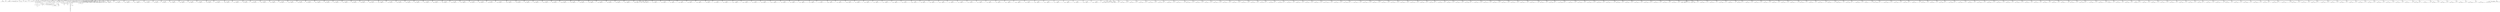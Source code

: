 digraph G{
rankir=TD;
3622 [label = "root"];
2 [label = "puntos"];
3 [label = "Asignacion"];
3 -> 2;
1 [label = "100"];
3 [label = "Asignacion"];
3 -> 1;
15 [label = "top10Notas"];
16 [label = "Asignacion"];
16 -> 15;
14[label = "FUNCION C"];
4 [label = "0"];
5 [label = "0"];
6 [label = "0"];
7 [label = "0"];
8 [label = "0"];
9 [label = "0"];
10 [label = "0"];
11 [label = "0"];
12 [label = "0"];
13 [label = "0"];
14 -> 4;
14 -> 5;
14 -> 6;
14 -> 7;
14 -> 8;
14 -> 9;
14 -> 10;
14 -> 11;
14 -> 12;
14 -> 13;
16 [label = "Asignacion"];
16 -> 14;
28 [label = "top10Nombres"];
29 [label = "Asignacion"];
29 -> 28;
27[label = "FUNCION C"];
17 [label = "0"];
18 [label = "0"];
19 [label = "0"];
20 [label = "0"];
21 [label = "0"];
22 [label = "0"];
23 [label = "0"];
24 [label = "0"];
25 [label = "0"];
26 [label = "0"];
27 -> 17;
27 -> 18;
27 -> 19;
27 -> 20;
27 -> 21;
27 -> 22;
27 -> 23;
27 -> 24;
27 -> 25;
27 -> 26;
29 [label = "Asignacion"];
29 -> 27;
30 [label = "---------------------------------- EVALUANDO VECTORES --------------------------------------------------"];
31 [label = "Print"];
31 -> 30;
43 [label = "a"];
44 [label = "Asignacion"];
44 -> 43;
42[label = "FUNCION C"];
32 [label = "1"];
33 [label = "2"];
34 [label = "3"];
35 [label = "4"];
36 [label = "5"];
37 [label = "6"];
38 [label = "7"];
39 [label = "8"];
40 [label = "9"];
41 [label = "10"];
42 -> 32;
42 -> 33;
42 -> 34;
42 -> 35;
42 -> 36;
42 -> 37;
42 -> 38;
42 -> 39;
42 -> 40;
42 -> 41;
44 [label = "Asignacion"];
44 -> 42;
51 [label = "b"];
52 [label = "Asignacion"];
52 -> 51;
50[label = "FUNCION C"];
45 [label = "true"];
46 [label = "false"];
47 [label = "false"];
48 [label = "false"];
49 [label = "true"];
50 -> 45;
50 -> 46;
50 -> 47;
50 -> 48;
50 -> 49;
52 [label = "Asignacion"];
52 -> 50;
64 [label = "c"];
65 [label = "Asignacion"];
65 -> 64;
63[label = "FUNCION C"];
53 [label = "1.1"];
54 [label = "1.2"];
55 [label = "1.3"];
56 [label = "1.4"];
57 [label = "1.5"];
58 [label = "1.6"];
59 [label = "1.7"];
60 [label = "1.8"];
61 [label = "1.9"];
62 [label = "1.10"];
63 -> 53;
63 -> 54;
63 -> 55;
63 -> 56;
63 -> 57;
63 -> 58;
63 -> 59;
63 -> 60;
63 -> 61;
63 -> 62;
65 [label = "Asignacion"];
65 -> 63;
78 [label = "d"];
79 [label = "Asignacion"];
79 -> 78;
77[label = "FUNCION C"];
66 [label = "J"];
67 [label = "A"];
68 [label = "D"];
69 [label = "S"];
70 [label = "P"];
71 [label = "V"];
72 [label = "HOLA"];
73 [label = "A"];
74 [label = "R"];
75 [label = "I"];
76 [label = "T"];
77 -> 66;
77 -> 67;
77 -> 68;
77 -> 69;
77 -> 70;
77 -> 71;
77 -> 72;
77 -> 73;
77 -> 74;
77 -> 75;
77 -> 76;
79 [label = "Asignacion"];
79 -> 77;
85 [label = "e"];
86 [label = "Asignacion"];
86 -> 85;
84[label = "FUNCION C"];
80 [label = "a"];
81 [label = "b"];
82 [label = "c"];
83 [label = "d"];
84 -> 80;
84 -> 81;
84 -> 82;
84 -> 83;
86 [label = "Asignacion"];
86 -> 84;
89 [label = "vectorSize"];
90 [label = "Asignacion"];
90 -> 89;
88[label = "LENGTH"];
87 [label = "e"];
88 -> 87;
90 [label = "Asignacion"];
90 -> 88;
130[label = "if"];
92[label = "FUNCION C"];
91 [label = "vectorSize"];
92 -> 91;
95 [label = "!="];
95 -> 92;
94[label = "FUNCION C"];
93 [label = "36"];
94 -> 93;
95 [label = "!="];
95 -> 94;
125 [label = "Bloque if"];
125 -> 95;
124[label = "instrucciones"];
120 [label = "puntos"];
121 [label = "Asignacion"];
121 -> 120;
96 [label = "puntos"];
110 [label = "-"];
110 -> 96;
99[label = "FUNCION C"];
97 [label = "1"];
98 [label = "-"];
98 -> 97;
99 -> 98;
102 [label = "*"];
102 -> 99;
100 [label = "1"];
101 [label = "-"];
101 -> 100;
102 [label = "*"];
102 -> 101;
105 [label = "*"];
105 -> 102;
103 [label = "1"];
104 [label = "-"];
104 -> 103;
105 [label = "*"];
105 -> 104;
109 [label = "*"];
109 -> 105;
108[label = "FUNCION C"];
106 [label = "1"];
107 [label = "-"];
107 -> 106;
108 -> 107;
109 [label = "*"];
109 -> 108;
110 [label = "-"];
110 -> 109;
119 [label = "+"];
119 -> 110;
111 [label = "puntos"];
113 [label = "*"];
113 -> 111;
112 [label = "puntos"];
113 [label = "*"];
113 -> 112;
118 [label = "/"];
118 -> 113;
115[label = "FUNCION C"];
114 [label = "2"];
115 -> 114;
117 [label = "*"];
117 -> 115;
116 [label = "puntos"];
117 [label = "*"];
117 -> 116;
118 [label = "/"];
118 -> 117;
119 [label = "+"];
119 -> 118;
121 [label = "Asignacion"];
121 -> 119;
122 [label = "TEST 1 - FAIL"];
123 [label = "Print"];
123 -> 122;
124 -> 121;
124 -> 123;
125 [label = "Bloque if"];
125 -> 124;
129[label = "Bloque else"];
126 [label = "TEST 1 - EZ"];
127 [label = "Print"];
127 -> 126;
129 -> 127;
130 -> 125;
130 -> 129;
134 [label = "f"];
135 [label = "Asignacion"];
135 -> 134;
131 [label = "e"];
133 [label = "+"];
133 -> 131;
132 [label = "e"];
133 [label = "+"];
133 -> 132;
135 [label = "Asignacion"];
135 -> 133;
139 [label = "g"];
140 [label = "Asignacion"];
140 -> 139;
136 [label = "f"];
138 [label = "*"];
138 -> 136;
137 [label = "2"];
138 [label = "*"];
138 -> 137;
140 [label = "Asignacion"];
140 -> 138;
144 [label = "h"];
145 [label = "Asignacion"];
145 -> 144;
143[label = "FUNCION C"];
141 [label = "e"];
142 [label = "e"];
143 -> 141;
143 -> 142;
145 [label = "Asignacion"];
145 -> 143;
168 [label = "i"];
169 [label = "Asignacion"];
169 -> 168;
152[label = "FUNCION C"];
146 [label = "b"];
147 [label = "false"];
148 [label = "false"];
149 [label = "false"];
150 [label = "false"];
151 [label = "true"];
152 -> 146;
152 -> 147;
152 -> 148;
152 -> 149;
152 -> 150;
152 -> 151;
165 [label = "or"];
165 -> 152;
153 [label = "a"];
156 [label = "*"];
156 -> 153;
154 [label = "2"];
155 [label = "-"];
155 -> 154;
156 [label = "*"];
156 -> 155;
164 [label = ">"];
164 -> 156;
158[label = "FUNCION C"];
157 [label = "a"];
158 -> 157;
163 [label = "+"];
163 -> 158;
162[label = "FUNCION C"];
159 [label = "a"];
161 [label = "+"];
161 -> 159;
160 [label = "c"];
161 [label = "+"];
161 -> 160;
162 -> 161;
163 [label = "+"];
163 -> 162;
164 [label = ">"];
164 -> 163;
165 [label = "or"];
165 -> 164;
167 [label = "or"];
167 -> 165;
166 [label = "false"];
167 [label = "or"];
167 -> 166;
169 [label = "Asignacion"];
169 -> 167;
178 [label = "j"];
179 [label = "Asignacion"];
179 -> 178;
null[label = "e"];
170 [label = "27"];
null [label = "[27]"];
null -> 170;
null -> null;
173 [label = "=="];
173 -> null;
172[label = "FUNCION C"];
171 [label = "A"];
172 -> 171;
173 [label = "=="];
173 -> 172;
177 [label = "?"];
177 -> 173;
174 [label = "0"];
177 [label = "?"];
177 -> 174;
175 [label = "1"];
176 [label = "-"];
176 -> 175;
177 [label = "?"];
177 -> 176;
179 [label = "Asignacion"];
179 -> 177;
183 [label = "k"];
184 [label = "Asignacion"];
184 -> 183;
null[label = "e"];
180 [label = "27"];
null [label = "[27]"];
null -> 180;
null -> null;
182 [label = "+"];
182 -> null;
null[label = "e"];
181 [label = "27"];
null [label = "[27]"];
null -> 181;
null -> null;
182 [label = "+"];
182 -> null;
184 [label = "Asignacion"];
184 -> 182;
240[label = "if"];
185 [label = "i"];
200 [label = "or"];
200 -> 185;
187[label = "FUNCION C"];
null[label = "f"];
186 [label = "27"];
null [label = "[27]"];
null -> 186;
null -> null;
187 -> null;
199 [label = "!="];
199 -> 187;
198[label = "FUNCION C"];
188 [label = "k"];
189 [label = "false"];
190 [label = "false"];
191 [label = "false"];
192 [label = "false"];
193 [label = "true"];
194 [label = "false"];
195 [label = "false"];
196 [label = "false"];
197 [label = "false"];
198 -> 188;
198 -> 189;
198 -> 190;
198 -> 191;
198 -> 192;
198 -> 193;
198 -> 194;
198 -> 195;
198 -> 196;
198 -> 197;
199 [label = "!="];
199 -> 198;
200 [label = "or"];
200 -> 199;
219 [label = "or"];
219 -> 200;
206[label = "FUNCION C"];
201 [label = "j"];
205 [label = "*"];
205 -> 201;
204[label = "FUNCION C"];
202 [label = "1"];
203 [label = "-"];
203 -> 202;
204 -> 203;
205 [label = "*"];
205 -> 204;
206 -> 205;
218 [label = "=="];
218 -> 206;
217[label = "FUNCION C"];
207 [label = "1"];
208 [label = "false"];
209 [label = "false"];
210 [label = "false"];
211 [label = "false"];
212 [label = "true"];
213 [label = "false"];
214 [label = "false"];
215 [label = "false"];
216 [label = "false"];
217 -> 207;
217 -> 208;
217 -> 209;
217 -> 210;
217 -> 211;
217 -> 212;
217 -> 213;
217 -> 214;
217 -> 215;
217 -> 216;
218 [label = "=="];
218 -> 217;
219 [label = "or"];
219 -> 218;
220 [label = "not"];
220 -> 219;
235 [label = "Bloque if"];
235 -> 220;
234[label = "instrucciones"];
230 [label = "puntos"];
231 [label = "Asignacion"];
231 -> 230;
229[label = "TRUNK"];
221 [label = "puntos"];
224 [label = "-"];
224 -> 221;
223[label = "TRUNK"];
null[label = "c"];
222 [label = "10"];
null [label = "[10]"];
null -> 222;
null -> null;
223 -> null;
224 [label = "-"];
224 -> 223;
228 [label = "-"];
228 -> 224;
null[label = "c"];
225 [label = "7"];
null [label = "[7]"];
null -> 225;
null -> null;
227 [label = "+"];
227 -> null;
null[label = "c"];
226 [label = "3"];
null [label = "[3]"];
null -> 226;
null -> null;
227 [label = "+"];
227 -> null;
228 [label = "-"];
228 -> 227;
229 -> 228;
231 [label = "Asignacion"];
231 -> 229;
232 [label = "TEST 2 - FAIL"];
233 [label = "Print"];
233 -> 232;
234 -> 231;
234 -> 233;
235 [label = "Bloque if"];
235 -> 234;
239[label = "Bloque else"];
236 [label = "TEST 2 - EZ"];
237 [label = "Print"];
237 -> 236;
239 -> 237;
240 -> 235;
240 -> 239;
241 [label = "ya me aburri"];
242 [label = "Print"];
242 -> 241;
260[label = "if"];
244[label = "TYPEOF"];
243 [label = "puntos"];
244 -> 243;
246 [label = "!="];
246 -> 244;
245 [label = "integer"];
246 [label = "!="];
246 -> 245;
255 [label = "Bloque if"];
255 -> 246;
254[label = "instrucciones"];
250 [label = "puntos"];
251 [label = "Asignacion"];
251 -> 250;
247 [label = "puntos"];
249 [label = "-"];
249 -> 247;
248 [label = "2"];
249 [label = "-"];
249 -> 248;
251 [label = "Asignacion"];
251 -> 249;
252 [label = "TEST 3 - FAIL"];
253 [label = "Print"];
253 -> 252;
254 -> 251;
254 -> 253;
255 [label = "Bloque if"];
255 -> 254;
259[label = "Bloque else"];
256 [label = "TEST 3 - PASS"];
257 [label = "Print"];
257 -> 256;
259 -> 257;
260 -> 255;
260 -> 259;
262 [label = "l"];
263 [label = "Asignacion"];
263 -> 262;
261 [label = "e"];
263 [label = "Asignacion"];
263 -> 261;
266[label = "l"];
264 [label = "90"];
null [label = "[90]"];
null -> 264;
266 -> null;
267 [label = "AsignacionEstructura"];
267 -> 266;
265 [label = "expandiendo EL VECTOR"];
267 [label = "AsignacionEstructura"];
267 -> 265;
284[label = "if"];
null[label = "l"];
268 [label = "89"];
null [label = "[89]"];
null -> 268;
null -> null;
270 [label = "!="];
270 -> null;
269 [label = "NULL"];
270 [label = "!="];
270 -> 269;
279 [label = "Bloque if"];
279 -> 270;
278[label = "instrucciones"];
274 [label = "puntos"];
275 [label = "Asignacion"];
275 -> 274;
271 [label = "puntos"];
273 [label = "-"];
273 -> 271;
272 [label = "3"];
273 [label = "-"];
273 -> 272;
275 [label = "Asignacion"];
275 -> 273;
276 [label = "TEST 4 - FAIL"];
277 [label = "Print"];
277 -> 276;
278 -> 275;
278 -> 277;
279 [label = "Bloque if"];
279 -> 278;
283[label = "Bloque else"];
280 [label = "TEST 4 - PASS"];
281 [label = "Print"];
281 -> 280;
283 -> 281;
284 -> 279;
284 -> 283;
286 [label = "counter"];
287 [label = "Asignacion"];
287 -> 286;
285 [label = "1"];
287 [label = "Asignacion"];
287 -> 285;
340 [label = "ii"];
341 [label = "FOR"];
341 -> 340;
288 [label = "l"];
341 [label = "FOR"];
341 -> 288;
339[label = "instrucciones"];
310[label = "if"];
289 [label = "counter"];
291 [label = "<"];
291 -> 289;
290 [label = "36"];
291 [label = "<"];
291 -> 290;
298 [label = "Bloque if"];
298 -> 291;
297[label = "instrucciones"];
295 [label = "ii"];
296 [label = "Asignacion"];
296 -> 295;
292 [label = "counter"];
294 [label = "%"];
294 -> 292;
293 [label = "3"];
294 [label = "%"];
294 -> 293;
296 [label = "Asignacion"];
296 -> 294;
297 -> 296;
298 [label = "Bloque if"];
298 -> 297;
299 [label = "counter"];
301 [label = "=="];
301 -> 299;
300 [label = "89"];
301 [label = "=="];
301 -> 300;
309 [label = "Bloque if"];
309 -> 301;
308[label = "instrucciones"];
305 [label = "counter"];
306 [label = "Asignacion"];
306 -> 305;
302 [label = "counter"];
304 [label = "-"];
304 -> 302;
303 [label = "1"];
304 [label = "-"];
304 -> 303;
306 [label = "Asignacion"];
306 -> 304;
307 [label = "break"];
308 -> 306;
308 -> 307;
309 [label = "Bloque if"];
309 -> 308;
310 -> 298;
310 -> 309;
337 [label = "counter"];
338 [label = "Asignacion"];
338 -> 337;
311 [label = "counter"];
314 [label = "+"];
314 -> 311;
313[label = "FUNCION C"];
312 [label = "1"];
313 -> 312;
314 [label = "+"];
314 -> 313;
316 [label = "+"];
316 -> 314;
315 [label = "1"];
316 [label = "+"];
316 -> 315;
318 [label = "-"];
318 -> 316;
317 [label = "1"];
318 [label = "-"];
318 -> 317;
334 [label = "-"];
334 -> 318;
333[label = "FUNCION C"];
332[label = "FUNCION C"];
331[label = "FUNCION C"];
330[label = "FUNCION C"];
329[label = "FUNCION C"];
328[label = "FUNCION C"];
327[label = "FUNCION C"];
326[label = "FUNCION C"];
325[label = "FUNCION C"];
324[label = "FUNCION C"];
323[label = "FUNCION C"];
322[label = "FUNCION C"];
321[label = "FUNCION C"];
320[label = "FUNCION C"];
319 [label = "1"];
320 -> 319;
321 -> 320;
322 -> 321;
323 -> 322;
324 -> 323;
325 -> 324;
326 -> 325;
327 -> 326;
328 -> 327;
329 -> 328;
330 -> 329;
331 -> 330;
332 -> 331;
333 -> 332;
334 [label = "-"];
334 -> 333;
336 [label = "+"];
336 -> 334;
335 [label = "1"];
336 [label = "+"];
336 -> 335;
338 [label = "Asignacion"];
338 -> 336;
339 -> 310;
339 -> 338;
341 [label = "FOR"];
341 -> 339;
358[label = "if"];
342 [label = "counter"];
344 [label = "!="];
344 -> 342;
343 [label = "88"];
344 [label = "!="];
344 -> 343;
353 [label = "Bloque if"];
353 -> 344;
352[label = "instrucciones"];
348 [label = "puntos"];
349 [label = "Asignacion"];
349 -> 348;
345 [label = "puntos"];
347 [label = "-"];
347 -> 345;
346 [label = "3"];
347 [label = "-"];
347 -> 346;
349 [label = "Asignacion"];
349 -> 347;
350 [label = "TEST 5 - FAIL"];
351 [label = "Print"];
351 -> 350;
352 -> 349;
352 -> 351;
353 [label = "Bloque if"];
353 -> 352;
357[label = "Bloque else"];
354 [label = "TEST 5 - PASS"];
355 [label = "Print"];
355 -> 354;
357 -> 355;
358 -> 353;
358 -> 357;
359 [label = "PUNTEO EN EVALUACION SIMPLE DE VECTORES: "];
361 [label = "+"];
361 -> 359;
360 [label = "puntos"];
361 [label = "+"];
361 -> 360;
362 [label = "Print"];
362 -> 361;
363 [label = "---------------------------------- FIN EVALUACION VECTORES --------------------------------------------------"];
364 [label = "Print"];
364 -> 363;
365 [label = ""];
366 [label = "Print"];
366 -> 365;
367 [label = ""];
368 [label = "Print"];
368 -> 367;
369 [label = ""];
370 [label = "Print"];
370 -> 369;
371 [label = ""];
372 [label = "Print"];
372 -> 371;
373 [label = ""];
374 [label = "Print"];
374 -> 373;
375 [label = ""];
376 [label = "Print"];
376 -> 375;
377 [label = "---------------------------------- EVALUANDO LISTAS --------------------------------------------------"];
378 [label = "Print"];
378 -> 377;
405 [label = "getListEstudiante"];
407 [label = "FUNCION getListEstudiante"];
407 -> 405;
406[label = "PARAMETROS"];
403 [label = "id"];
404 [label = "Asignacion"];
404 -> 403;
379 [label = "cui"];
380 [label = "Asignacion"];
380 -> 379;
381 [label = "carnet"];
382 [label = "Asignacion"];
382 -> 381;
383 [label = "seccion"];
384 [label = "Asignacion"];
384 -> 383;
385 [label = "nombre"];
386 [label = "Asignacion"];
386 -> 385;
387 [label = "correo"];
388 [label = "Asignacion"];
388 -> 387;
390 [label = "nota"];
391 [label = "Asignacion"];
391 -> 390;
389 [label = "0"];
391 [label = "Asignacion"];
391 -> 389;
406 -> 404;
406 -> 380;
406 -> 382;
406 -> 384;
406 -> 386;
406 -> 388;
406 -> 391;
407 [label = "FUNCION getListEstudiante"];
407 -> 406;
402[label = "instrucciones"];
400[label = "LIST"];
399[label = "FUNCION C"];
392 [label = "id"];
393 [label = "cui"];
394 [label = "carnet"];
395 [label = "seccion"];
396 [label = "nombre"];
397 [label = "correo"];
398 [label = "nota"];
399 -> 392;
399 -> 393;
399 -> 394;
399 -> 395;
399 -> 396;
399 -> 397;
399 -> 398;
400 -> 399;
401 [label = "Return"];
401 -> 400;
402 -> 401;
407 [label = "FUNCION getListEstudiante"];
407 -> 402;
420 [label = "addNode"];
422 [label = "FUNCION addNode"];
422 -> 420;
421[label = "PARAMETROS"];
418 [label = "list"];
419 [label = "Asignacion"];
419 -> 418;
408 [label = "est"];
409 [label = "Asignacion"];
409 -> 408;
421 -> 419;
421 -> 409;
422 [label = "FUNCION addNode"];
422 -> 421;
417[label = "instrucciones"];
413 [label = "list"];
414 [label = "Asignacion"];
414 -> 413;
412[label = "FUNCION C"];
410 [label = "list"];
411 [label = "est"];
412 -> 410;
412 -> 411;
414 [label = "Asignacion"];
414 -> 412;
415 [label = "list"];
416 [label = "Return"];
416 -> 415;
417 -> 414;
417 -> 416;
422 [label = "FUNCION addNode"];
422 -> 417;
448 [label = "printList"];
450 [label = "FUNCION printList"];
450 -> 448;
449[label = "PARAMETROS"];
446 [label = "list"];
447 [label = "Asignacion"];
447 -> 446;
449 -> 447;
450 [label = "FUNCION printList"];
450 -> 449;
445[label = "instrucciones"];
424 [label = "counter"];
425 [label = "Asignacion"];
425 -> 424;
423 [label = "0"];
425 [label = "Asignacion"];
425 -> 423;
443 [label = "i"];
444 [label = "FOR"];
444 -> 443;
426 [label = "list"];
444 [label = "FOR"];
444 -> 426;
442[label = "instrucciones"];
441[label = "if"];
null[label = "i"];
427 [label = "1"];
null [label = "[1]"];
null -> 427;
null -> null;
429 [label = "=="];
429 -> null;
428 [label = "0"];
429 [label = "=="];
429 -> 428;
436 [label = "Bloque if"];
436 -> 429;
435[label = "instrucciones"];
433 [label = "counter"];
434 [label = "Asignacion"];
434 -> 433;
430 [label = "counter"];
432 [label = "+"];
432 -> 430;
431 [label = "1"];
432 [label = "+"];
432 -> 431;
434 [label = "Asignacion"];
434 -> 432;
435 -> 434;
436 [label = "Bloque if"];
436 -> 435;
440[label = "Bloque else"];
437 [label = "i"];
438 [label = "Print"];
438 -> 437;
440 -> 438;
441 -> 436;
441 -> 440;
442 -> 441;
444 [label = "FOR"];
444 -> 442;
445 -> 425;
445 -> 444;
450 [label = "FUNCION printList"];
450 -> 445;
459 [label = "seccionBMenos"];
460 [label = "Asignacion"];
460 -> 459;
458[label = "getListEstudiante"];
451 [label = "00"];
452 [label = "789012"];
453 [label = "201503611"];
454 [label = "B-"];
455 [label = "Pavel Alexander Vasquez Flores"];
456 [label = "alexanderpavelv32@gmail.com"];
457 [label = "default"];
458 -> 451;
458 -> 452;
458 -> 453;
458 -> 454;
458 -> 455;
458 -> 456;
458 -> 457;
460 [label = "Asignacion"];
460 -> 458;
471 [label = "seccionBMenos"];
472 [label = "Asignacion"];
472 -> 471;
470[label = "addNode"];
461 [label = "seccionBMenos"];
469[label = "getListEstudiante"];
462 [label = "01"];
463 [label = "789012"];
464 [label = "200310165"];
465 [label = "B-"];
466 [label = "José Abraham Navarro De León"];
467 [label = "joseabrahamnavarro@gmail.com"];
468 [label = "default"];
469 -> 462;
469 -> 463;
469 -> 464;
469 -> 465;
469 -> 466;
469 -> 467;
469 -> 468;
470 -> 461;
470 -> 469;
472 [label = "Asignacion"];
472 -> 470;
483 [label = "seccionBMenos"];
484 [label = "Asignacion"];
484 -> 483;
482[label = "addNode"];
473 [label = "seccionBMenos"];
481[label = "getListEstudiante"];
474 [label = "02"];
475 [label = "789012"];
476 [label = "200313243"];
477 [label = "B-"];
478 [label = "Randy Mauricio Orozco Reyes"];
479 [label = "mauricioor@hotmail.com"];
480 [label = "default"];
481 -> 474;
481 -> 475;
481 -> 476;
481 -> 477;
481 -> 478;
481 -> 479;
481 -> 480;
482 -> 473;
482 -> 481;
484 [label = "Asignacion"];
484 -> 482;
495 [label = "seccionBMenos"];
496 [label = "Asignacion"];
496 -> 495;
494[label = "addNode"];
485 [label = "seccionBMenos"];
493[label = "getListEstudiante"];
486 [label = "03"];
487 [label = "789012"];
488 [label = "200511819"];
489 [label = "B-"];
490 [label = "Pablo Gerardo García Perusina"];
491 [label = "200511819@ingenieria.usac.edu.gt"];
492 [label = "default"];
493 -> 486;
493 -> 487;
493 -> 488;
493 -> 489;
493 -> 490;
493 -> 491;
493 -> 492;
494 -> 485;
494 -> 493;
496 [label = "Asignacion"];
496 -> 494;
507 [label = "seccionBMenos"];
508 [label = "Asignacion"];
508 -> 507;
506[label = "addNode"];
497 [label = "seccionBMenos"];
505[label = "getListEstudiante"];
498 [label = "04"];
499 [label = "789012"];
500 [label = "200915147"];
501 [label = "B-"];
502 [label = "Rene Adrian Ramos Guzman"];
503 [label = "xdrixnrxmos@gmail.com"];
504 [label = "default"];
505 -> 498;
505 -> 499;
505 -> 500;
505 -> 501;
505 -> 502;
505 -> 503;
505 -> 504;
506 -> 497;
506 -> 505;
508 [label = "Asignacion"];
508 -> 506;
519 [label = "seccionBMenos"];
520 [label = "Asignacion"];
520 -> 519;
518[label = "addNode"];
509 [label = "seccionBMenos"];
517[label = "getListEstudiante"];
510 [label = "05"];
511 [label = "789012"];
512 [label = "201010425"];
513 [label = "B-"];
514 [label = "Andrés Ricardo Ismael Guzmán"];
515 [label = "a.ricardoguzman@gmail.com"];
516 [label = "default"];
517 -> 510;
517 -> 511;
517 -> 512;
517 -> 513;
517 -> 514;
517 -> 515;
517 -> 516;
518 -> 509;
518 -> 517;
520 [label = "Asignacion"];
520 -> 518;
531 [label = "seccionBMenos"];
532 [label = "Asignacion"];
532 -> 531;
530[label = "addNode"];
521 [label = "seccionBMenos"];
529[label = "getListEstudiante"];
522 [label = "06"];
523 [label = "789012"];
524 [label = "201020331"];
525 [label = "B-"];
526 [label = "Cristian Alexander Azurdia Ajú"];
527 [label = "1983964490101@ingenieria.usac.edu.gt"];
528 [label = "default"];
529 -> 522;
529 -> 523;
529 -> 524;
529 -> 525;
529 -> 526;
529 -> 527;
529 -> 528;
530 -> 521;
530 -> 529;
532 [label = "Asignacion"];
532 -> 530;
543 [label = "seccionBMenos"];
544 [label = "Asignacion"];
544 -> 543;
542[label = "addNode"];
533 [label = "seccionBMenos"];
541[label = "getListEstudiante"];
534 [label = "07"];
535 [label = "789012"];
536 [label = "201020831"];
537 [label = "B-"];
538 [label = "Marco Antonio Fidencio Chávez Fuentes"];
539 [label = "catalantt@gmail.com"];
540 [label = "default"];
541 -> 534;
541 -> 535;
541 -> 536;
541 -> 537;
541 -> 538;
541 -> 539;
541 -> 540;
542 -> 533;
542 -> 541;
544 [label = "Asignacion"];
544 -> 542;
555 [label = "seccionBMenos"];
556 [label = "Asignacion"];
556 -> 555;
554[label = "addNode"];
545 [label = "seccionBMenos"];
553[label = "getListEstudiante"];
546 [label = "08"];
547 [label = "789012"];
548 [label = "201020917"];
549 [label = "B-"];
550 [label = "Luis Carlos Mendez Rodas"];
551 [label = "luiiscmr@gmail.com"];
552 [label = "default"];
553 -> 546;
553 -> 547;
553 -> 548;
553 -> 549;
553 -> 550;
553 -> 551;
553 -> 552;
554 -> 545;
554 -> 553;
556 [label = "Asignacion"];
556 -> 554;
567 [label = "seccionBMenos"];
568 [label = "Asignacion"];
568 -> 567;
566[label = "addNode"];
557 [label = "seccionBMenos"];
565[label = "getListEstudiante"];
558 [label = "09"];
559 [label = "789012"];
560 [label = "201021245"];
561 [label = "B-"];
562 [label = "Erin Leonel Flores"];
563 [label = "erikfl.01@gmail.com"];
564 [label = "default"];
565 -> 558;
565 -> 559;
565 -> 560;
565 -> 561;
565 -> 562;
565 -> 563;
565 -> 564;
566 -> 557;
566 -> 565;
568 [label = "Asignacion"];
568 -> 566;
579 [label = "seccionBMenos"];
580 [label = "Asignacion"];
580 -> 579;
578[label = "addNode"];
569 [label = "seccionBMenos"];
577[label = "getListEstudiante"];
570 [label = "10"];
571 [label = "789012"];
572 [label = "201113875"];
573 [label = "B-"];
574 [label = "Peter Alexander Samuels"];
575 [label = "Franco	peterinho14@gmail.com"];
576 [label = "default"];
577 -> 570;
577 -> 571;
577 -> 572;
577 -> 573;
577 -> 574;
577 -> 575;
577 -> 576;
578 -> 569;
578 -> 577;
580 [label = "Asignacion"];
580 -> 578;
591 [label = "seccionBMenos"];
592 [label = "Asignacion"];
592 -> 591;
590[label = "addNode"];
581 [label = "seccionBMenos"];
589[label = "getListEstudiante"];
582 [label = "11"];
583 [label = "789012"];
584 [label = "201114573"];
585 [label = "B-"];
586 [label = "Diego Javier Tejeda Wannam"];
587 [label = "diegotejeda93@gmail.com"];
588 [label = "default"];
589 -> 582;
589 -> 583;
589 -> 584;
589 -> 585;
589 -> 586;
589 -> 587;
589 -> 588;
590 -> 581;
590 -> 589;
592 [label = "Asignacion"];
592 -> 590;
603 [label = "seccionBMenos"];
604 [label = "Asignacion"];
604 -> 603;
602[label = "addNode"];
593 [label = "seccionBMenos"];
601[label = "getListEstudiante"];
594 [label = "12"];
595 [label = "789012"];
596 [label = "201212945"];
597 [label = "B-"];
598 [label = "Elmer Edgardo Alay Yupe"];
599 [label = "alayelmer1993@gmail.com"];
600 [label = "default"];
601 -> 594;
601 -> 595;
601 -> 596;
601 -> 597;
601 -> 598;
601 -> 599;
601 -> 600;
602 -> 593;
602 -> 601;
604 [label = "Asignacion"];
604 -> 602;
615 [label = "seccionBMenos"];
616 [label = "Asignacion"];
616 -> 615;
614[label = "addNode"];
605 [label = "seccionBMenos"];
613[label = "getListEstudiante"];
606 [label = "13"];
607 [label = "789012"];
608 [label = "201213059"];
609 [label = "B-"];
610 [label = "Kevin Ariel Cruz Ortiz"];
611 [label = "kevincoma555@gmail.com"];
612 [label = "default"];
613 -> 606;
613 -> 607;
613 -> 608;
613 -> 609;
613 -> 610;
613 -> 611;
613 -> 612;
614 -> 605;
614 -> 613;
616 [label = "Asignacion"];
616 -> 614;
627 [label = "seccionBMenos"];
628 [label = "Asignacion"];
628 -> 627;
626[label = "addNode"];
617 [label = "seccionBMenos"];
625[label = "getListEstudiante"];
618 [label = "14"];
619 [label = "789012"];
620 [label = "201213123"];
621 [label = "B-"];
622 [label = "Kevin Madriel Juarez Cetino"];
623 [label = "kevinm.3316@gmail.com"];
624 [label = "default"];
625 -> 618;
625 -> 619;
625 -> 620;
625 -> 621;
625 -> 622;
625 -> 623;
625 -> 624;
626 -> 617;
626 -> 625;
628 [label = "Asignacion"];
628 -> 626;
639 [label = "seccionBMenos"];
640 [label = "Asignacion"];
640 -> 639;
638[label = "addNode"];
629 [label = "seccionBMenos"];
637[label = "getListEstudiante"];
630 [label = "15"];
631 [label = "789012"];
632 [label = "201213177"];
633 [label = "B-"];
634 [label = "Marvin José Calderón García"];
635 [label = "marvin93.0@gmail.com"];
636 [label = "default"];
637 -> 630;
637 -> 631;
637 -> 632;
637 -> 633;
637 -> 634;
637 -> 635;
637 -> 636;
638 -> 629;
638 -> 637;
640 [label = "Asignacion"];
640 -> 638;
651 [label = "seccionBMenos"];
652 [label = "Asignacion"];
652 -> 651;
650[label = "addNode"];
641 [label = "seccionBMenos"];
649[label = "getListEstudiante"];
642 [label = "16"];
643 [label = "789012"];
644 [label = "201313713"];
645 [label = "B-"];
646 [label = "Daniel Alejandro Herrera Hernández"];
647 [label = "usac.daniel@gmail.com"];
648 [label = "default"];
649 -> 642;
649 -> 643;
649 -> 644;
649 -> 645;
649 -> 646;
649 -> 647;
649 -> 648;
650 -> 641;
650 -> 649;
652 [label = "Asignacion"];
652 -> 650;
663 [label = "seccionBMenos"];
664 [label = "Asignacion"];
664 -> 663;
662[label = "addNode"];
653 [label = "seccionBMenos"];
661[label = "getListEstudiante"];
654 [label = "17"];
655 [label = "789012"];
656 [label = "201313889"];
657 [label = "B-"];
658 [label = "Hilbert Josué Perucho Ramírez"];
659 [label = "hilbert.perucho@gmail.com"];
660 [label = "default"];
661 -> 654;
661 -> 655;
661 -> 656;
661 -> 657;
661 -> 658;
661 -> 659;
661 -> 660;
662 -> 653;
662 -> 661;
664 [label = "Asignacion"];
664 -> 662;
675 [label = "seccionBMenos"];
676 [label = "Asignacion"];
676 -> 675;
674[label = "addNode"];
665 [label = "seccionBMenos"];
673[label = "getListEstudiante"];
666 [label = "18"];
667 [label = "789012"];
668 [label = "201313997"];
669 [label = "B-"];
670 [label = "Luis Noe Martinez Rivera"];
671 [label = "luis56009@gmail.com"];
672 [label = "default"];
673 -> 666;
673 -> 667;
673 -> 668;
673 -> 669;
673 -> 670;
673 -> 671;
673 -> 672;
674 -> 665;
674 -> 673;
676 [label = "Asignacion"];
676 -> 674;
687 [label = "seccionBMenos"];
688 [label = "Asignacion"];
688 -> 687;
686[label = "addNode"];
677 [label = "seccionBMenos"];
685[label = "getListEstudiante"];
678 [label = "19"];
679 [label = "789012"];
680 [label = "201314059"];
681 [label = "B-"];
682 [label = "Salvador de Jesus López Bautista"];
683 [label = "lobje17@gmail.com"];
684 [label = "default"];
685 -> 678;
685 -> 679;
685 -> 680;
685 -> 681;
685 -> 682;
685 -> 683;
685 -> 684;
686 -> 677;
686 -> 685;
688 [label = "Asignacion"];
688 -> 686;
699 [label = "seccionBMenos"];
700 [label = "Asignacion"];
700 -> 699;
698[label = "addNode"];
689 [label = "seccionBMenos"];
697[label = "getListEstudiante"];
690 [label = "20"];
691 [label = "789012"];
692 [label = "201314177"];
693 [label = "B-"];
694 [label = "Roberto Eduardo Caseros Reynoso"];
695 [label = "robert.caseros@gmail.com"];
696 [label = "default"];
697 -> 690;
697 -> 691;
697 -> 692;
697 -> 693;
697 -> 694;
697 -> 695;
697 -> 696;
698 -> 689;
698 -> 697;
700 [label = "Asignacion"];
700 -> 698;
711 [label = "seccionBMenos"];
712 [label = "Asignacion"];
712 -> 711;
710[label = "addNode"];
701 [label = "seccionBMenos"];
709[label = "getListEstudiante"];
702 [label = "21"];
703 [label = "789012"];
704 [label = "201314241"];
705 [label = "B-"];
706 [label = "Andrea Lissette Flores Aguilar"];
707 [label = "andreaflores2501@gmail.com"];
708 [label = "default"];
709 -> 702;
709 -> 703;
709 -> 704;
709 -> 705;
709 -> 706;
709 -> 707;
709 -> 708;
710 -> 701;
710 -> 709;
712 [label = "Asignacion"];
712 -> 710;
723 [label = "seccionBMenos"];
724 [label = "Asignacion"];
724 -> 723;
722[label = "addNode"];
713 [label = "seccionBMenos"];
721[label = "getListEstudiante"];
714 [label = "22"];
715 [label = "789012"];
716 [label = "201314571"];
717 [label = "B-"];
718 [label = "Wilson Yuviny Guerra Díaz"];
719 [label = "yuvinygd@gmail.com"];
720 [label = "default"];
721 -> 714;
721 -> 715;
721 -> 716;
721 -> 717;
721 -> 718;
721 -> 719;
721 -> 720;
722 -> 713;
722 -> 721;
724 [label = "Asignacion"];
724 -> 722;
735 [label = "seccionBMenos"];
736 [label = "Asignacion"];
736 -> 735;
734[label = "addNode"];
725 [label = "seccionBMenos"];
733[label = "getListEstudiante"];
726 [label = "23"];
727 [label = "789012"];
728 [label = "201314697"];
729 [label = "B-"];
730 [label = "Katherine Mishelle Serrano del Cid"];
731 [label = "michikatrins@gmail.com"];
732 [label = "default"];
733 -> 726;
733 -> 727;
733 -> 728;
733 -> 729;
733 -> 730;
733 -> 731;
733 -> 732;
734 -> 725;
734 -> 733;
736 [label = "Asignacion"];
736 -> 734;
747 [label = "seccionBMenos"];
748 [label = "Asignacion"];
748 -> 747;
746[label = "addNode"];
737 [label = "seccionBMenos"];
745[label = "getListEstudiante"];
738 [label = "24"];
739 [label = "789012"];
740 [label = "201325559"];
741 [label = "B-"];
742 [label = "Luis Alfonso Mencos Salazar"];
743 [label = "lams0211@gmail.com"];
744 [label = "default"];
745 -> 738;
745 -> 739;
745 -> 740;
745 -> 741;
745 -> 742;
745 -> 743;
745 -> 744;
746 -> 737;
746 -> 745;
748 [label = "Asignacion"];
748 -> 746;
759 [label = "seccionBMenos"];
760 [label = "Asignacion"];
760 -> 759;
758[label = "addNode"];
749 [label = "seccionBMenos"];
757[label = "getListEstudiante"];
750 [label = "25"];
751 [label = "789012"];
752 [label = "201325657"];
753 [label = "B-"];
754 [label = "Selvin Estuardo Icu Son"];
755 [label = "estuardo.icu@gmail.com"];
756 [label = "default"];
757 -> 750;
757 -> 751;
757 -> 752;
757 -> 753;
757 -> 754;
757 -> 755;
757 -> 756;
758 -> 749;
758 -> 757;
760 [label = "Asignacion"];
760 -> 758;
771 [label = "seccionBMenos"];
772 [label = "Asignacion"];
772 -> 771;
770[label = "addNode"];
761 [label = "seccionBMenos"];
769[label = "getListEstudiante"];
762 [label = "26"];
763 [label = "789012"];
764 [label = "201403767"];
765 [label = "B-"];
766 [label = "Pablo David Ramirez Fernandez"];
767 [label = "pabloramirez.11294@gmail.com"];
768 [label = "default"];
769 -> 762;
769 -> 763;
769 -> 764;
769 -> 765;
769 -> 766;
769 -> 767;
769 -> 768;
770 -> 761;
770 -> 769;
772 [label = "Asignacion"];
772 -> 770;
783 [label = "seccionBMenos"];
784 [label = "Asignacion"];
784 -> 783;
782[label = "addNode"];
773 [label = "seccionBMenos"];
781[label = "getListEstudiante"];
774 [label = "27"];
775 [label = "789012"];
776 [label = "201403793"];
777 [label = "B-"];
778 [label = "Kevin Nicolas Garcia Martinez"];
779 [label = "kg49954@gmail.com"];
780 [label = "default"];
781 -> 774;
781 -> 775;
781 -> 776;
781 -> 777;
781 -> 778;
781 -> 779;
781 -> 780;
782 -> 773;
782 -> 781;
784 [label = "Asignacion"];
784 -> 782;
795 [label = "seccionBMenos"];
796 [label = "Asignacion"];
796 -> 795;
794[label = "addNode"];
785 [label = "seccionBMenos"];
793[label = "getListEstudiante"];
786 [label = "28"];
787 [label = "789012"];
788 [label = "201403819"];
789 [label = "B-"];
790 [label = "Yoselin Annelice Lemus López"];
791 [label = "annelice119@gmail.com"];
792 [label = "default"];
793 -> 786;
793 -> 787;
793 -> 788;
793 -> 789;
793 -> 790;
793 -> 791;
793 -> 792;
794 -> 785;
794 -> 793;
796 [label = "Asignacion"];
796 -> 794;
807 [label = "seccionBMenos"];
808 [label = "Asignacion"];
808 -> 807;
806[label = "addNode"];
797 [label = "seccionBMenos"];
805[label = "getListEstudiante"];
798 [label = "29"];
799 [label = "789012"];
800 [label = "201403841"];
801 [label = "B-"];
802 [label = "Huriel Uvaldo Gómez Gómez"];
803 [label = "hurieluv2g2d93@gmail.com"];
804 [label = "default"];
805 -> 798;
805 -> 799;
805 -> 800;
805 -> 801;
805 -> 802;
805 -> 803;
805 -> 804;
806 -> 797;
806 -> 805;
808 [label = "Asignacion"];
808 -> 806;
819 [label = "seccionBMenos"];
820 [label = "Asignacion"];
820 -> 819;
818[label = "addNode"];
809 [label = "seccionBMenos"];
817[label = "getListEstudiante"];
810 [label = "30"];
811 [label = "789012"];
812 [label = "201403997"];
813 [label = "B-"];
814 [label = "Gary Stephen Giron Molina"];
815 [label = "gsteph393@gmail.com"];
816 [label = "default"];
817 -> 810;
817 -> 811;
817 -> 812;
817 -> 813;
817 -> 814;
817 -> 815;
817 -> 816;
818 -> 809;
818 -> 817;
820 [label = "Asignacion"];
820 -> 818;
831 [label = "seccionBMenos"];
832 [label = "Asignacion"];
832 -> 831;
830[label = "addNode"];
821 [label = "seccionBMenos"];
829[label = "getListEstudiante"];
822 [label = "31"];
823 [label = "789012"];
824 [label = "201404215"];
825 [label = "B-"];
826 [label = "Jorge Luis Salazar Peralta"];
827 [label = "jorsala01@gmail.com"];
828 [label = "default"];
829 -> 822;
829 -> 823;
829 -> 824;
829 -> 825;
829 -> 826;
829 -> 827;
829 -> 828;
830 -> 821;
830 -> 829;
832 [label = "Asignacion"];
832 -> 830;
843 [label = "seccionBMenos"];
844 [label = "Asignacion"];
844 -> 843;
842[label = "addNode"];
833 [label = "seccionBMenos"];
841[label = "getListEstudiante"];
834 [label = "32"];
835 [label = "789012"];
836 [label = "201404387"];
837 [label = "B-"];
838 [label = "Kevin Eduardo Estrada Martínez"];
839 [label = "pex089@gmail.com"];
840 [label = "default"];
841 -> 834;
841 -> 835;
841 -> 836;
841 -> 837;
841 -> 838;
841 -> 839;
841 -> 840;
842 -> 833;
842 -> 841;
844 [label = "Asignacion"];
844 -> 842;
855 [label = "seccionBMenos"];
856 [label = "Asignacion"];
856 -> 855;
854[label = "addNode"];
845 [label = "seccionBMenos"];
853[label = "getListEstudiante"];
846 [label = "33"];
847 [label = "789012"];
848 [label = "201404423"];
849 [label = "B-"];
850 [label = "Jairo Pablo Hernandez Guzman"];
851 [label = "Jairophg.lalala2014@gmail.com"];
852 [label = "default"];
853 -> 846;
853 -> 847;
853 -> 848;
853 -> 849;
853 -> 850;
853 -> 851;
853 -> 852;
854 -> 845;
854 -> 853;
856 [label = "Asignacion"];
856 -> 854;
867 [label = "seccionBMenos"];
868 [label = "Asignacion"];
868 -> 867;
866[label = "addNode"];
857 [label = "seccionBMenos"];
865[label = "getListEstudiante"];
858 [label = "34"];
859 [label = "789012"];
860 [label = "201408489"];
861 [label = "B-"];
862 [label = "Paul Steve Contreras Herrera"];
863 [label = "stevcont96@gmail.com"];
864 [label = "default"];
865 -> 858;
865 -> 859;
865 -> 860;
865 -> 861;
865 -> 862;
865 -> 863;
865 -> 864;
866 -> 857;
866 -> 865;
868 [label = "Asignacion"];
868 -> 866;
879 [label = "seccionBMenos"];
880 [label = "Asignacion"];
880 -> 879;
878[label = "addNode"];
869 [label = "seccionBMenos"];
877[label = "getListEstudiante"];
870 [label = "35"];
871 [label = "789012"];
872 [label = "201408549"];
873 [label = "B-"];
874 [label = "Elba María Alvarez Domínguez"];
875 [label = "elba1995@gmail.com"];
876 [label = "default"];
877 -> 870;
877 -> 871;
877 -> 872;
877 -> 873;
877 -> 874;
877 -> 875;
877 -> 876;
878 -> 869;
878 -> 877;
880 [label = "Asignacion"];
880 -> 878;
891 [label = "seccionBMenos"];
892 [label = "Asignacion"];
892 -> 891;
890[label = "addNode"];
881 [label = "seccionBMenos"];
889[label = "getListEstudiante"];
882 [label = "36"];
883 [label = "789012"];
884 [label = "201408603"];
885 [label = "B-"];
886 [label = "Berny Andree Cardona Ramos"];
887 [label = "andreecr96@gmail.com"];
888 [label = "default"];
889 -> 882;
889 -> 883;
889 -> 884;
889 -> 885;
889 -> 886;
889 -> 887;
889 -> 888;
890 -> 881;
890 -> 889;
892 [label = "Asignacion"];
892 -> 890;
903 [label = "seccionBMenos"];
904 [label = "Asignacion"];
904 -> 903;
902[label = "addNode"];
893 [label = "seccionBMenos"];
901[label = "getListEstudiante"];
894 [label = "37"];
895 [label = "789012"];
896 [label = "201442819"];
897 [label = "B-"];
898 [label = "Jerson Eduardo Villatoro Nova"];
899 [label = "jerduar.usac@gmail.com"];
900 [label = "default"];
901 -> 894;
901 -> 895;
901 -> 896;
901 -> 897;
901 -> 898;
901 -> 899;
901 -> 900;
902 -> 893;
902 -> 901;
904 [label = "Asignacion"];
904 -> 902;
915 [label = "seccionBMenos"];
916 [label = "Asignacion"];
916 -> 915;
914[label = "addNode"];
905 [label = "seccionBMenos"];
913[label = "getListEstudiante"];
906 [label = "38"];
907 [label = "789012"];
908 [label = "201503577"];
909 [label = "B-"];
910 [label = "Henry Francisco León Hernández"];
911 [label = "henriscoh1995@gmail.com"];
912 [label = "default"];
913 -> 906;
913 -> 907;
913 -> 908;
913 -> 909;
913 -> 910;
913 -> 911;
913 -> 912;
914 -> 905;
914 -> 913;
916 [label = "Asignacion"];
916 -> 914;
927 [label = "seccionBMenos"];
928 [label = "Asignacion"];
928 -> 927;
926[label = "addNode"];
917 [label = "seccionBMenos"];
925[label = "getListEstudiante"];
918 [label = "39"];
919 [label = "789012"];
920 [label = "201503595"];
921 [label = "B-"];
922 [label = "Claudia Paola Casiano Sipac"];
923 [label = "p.casiano33@gmail.com"];
924 [label = "default"];
925 -> 918;
925 -> 919;
925 -> 920;
925 -> 921;
925 -> 922;
925 -> 923;
925 -> 924;
926 -> 917;
926 -> 925;
928 [label = "Asignacion"];
928 -> 926;
939 [label = "seccionBMenos"];
940 [label = "Asignacion"];
940 -> 939;
938[label = "addNode"];
929 [label = "seccionBMenos"];
937[label = "getListEstudiante"];
930 [label = "40"];
931 [label = "789012"];
932 [label = "201503793"];
933 [label = "B-"];
934 [label = "Diana Maribel Jimenez Alonzo"];
935 [label = "dianajimalon@gmail.com"];
936 [label = "default"];
937 -> 930;
937 -> 931;
937 -> 932;
937 -> 933;
937 -> 934;
937 -> 935;
937 -> 936;
938 -> 929;
938 -> 937;
940 [label = "Asignacion"];
940 -> 938;
951 [label = "seccionBMenos"];
952 [label = "Asignacion"];
952 -> 951;
950[label = "addNode"];
941 [label = "seccionBMenos"];
949[label = "getListEstudiante"];
942 [label = "41"];
943 [label = "789012"];
944 [label = "201503893"];
945 [label = "B-"];
946 [label = "Brandon Javier Soto Castañeda"];
947 [label = "sotobrandon198@gmail.com"];
948 [label = "default"];
949 -> 942;
949 -> 943;
949 -> 944;
949 -> 945;
949 -> 946;
949 -> 947;
949 -> 948;
950 -> 941;
950 -> 949;
952 [label = "Asignacion"];
952 -> 950;
963 [label = "seccionBMenos"];
964 [label = "Asignacion"];
964 -> 963;
962[label = "addNode"];
953 [label = "seccionBMenos"];
961[label = "getListEstudiante"];
954 [label = "42"];
955 [label = "789012"];
956 [label = "201503911"];
957 [label = "B-"];
958 [label = "Juan Pablo Osuna De Leon"];
959 [label = "juanpabloosuna1997@gmail.com"];
960 [label = "default"];
961 -> 954;
961 -> 955;
961 -> 956;
961 -> 957;
961 -> 958;
961 -> 959;
961 -> 960;
962 -> 953;
962 -> 961;
964 [label = "Asignacion"];
964 -> 962;
975 [label = "seccionBMenos"];
976 [label = "Asignacion"];
976 -> 975;
974[label = "addNode"];
965 [label = "seccionBMenos"];
973[label = "getListEstudiante"];
966 [label = "43"];
967 [label = "789012"];
968 [label = "201503925"];
969 [label = "B-"];
970 [label = "Sergio Geovany Guoz Tubac"];
971 [label = "sergioguoz1@gmail.com"];
972 [label = "default"];
973 -> 966;
973 -> 967;
973 -> 968;
973 -> 969;
973 -> 970;
973 -> 971;
973 -> 972;
974 -> 965;
974 -> 973;
976 [label = "Asignacion"];
976 -> 974;
987 [label = "seccionBMenos"];
988 [label = "Asignacion"];
988 -> 987;
986[label = "addNode"];
977 [label = "seccionBMenos"];
985[label = "getListEstudiante"];
978 [label = "44"];
979 [label = "789012"];
980 [label = "201503935"];
981 [label = "B-"];
982 [label = "Douglas Daniel Aguilar Cuque"];
983 [label = "ddaguilar017@gmail.com"];
984 [label = "default"];
985 -> 978;
985 -> 979;
985 -> 980;
985 -> 981;
985 -> 982;
985 -> 983;
985 -> 984;
986 -> 977;
986 -> 985;
988 [label = "Asignacion"];
988 -> 986;
999 [label = "seccionBMenos"];
1000 [label = "Asignacion"];
1000 -> 999;
998[label = "addNode"];
989 [label = "seccionBMenos"];
997[label = "getListEstudiante"];
990 [label = "45"];
991 [label = "789012"];
992 [label = "201503953"];
993 [label = "B-"];
994 [label = "Sergio Geovany Leal Cardona"];
995 [label = "sgleal97@gmail.com"];
996 [label = "default"];
997 -> 990;
997 -> 991;
997 -> 992;
997 -> 993;
997 -> 994;
997 -> 995;
997 -> 996;
998 -> 989;
998 -> 997;
1000 [label = "Asignacion"];
1000 -> 998;
1011 [label = "seccionBMenos"];
1012 [label = "Asignacion"];
1012 -> 1011;
1010[label = "addNode"];
1001 [label = "seccionBMenos"];
1009[label = "getListEstudiante"];
1002 [label = "46"];
1003 [label = "789012"];
1004 [label = "201504231"];
1005 [label = "B-"];
1006 [label = "Jose Carlos Bautista Mazariegos"];
1007 [label = "jcbautista95@gmail.com"];
1008 [label = "default"];
1009 -> 1002;
1009 -> 1003;
1009 -> 1004;
1009 -> 1005;
1009 -> 1006;
1009 -> 1007;
1009 -> 1008;
1010 -> 1001;
1010 -> 1009;
1012 [label = "Asignacion"];
1012 -> 1010;
1023 [label = "seccionBMenos"];
1024 [label = "Asignacion"];
1024 -> 1023;
1022[label = "addNode"];
1013 [label = "seccionBMenos"];
1021[label = "getListEstudiante"];
1014 [label = "47"];
1015 [label = "789012"];
1016 [label = "201504427"];
1017 [label = "B-"];
1018 [label = "Carlos Eduardo Cordón Hernández"];
1019 [label = "carlos.edu.cordon@gmail.com"];
1020 [label = "default"];
1021 -> 1014;
1021 -> 1015;
1021 -> 1016;
1021 -> 1017;
1021 -> 1018;
1021 -> 1019;
1021 -> 1020;
1022 -> 1013;
1022 -> 1021;
1024 [label = "Asignacion"];
1024 -> 1022;
1035 [label = "seccionBMenos"];
1036 [label = "Asignacion"];
1036 -> 1035;
1034[label = "addNode"];
1025 [label = "seccionBMenos"];
1033[label = "getListEstudiante"];
1026 [label = "48"];
1027 [label = "789012"];
1028 [label = "201504475"];
1029 [label = "B-"];
1030 [label = "Luis Felipe González Orellana"];
1031 [label = "luisfe.go.03@gmail.com"];
1032 [label = "default"];
1033 -> 1026;
1033 -> 1027;
1033 -> 1028;
1033 -> 1029;
1033 -> 1030;
1033 -> 1031;
1033 -> 1032;
1034 -> 1025;
1034 -> 1033;
1036 [label = "Asignacion"];
1036 -> 1034;
1047 [label = "seccionBMenos"];
1048 [label = "Asignacion"];
1048 -> 1047;
1046[label = "addNode"];
1037 [label = "seccionBMenos"];
1045[label = "getListEstudiante"];
1038 [label = "49"];
1039 [label = "789012"];
1040 [label = "201602421"];
1041 [label = "B-"];
1042 [label = "Diego Alejandro Vásquez"];
1043 [label = "totodiego1897@gmail.com"];
1044 [label = "default"];
1045 -> 1038;
1045 -> 1039;
1045 -> 1040;
1045 -> 1041;
1045 -> 1042;
1045 -> 1043;
1045 -> 1044;
1046 -> 1037;
1046 -> 1045;
1048 [label = "Asignacion"];
1048 -> 1046;
1059 [label = "seccionBMenos"];
1060 [label = "Asignacion"];
1060 -> 1059;
1058[label = "addNode"];
1049 [label = "seccionBMenos"];
1057[label = "getListEstudiante"];
1050 [label = "50"];
1051 [label = "789012"];
1052 [label = "201602517"];
1053 [label = "B-"];
1054 [label = "Marvin Saúl Guzmán García"];
1055 [label = "marvin_saul@hotmail.com"];
1056 [label = "default"];
1057 -> 1050;
1057 -> 1051;
1057 -> 1052;
1057 -> 1053;
1057 -> 1054;
1057 -> 1055;
1057 -> 1056;
1058 -> 1049;
1058 -> 1057;
1060 [label = "Asignacion"];
1060 -> 1058;
1071 [label = "seccionBMenos"];
1072 [label = "Asignacion"];
1072 -> 1071;
1070[label = "addNode"];
1061 [label = "seccionBMenos"];
1069[label = "getListEstudiante"];
1062 [label = "51"];
1063 [label = "789012"];
1064 [label = "201602909"];
1065 [label = "B-"];
1066 [label = "Edward Danilo Gómez Hernández"];
1067 [label = "edgomher95@gmail.com"];
1068 [label = "default"];
1069 -> 1062;
1069 -> 1063;
1069 -> 1064;
1069 -> 1065;
1069 -> 1066;
1069 -> 1067;
1069 -> 1068;
1070 -> 1061;
1070 -> 1069;
1072 [label = "Asignacion"];
1072 -> 1070;
1083 [label = "seccionBMenos"];
1084 [label = "Asignacion"];
1084 -> 1083;
1082[label = "addNode"];
1073 [label = "seccionBMenos"];
1081[label = "getListEstudiante"];
1074 [label = "52"];
1075 [label = "789012"];
1076 [label = "201612113"];
1077 [label = "B-"];
1078 [label = "Raul Alexander Xiloj Lopez"];
1079 [label = "raulxiloj98@gmail.com"];
1080 [label = "default"];
1081 -> 1074;
1081 -> 1075;
1081 -> 1076;
1081 -> 1077;
1081 -> 1078;
1081 -> 1079;
1081 -> 1080;
1082 -> 1073;
1082 -> 1081;
1084 [label = "Asignacion"];
1084 -> 1082;
1095 [label = "seccionBMenos"];
1096 [label = "Asignacion"];
1096 -> 1095;
1094[label = "addNode"];
1085 [label = "seccionBMenos"];
1093[label = "getListEstudiante"];
1086 [label = "53"];
1087 [label = "789012"];
1088 [label = "201612139"];
1089 [label = "B-"];
1090 [label = "Jeralmy Alejandra De León Samayoa"];
1091 [label = "jeralmy0598@gmail.com"];
1092 [label = "default"];
1093 -> 1086;
1093 -> 1087;
1093 -> 1088;
1093 -> 1089;
1093 -> 1090;
1093 -> 1091;
1093 -> 1092;
1094 -> 1085;
1094 -> 1093;
1096 [label = "Asignacion"];
1096 -> 1094;
1107 [label = "seccionBMenos"];
1108 [label = "Asignacion"];
1108 -> 1107;
1106[label = "addNode"];
1097 [label = "seccionBMenos"];
1105[label = "getListEstudiante"];
1098 [label = "54"];
1099 [label = "789012"];
1100 [label = "201612383"];
1101 [label = "B-"];
1102 [label = "Javier Antonio Alvarez Gonzalez"];
1103 [label = "javier3448.ja@gmail.com"];
1104 [label = "default"];
1105 -> 1098;
1105 -> 1099;
1105 -> 1100;
1105 -> 1101;
1105 -> 1102;
1105 -> 1103;
1105 -> 1104;
1106 -> 1097;
1106 -> 1105;
1108 [label = "Asignacion"];
1108 -> 1106;
1119 [label = "seccionBMenos"];
1120 [label = "Asignacion"];
1120 -> 1119;
1118[label = "addNode"];
1109 [label = "seccionBMenos"];
1117[label = "getListEstudiante"];
1110 [label = "55"];
1111 [label = "789012"];
1112 [label = "201612419"];
1113 [label = "B-"];
1114 [label = "Edvin Miguel Castro Ajiatas"];
1115 [label = "emca9610@gmail.com"];
1116 [label = "default"];
1117 -> 1110;
1117 -> 1111;
1117 -> 1112;
1117 -> 1113;
1117 -> 1114;
1117 -> 1115;
1117 -> 1116;
1118 -> 1109;
1118 -> 1117;
1120 [label = "Asignacion"];
1120 -> 1118;
1131 [label = "seccionBMenos"];
1132 [label = "Asignacion"];
1132 -> 1131;
1130[label = "addNode"];
1121 [label = "seccionBMenos"];
1129[label = "getListEstudiante"];
1122 [label = "56"];
1123 [label = "789012"];
1124 [label = "201700327"];
1125 [label = "B-"];
1126 [label = "Marco Antonio López Grajeda"];
1127 [label = "juniorlograjeda@gmail.com"];
1128 [label = "default"];
1129 -> 1122;
1129 -> 1123;
1129 -> 1124;
1129 -> 1125;
1129 -> 1126;
1129 -> 1127;
1129 -> 1128;
1130 -> 1121;
1130 -> 1129;
1132 [label = "Asignacion"];
1132 -> 1130;
1143 [label = "seccionBMenos"];
1144 [label = "Asignacion"];
1144 -> 1143;
1142[label = "addNode"];
1133 [label = "seccionBMenos"];
1141[label = "getListEstudiante"];
1134 [label = "57"];
1135 [label = "789012"];
1136 [label = "201700345"];
1137 [label = "B-"];
1138 [label = "Luis Gerardo Chay Grijalva"];
1139 [label = "gerardo15.chay97@gmail.com"];
1140 [label = "default"];
1141 -> 1134;
1141 -> 1135;
1141 -> 1136;
1141 -> 1137;
1141 -> 1138;
1141 -> 1139;
1141 -> 1140;
1142 -> 1133;
1142 -> 1141;
1144 [label = "Asignacion"];
1144 -> 1142;
1155 [label = "seccionBMenos"];
1156 [label = "Asignacion"];
1156 -> 1155;
1154[label = "addNode"];
1145 [label = "seccionBMenos"];
1153[label = "getListEstudiante"];
1146 [label = "58"];
1147 [label = "789012"];
1148 [label = "201700465"];
1149 [label = "B-"];
1150 [label = "Max Leonel Florian Curtidor"];
1151 [label = "maxgt734@gmail.com"];
1152 [label = "default"];
1153 -> 1146;
1153 -> 1147;
1153 -> 1148;
1153 -> 1149;
1153 -> 1150;
1153 -> 1151;
1153 -> 1152;
1154 -> 1145;
1154 -> 1153;
1156 [label = "Asignacion"];
1156 -> 1154;
1167 [label = "seccionBMenos"];
1168 [label = "Asignacion"];
1168 -> 1167;
1166[label = "addNode"];
1157 [label = "seccionBMenos"];
1165[label = "getListEstudiante"];
1158 [label = "59"];
1159 [label = "789012"];
1160 [label = "201700473"];
1161 [label = "B-"];
1162 [label = "Javier Alejandro Golon Lopez"];
1163 [label = "javiagl98@gmail.com"];
1164 [label = "default"];
1165 -> 1158;
1165 -> 1159;
1165 -> 1160;
1165 -> 1161;
1165 -> 1162;
1165 -> 1163;
1165 -> 1164;
1166 -> 1157;
1166 -> 1165;
1168 [label = "Asignacion"];
1168 -> 1166;
1179 [label = "seccionBMenos"];
1180 [label = "Asignacion"];
1180 -> 1179;
1178[label = "addNode"];
1169 [label = "seccionBMenos"];
1177[label = "getListEstudiante"];
1170 [label = "60"];
1171 [label = "789012"];
1172 [label = "201700727"];
1173 [label = "B-"];
1174 [label = "Alberto Kanec Ixchop Ordoñez"];
1175 [label = "albertokanecixchop@gmail.com"];
1176 [label = "default"];
1177 -> 1170;
1177 -> 1171;
1177 -> 1172;
1177 -> 1173;
1177 -> 1174;
1177 -> 1175;
1177 -> 1176;
1178 -> 1169;
1178 -> 1177;
1180 [label = "Asignacion"];
1180 -> 1178;
1191 [label = "seccionBMenos"];
1192 [label = "Asignacion"];
1192 -> 1191;
1190[label = "addNode"];
1181 [label = "seccionBMenos"];
1189[label = "getListEstudiante"];
1182 [label = "61"];
1183 [label = "789012"];
1184 [label = "201700801"];
1185 [label = "B-"];
1186 [label = "Erwin Alejandro Garcia Barrera"];
1187 [label = "alejandro76.gb@gmail.com"];
1188 [label = "default"];
1189 -> 1182;
1189 -> 1183;
1189 -> 1184;
1189 -> 1185;
1189 -> 1186;
1189 -> 1187;
1189 -> 1188;
1190 -> 1181;
1190 -> 1189;
1192 [label = "Asignacion"];
1192 -> 1190;
1201 [label = "seccionA"];
1202 [label = "Asignacion"];
1202 -> 1201;
1200[label = "getListEstudiante"];
1193 [label = "00"];
1194 [label = "789012"];
1195 [label = "201602656"];
1196 [label = "A"];
1197 [label = "Luis Lizama"];
1198 [label = "lizama@gmail.com"];
1199 [label = "default"];
1200 -> 1193;
1200 -> 1194;
1200 -> 1195;
1200 -> 1196;
1200 -> 1197;
1200 -> 1198;
1200 -> 1199;
1202 [label = "Asignacion"];
1202 -> 1200;
1213 [label = "seccionA"];
1214 [label = "Asignacion"];
1214 -> 1213;
1212[label = "addNode"];
1203 [label = "seccionA"];
1211[label = "getListEstudiante"];
1204 [label = "01"];
1205 [label = "23970101"];
1206 [label = "200412765"];
1207 [label = "A"];
1208 [label = "Jorge Enrique Archer Rosales"];
1209 [label = "jearbasp@gmail.com"];
1210 [label = "default"];
1211 -> 1204;
1211 -> 1205;
1211 -> 1206;
1211 -> 1207;
1211 -> 1208;
1211 -> 1209;
1211 -> 1210;
1212 -> 1203;
1212 -> 1211;
1214 [label = "Asignacion"];
1214 -> 1212;
1225 [label = "seccionA"];
1226 [label = "Asignacion"];
1226 -> 1225;
1224[label = "addNode"];
1215 [label = "seccionA"];
1223[label = "getListEstudiante"];
1216 [label = "02"];
1217 [label = "22020101"];
1218 [label = "200517803"];
1219 [label = "A"];
1220 [label = "Johnny Mike Bravo Zamora"];
1221 [label = "jbravozam@gmail.com"];
1222 [label = "default"];
1223 -> 1216;
1223 -> 1217;
1223 -> 1218;
1223 -> 1219;
1223 -> 1220;
1223 -> 1221;
1223 -> 1222;
1224 -> 1215;
1224 -> 1223;
1226 [label = "Asignacion"];
1226 -> 1224;
1237 [label = "seccionA"];
1238 [label = "Asignacion"];
1238 -> 1237;
1236[label = "addNode"];
1227 [label = "seccionA"];
1235[label = "getListEstudiante"];
1228 [label = "03"];
1229 [label = "26110110"];
1230 [label = "200611517"];
1231 [label = "A"];
1232 [label = "Jose Domingo Tubac Chocon"];
1233 [label = "jhosdimax@gmail.com"];
1234 [label = "default"];
1235 -> 1228;
1235 -> 1229;
1235 -> 1230;
1235 -> 1231;
1235 -> 1232;
1235 -> 1233;
1235 -> 1234;
1236 -> 1227;
1236 -> 1235;
1238 [label = "Asignacion"];
1238 -> 1236;
1249 [label = "seccionA"];
1250 [label = "Asignacion"];
1250 -> 1249;
1248[label = "addNode"];
1239 [label = "seccionA"];
1247[label = "getListEstudiante"];
1240 [label = "04"];
1241 [label = "23981401"];
1242 [label = "200915609"];
1243 [label = "A"];
1244 [label = "Gary Joan Ortiz Lopez"];
1245 [label = "gortiz1490@gmail.com"];
1246 [label = "default"];
1247 -> 1240;
1247 -> 1241;
1247 -> 1242;
1247 -> 1243;
1247 -> 1244;
1247 -> 1245;
1247 -> 1246;
1248 -> 1239;
1248 -> 1247;
1250 [label = "Asignacion"];
1250 -> 1248;
1261 [label = "seccionA"];
1262 [label = "Asignacion"];
1262 -> 1261;
1260[label = "addNode"];
1251 [label = "seccionA"];
1259[label = "getListEstudiante"];
1252 [label = "05"];
1253 [label = "20250101"];
1254 [label = "201020209"];
1255 [label = "A"];
1256 [label = "José Daniel Carías Juarroz"];
1257 [label = "jdcarias01@gmail.com"];
1258 [label = "default"];
1259 -> 1252;
1259 -> 1253;
1259 -> 1254;
1259 -> 1255;
1259 -> 1256;
1259 -> 1257;
1259 -> 1258;
1260 -> 1251;
1260 -> 1259;
1262 [label = "Asignacion"];
1262 -> 1260;
1273 [label = "seccionA"];
1274 [label = "Asignacion"];
1274 -> 1273;
1272[label = "addNode"];
1263 [label = "seccionA"];
1271[label = "getListEstudiante"];
1264 [label = "06"];
1265 [label = "20140114"];
1266 [label = "201020247"];
1267 [label = "A"];
1268 [label = "Haroldo Pablo Arias Molina"];
1269 [label = "ihpam25@gmail.com"];
1270 [label = "default"];
1271 -> 1264;
1271 -> 1265;
1271 -> 1266;
1271 -> 1267;
1271 -> 1268;
1271 -> 1269;
1271 -> 1270;
1272 -> 1263;
1272 -> 1271;
1274 [label = "Asignacion"];
1274 -> 1272;
1285 [label = "seccionA"];
1286 [label = "Asignacion"];
1286 -> 1285;
1284[label = "addNode"];
1275 [label = "seccionA"];
1283[label = "getListEstudiante"];
1276 [label = "07"];
1277 [label = "16290101"];
1278 [label = "201114496"];
1279 [label = "A"];
1280 [label = "German Mazariegos Salguero"];
1281 [label = "trapavoided22@gmail.com"];
1282 [label = "default"];
1283 -> 1276;
1283 -> 1277;
1283 -> 1278;
1283 -> 1279;
1283 -> 1280;
1283 -> 1281;
1283 -> 1282;
1284 -> 1275;
1284 -> 1283;
1286 [label = "Asignacion"];
1286 -> 1284;
1297 [label = "seccionA"];
1298 [label = "Asignacion"];
1298 -> 1297;
1296[label = "addNode"];
1287 [label = "seccionA"];
1295[label = "getListEstudiante"];
1288 [label = "08"];
1289 [label = "20660101"];
1290 [label = "201114502"];
1291 [label = "A"];
1292 [label = "Rodolfo Orantes Orellana"];
1293 [label = "rochofo@gmail.com"];
1294 [label = "default"];
1295 -> 1288;
1295 -> 1289;
1295 -> 1290;
1295 -> 1291;
1295 -> 1292;
1295 -> 1293;
1295 -> 1294;
1296 -> 1287;
1296 -> 1295;
1298 [label = "Asignacion"];
1298 -> 1296;
1309 [label = "seccionA"];
1310 [label = "Asignacion"];
1310 -> 1309;
1308[label = "addNode"];
1299 [label = "seccionA"];
1307[label = "getListEstudiante"];
1300 [label = "09"];
1301 [label = "20370101"];
1302 [label = "201123848"];
1303 [label = "A"];
1304 [label = "Mario Josué Alvarado Lima"];
1305 [label = "oiramalli@gmail.com"];
1306 [label = "default"];
1307 -> 1300;
1307 -> 1301;
1307 -> 1302;
1307 -> 1303;
1307 -> 1304;
1307 -> 1305;
1307 -> 1306;
1308 -> 1299;
1308 -> 1307;
1310 [label = "Asignacion"];
1310 -> 1308;
1321 [label = "seccionA"];
1322 [label = "Asignacion"];
1322 -> 1321;
1320[label = "addNode"];
1311 [label = "seccionA"];
1319[label = "getListEstudiante"];
1312 [label = "10"];
1313 [label = "23520101"];
1314 [label = "201212956"];
1315 [label = "A"];
1316 [label = "Jose David Axpuac Velasquez"];
1317 [label = "jose.axpuac@gmail.com"];
1318 [label = "default"];
1319 -> 1312;
1319 -> 1313;
1319 -> 1314;
1319 -> 1315;
1319 -> 1316;
1319 -> 1317;
1319 -> 1318;
1320 -> 1311;
1320 -> 1319;
1322 [label = "Asignacion"];
1322 -> 1320;
1333 [label = "seccionA"];
1334 [label = "Asignacion"];
1334 -> 1333;
1332[label = "addNode"];
1323 [label = "seccionA"];
1331[label = "getListEstudiante"];
1324 [label = "11"];
1325 [label = "24800101"];
1326 [label = "201213233"];
1327 [label = "A"];
1328 [label = "Guillermo Rene Medinilla Hernandez"];
1329 [label = "medinilla.guillermo@gmail.com"];
1330 [label = "default"];
1331 -> 1324;
1331 -> 1325;
1331 -> 1326;
1331 -> 1327;
1331 -> 1328;
1331 -> 1329;
1331 -> 1330;
1332 -> 1323;
1332 -> 1331;
1334 [label = "Asignacion"];
1334 -> 1332;
1345 [label = "seccionA"];
1346 [label = "Asignacion"];
1346 -> 1345;
1344[label = "addNode"];
1335 [label = "seccionA"];
1343[label = "getListEstudiante"];
1336 [label = "12"];
1337 [label = "22850101"];
1338 [label = "201216022"];
1339 [label = "A"];
1340 [label = "Ramon Osvaldo Patzan Caballeros"];
1341 [label = "christsoldier92@gmail.com"];
1342 [label = "default"];
1343 -> 1336;
1343 -> 1337;
1343 -> 1338;
1343 -> 1339;
1343 -> 1340;
1343 -> 1341;
1343 -> 1342;
1344 -> 1335;
1344 -> 1343;
1346 [label = "Asignacion"];
1346 -> 1344;
1357 [label = "seccionA"];
1358 [label = "Asignacion"];
1358 -> 1357;
1356[label = "addNode"];
1347 [label = "seccionA"];
1355[label = "getListEstudiante"];
1348 [label = "13"];
1349 [label = "26300401"];
1350 [label = "201220159"];
1351 [label = "A"];
1352 [label = "Diego Ahtohil Noj Armira"];
1353 [label = "diego28shil@gmail.com"];
1354 [label = "default"];
1355 -> 1348;
1355 -> 1349;
1355 -> 1350;
1355 -> 1351;
1355 -> 1352;
1355 -> 1353;
1355 -> 1354;
1356 -> 1347;
1356 -> 1355;
1358 [label = "Asignacion"];
1358 -> 1356;
1369 [label = "seccionA"];
1370 [label = "Asignacion"];
1370 -> 1369;
1368[label = "addNode"];
1359 [label = "seccionA"];
1367[label = "getListEstudiante"];
1360 [label = "14"];
1361 [label = "21181503"];
1362 [label = "201313875"];
1363 [label = "A"];
1364 [label = "Hayrton Omar Ixpatá Coloch"];
1365 [label = "hayrtonixpata@gmail.com"];
1366 [label = "default"];
1367 -> 1360;
1367 -> 1361;
1367 -> 1362;
1367 -> 1363;
1367 -> 1364;
1367 -> 1365;
1367 -> 1366;
1368 -> 1359;
1368 -> 1367;
1370 [label = "Asignacion"];
1370 -> 1368;
1381 [label = "seccionA"];
1382 [label = "Asignacion"];
1382 -> 1381;
1380[label = "addNode"];
1371 [label = "seccionA"];
1379[label = "getListEstudiante"];
1372 [label = "15"];
1373 [label = "25140101"];
1374 [label = "201314112"];
1375 [label = "A"];
1376 [label = "Randolph Estuardo Muy Chanchavac"];
1377 [label = "randolph.estuardo.2012@gmail.com"];
1378 [label = "default"];
1379 -> 1372;
1379 -> 1373;
1379 -> 1374;
1379 -> 1375;
1379 -> 1376;
1379 -> 1377;
1379 -> 1378;
1380 -> 1371;
1380 -> 1379;
1382 [label = "Asignacion"];
1382 -> 1380;
1393 [label = "seccionA"];
1394 [label = "Asignacion"];
1394 -> 1393;
1392[label = "addNode"];
1383 [label = "seccionA"];
1391[label = "getListEstudiante"];
1384 [label = "16"];
1385 [label = "23700101"];
1386 [label = "201403532"];
1387 [label = "A"];
1388 [label = "Ever Eduardo Chicas Prado"];
1389 [label = "everchicasp@gmail.com"];
1390 [label = "default"];
1391 -> 1384;
1391 -> 1385;
1391 -> 1386;
1391 -> 1387;
1391 -> 1388;
1391 -> 1389;
1391 -> 1390;
1392 -> 1383;
1392 -> 1391;
1394 [label = "Asignacion"];
1394 -> 1392;
1405 [label = "seccionA"];
1406 [label = "Asignacion"];
1406 -> 1405;
1404[label = "addNode"];
1395 [label = "seccionA"];
1403[label = "getListEstudiante"];
1396 [label = "17"];
1397 [label = "23550101"];
1398 [label = "201403632"];
1399 [label = "A"];
1400 [label = "Jorge David Espina Molina"];
1401 [label = "canchemolinas@gmail.com"];
1402 [label = "default"];
1403 -> 1396;
1403 -> 1397;
1403 -> 1398;
1403 -> 1399;
1403 -> 1400;
1403 -> 1401;
1403 -> 1402;
1404 -> 1395;
1404 -> 1403;
1406 [label = "Asignacion"];
1406 -> 1404;
1417 [label = "seccionA"];
1418 [label = "Asignacion"];
1418 -> 1417;
1416[label = "addNode"];
1407 [label = "seccionA"];
1415[label = "getListEstudiante"];
1408 [label = "18"];
1409 [label = "24810101"];
1410 [label = "201403862"];
1411 [label = "A"];
1412 [label = "Brandon Bredly Alvarez López"];
1413 [label = "brandonbbal1994@gmail.com"];
1414 [label = "default"];
1415 -> 1408;
1415 -> 1409;
1415 -> 1410;
1415 -> 1411;
1415 -> 1412;
1415 -> 1413;
1415 -> 1414;
1416 -> 1407;
1416 -> 1415;
1418 [label = "Asignacion"];
1418 -> 1416;
1429 [label = "seccionA"];
1430 [label = "Asignacion"];
1430 -> 1429;
1428[label = "addNode"];
1419 [label = "seccionA"];
1427[label = "getListEstudiante"];
1420 [label = "19"];
1421 [label = "29080101"];
1422 [label = "201403905"];
1423 [label = "A"];
1424 [label = "Javier Alberto Cabrera Puente"];
1425 [label = "j.a.cabrerapuente@gmail.com"];
1426 [label = "default"];
1427 -> 1420;
1427 -> 1421;
1427 -> 1422;
1427 -> 1423;
1427 -> 1424;
1427 -> 1425;
1427 -> 1426;
1428 -> 1419;
1428 -> 1427;
1430 [label = "Asignacion"];
1430 -> 1428;
1441 [label = "seccionA"];
1442 [label = "Asignacion"];
1442 -> 1441;
1440[label = "addNode"];
1431 [label = "seccionA"];
1439[label = "getListEstudiante"];
1432 [label = "20"];
1433 [label = "34280101"];
1434 [label = "201404367"];
1435 [label = "A"];
1436 [label = "Jose Andrés Ruiz Peer"];
1437 [label = "jruizpeer@gmail.com"];
1438 [label = "default"];
1439 -> 1432;
1439 -> 1433;
1439 -> 1434;
1439 -> 1435;
1439 -> 1436;
1439 -> 1437;
1439 -> 1438;
1440 -> 1431;
1440 -> 1439;
1442 [label = "Asignacion"];
1442 -> 1440;
1453 [label = "seccionA"];
1454 [label = "Asignacion"];
1454 -> 1453;
1452[label = "addNode"];
1443 [label = "seccionA"];
1451[label = "getListEstudiante"];
1444 [label = "21"];
1445 [label = "32570509"];
1446 [label = "201408486"];
1447 [label = "A"];
1448 [label = "Sharolin Guadalupe Lacunza González"];
1449 [label = "sharolin33@gmail.com"];
1450 [label = "default"];
1451 -> 1444;
1451 -> 1445;
1451 -> 1446;
1451 -> 1447;
1451 -> 1448;
1451 -> 1449;
1451 -> 1450;
1452 -> 1443;
1452 -> 1451;
1454 [label = "Asignacion"];
1454 -> 1452;
1465 [label = "seccionA"];
1466 [label = "Asignacion"];
1466 -> 1465;
1464[label = "addNode"];
1455 [label = "seccionA"];
1463[label = "getListEstudiante"];
1456 [label = "22"];
1457 [label = "30150301"];
1458 [label = "201503651"];
1459 [label = "A"];
1460 [label = "Jose Fernando Valdez Perez"];
1461 [label = "valdezpjose@gmail.com"];
1462 [label = "default"];
1463 -> 1456;
1463 -> 1457;
1463 -> 1458;
1463 -> 1459;
1463 -> 1460;
1463 -> 1461;
1463 -> 1462;
1464 -> 1455;
1464 -> 1463;
1466 [label = "Asignacion"];
1466 -> 1464;
1477 [label = "seccionA"];
1478 [label = "Asignacion"];
1478 -> 1477;
1476[label = "addNode"];
1467 [label = "seccionA"];
1475[label = "getListEstudiante"];
1468 [label = "23"];
1469 [label = "29151010"];
1470 [label = "201503746"];
1471 [label = "A"];
1472 [label = "Raymundo Alexander Ixvalan Pacheco"];
1473 [label = "alexixva@gmail.com"];
1474 [label = "default"];
1475 -> 1468;
1475 -> 1469;
1475 -> 1470;
1475 -> 1471;
1475 -> 1472;
1475 -> 1473;
1475 -> 1474;
1476 -> 1467;
1476 -> 1475;
1478 [label = "Asignacion"];
1478 -> 1476;
1489 [label = "seccionA"];
1490 [label = "Asignacion"];
1490 -> 1489;
1488[label = "addNode"];
1479 [label = "seccionA"];
1487[label = "getListEstudiante"];
1480 [label = "24"];
1481 [label = "29110101"];
1482 [label = "201503869"];
1483 [label = "A"];
1484 [label = "Juan Pablo Juárez López"];
1485 [label = "juarezjuanpa@gmail.com"];
1486 [label = "default"];
1487 -> 1480;
1487 -> 1481;
1487 -> 1482;
1487 -> 1483;
1487 -> 1484;
1487 -> 1485;
1487 -> 1486;
1488 -> 1479;
1488 -> 1487;
1490 [label = "Asignacion"];
1490 -> 1488;
1501 [label = "seccionA"];
1502 [label = "Asignacion"];
1502 -> 1501;
1500[label = "addNode"];
1491 [label = "seccionA"];
1499[label = "getListEstudiante"];
1492 [label = "25"];
1493 [label = "28250301"];
1494 [label = "201503910"];
1495 [label = "A"];
1496 [label = "Ariel Alejandro Bautista Méndez"];
1497 [label = "arielbm46@gmail.com"];
1498 [label = "default"];
1499 -> 1492;
1499 -> 1493;
1499 -> 1494;
1499 -> 1495;
1499 -> 1496;
1499 -> 1497;
1499 -> 1498;
1500 -> 1491;
1500 -> 1499;
1502 [label = "Asignacion"];
1502 -> 1500;
1513 [label = "seccionA"];
1514 [label = "Asignacion"];
1514 -> 1513;
1512[label = "addNode"];
1503 [label = "seccionA"];
1511[label = "getListEstudiante"];
1504 [label = "26"];
1505 [label = "35660101"];
1506 [label = "201504042"];
1507 [label = "A"];
1508 [label = "Julio Estuardo Gómez Alonzo"];
1509 [label = "esthuardo12@gmail.com"];
1510 [label = "default"];
1511 -> 1504;
1511 -> 1505;
1511 -> 1506;
1511 -> 1507;
1511 -> 1508;
1511 -> 1509;
1511 -> 1510;
1512 -> 1503;
1512 -> 1511;
1514 [label = "Asignacion"];
1514 -> 1512;
1525 [label = "seccionA"];
1526 [label = "Asignacion"];
1526 -> 1525;
1524[label = "addNode"];
1515 [label = "seccionA"];
1523[label = "getListEstudiante"];
1516 [label = "27"];
1517 [label = "29940101"];
1518 [label = "201504143"];
1519 [label = "A"];
1520 [label = "Carlos Roberto Jiménez Pérez"];
1521 [label = "carlosjimenez2286@gmail.com"];
1522 [label = "default"];
1523 -> 1516;
1523 -> 1517;
1523 -> 1518;
1523 -> 1519;
1523 -> 1520;
1523 -> 1521;
1523 -> 1522;
1524 -> 1515;
1524 -> 1523;
1526 [label = "Asignacion"];
1526 -> 1524;
1537 [label = "seccionA"];
1538 [label = "Asignacion"];
1538 -> 1537;
1536[label = "addNode"];
1527 [label = "seccionA"];
1535[label = "getListEstudiante"];
1528 [label = "28"];
1529 [label = "30530101"];
1530 [label = "201504192"];
1531 [label = "A"];
1532 [label = "Maynor David Salguero Guillén"];
1533 [label = "mada.salgui@gmail.com"];
1534 [label = "default"];
1535 -> 1528;
1535 -> 1529;
1535 -> 1530;
1535 -> 1531;
1535 -> 1532;
1535 -> 1533;
1535 -> 1534;
1536 -> 1527;
1536 -> 1535;
1538 [label = "Asignacion"];
1538 -> 1536;
1549 [label = "seccionA"];
1550 [label = "Asignacion"];
1550 -> 1549;
1548[label = "addNode"];
1539 [label = "seccionA"];
1547[label = "getListEstudiante"];
1540 [label = "29"];
1541 [label = "30740110"];
1542 [label = "201504381"];
1543 [label = "A"];
1544 [label = "Julio Antonio Chaicoj Cotzojay"];
1545 [label = "juliocotzo11@gmail.com"];
1546 [label = "default"];
1547 -> 1540;
1547 -> 1541;
1547 -> 1542;
1547 -> 1543;
1547 -> 1544;
1547 -> 1545;
1547 -> 1546;
1548 -> 1539;
1548 -> 1547;
1550 [label = "Asignacion"];
1550 -> 1548;
1561 [label = "seccionA"];
1562 [label = "Asignacion"];
1562 -> 1561;
1560[label = "addNode"];
1551 [label = "seccionA"];
1559[label = "getListEstudiante"];
1552 [label = "30"];
1553 [label = "34270101"];
1554 [label = "201504497"];
1555 [label = "A"];
1556 [label = "Carlos Luis Pablo Hernandez Gramajo"];
1557 [label = "wichos11.ch@gmail.com"];
1558 [label = "default"];
1559 -> 1552;
1559 -> 1553;
1559 -> 1554;
1559 -> 1555;
1559 -> 1556;
1559 -> 1557;
1559 -> 1558;
1560 -> 1551;
1560 -> 1559;
1562 [label = "Asignacion"];
1562 -> 1560;
1573 [label = "seccionA"];
1574 [label = "Asignacion"];
1574 -> 1573;
1572[label = "addNode"];
1563 [label = "seccionA"];
1571[label = "getListEstudiante"];
1564 [label = "31"];
1565 [label = "30180401"];
1566 [label = "201513699"];
1567 [label = "A"];
1568 [label = "Esdras Jonatan Noj Larios"];
1569 [label = "esdrasjnl@gmail.com"];
1570 [label = "default"];
1571 -> 1564;
1571 -> 1565;
1571 -> 1566;
1571 -> 1567;
1571 -> 1568;
1571 -> 1569;
1571 -> 1570;
1572 -> 1563;
1572 -> 1571;
1574 [label = "Asignacion"];
1574 -> 1572;
1585 [label = "seccionA"];
1586 [label = "Asignacion"];
1586 -> 1585;
1584[label = "addNode"];
1575 [label = "seccionA"];
1583[label = "getListEstudiante"];
1576 [label = "32"];
1577 [label = "30700101"];
1578 [label = "201602412"];
1579 [label = "A"];
1580 [label = "William Adolfo Corado Cabrera"];
1581 [label = "coradowilly@gmail.com"];
1582 [label = "default"];
1583 -> 1576;
1583 -> 1577;
1583 -> 1578;
1583 -> 1579;
1583 -> 1580;
1583 -> 1581;
1583 -> 1582;
1584 -> 1575;
1584 -> 1583;
1586 [label = "Asignacion"];
1586 -> 1584;
1597 [label = "seccionA"];
1598 [label = "Asignacion"];
1598 -> 1597;
1596[label = "addNode"];
1587 [label = "seccionA"];
1595[label = "getListEstudiante"];
1588 [label = "33"];
1589 [label = "29160101"];
1590 [label = "201602569"];
1591 [label = "A"];
1592 [label = "Christopher Jhoanis Soto Cifuentes"];
1593 [label = "christophersoto97@gmail.com"];
1594 [label = "default"];
1595 -> 1588;
1595 -> 1589;
1595 -> 1590;
1595 -> 1591;
1595 -> 1592;
1595 -> 1593;
1595 -> 1594;
1596 -> 1587;
1596 -> 1595;
1598 [label = "Asignacion"];
1598 -> 1596;
1609 [label = "seccionA"];
1610 [label = "Asignacion"];
1610 -> 1609;
1608[label = "addNode"];
1599 [label = "seccionA"];
1607[label = "getListEstudiante"];
1600 [label = "34"];
1601 [label = "36780901"];
1602 [label = "201602811"];
1603 [label = "A"];
1604 [label = "Oscar Ariel Corleto Soto"];
1605 [label = "oscarcorleto000@gmail.com"];
1606 [label = "default"];
1607 -> 1600;
1607 -> 1601;
1607 -> 1602;
1607 -> 1603;
1607 -> 1604;
1607 -> 1605;
1607 -> 1606;
1608 -> 1599;
1608 -> 1607;
1610 [label = "Asignacion"];
1610 -> 1608;
1621 [label = "seccionA"];
1622 [label = "Asignacion"];
1622 -> 1621;
1620[label = "addNode"];
1611 [label = "seccionA"];
1619[label = "getListEstudiante"];
1612 [label = "35"];
1613 [label = "30700101"];
1614 [label = "201602820"];
1615 [label = "A"];
1616 [label = "Luis Alfonso Melgar Arizpe"];
1617 [label = "alfonso.melgar97@gmail.com"];
1618 [label = "default"];
1619 -> 1612;
1619 -> 1613;
1619 -> 1614;
1619 -> 1615;
1619 -> 1616;
1619 -> 1617;
1619 -> 1618;
1620 -> 1611;
1620 -> 1619;
1622 [label = "Asignacion"];
1622 -> 1620;
1633 [label = "seccionA"];
1634 [label = "Asignacion"];
1634 -> 1633;
1632[label = "addNode"];
1623 [label = "seccionA"];
1631[label = "getListEstudiante"];
1624 [label = "36"];
1625 [label = "29330101"];
1626 [label = "201602916"];
1627 [label = "A"];
1628 [label = "Ricardo Antonio Menéndez Tobías"];
1629 [label = "richimenen@gmail.com"];
1630 [label = "default"];
1631 -> 1624;
1631 -> 1625;
1631 -> 1626;
1631 -> 1627;
1631 -> 1628;
1631 -> 1629;
1631 -> 1630;
1632 -> 1623;
1632 -> 1631;
1634 [label = "Asignacion"];
1634 -> 1632;
1645 [label = "seccionA"];
1646 [label = "Asignacion"];
1646 -> 1645;
1644[label = "addNode"];
1635 [label = "seccionA"];
1643[label = "getListEstudiante"];
1636 [label = "37"];
1637 [label = "30450101"];
1638 [label = "201602975"];
1639 [label = "A"];
1640 [label = "Ruth Nohemy Ardón Lechuga"];
1641 [label = "ruthlechuga.1997@gmail.com"];
1642 [label = "default"];
1643 -> 1636;
1643 -> 1637;
1643 -> 1638;
1643 -> 1639;
1643 -> 1640;
1643 -> 1641;
1643 -> 1642;
1644 -> 1635;
1644 -> 1643;
1646 [label = "Asignacion"];
1646 -> 1644;
1657 [label = "seccionA"];
1658 [label = "Asignacion"];
1658 -> 1657;
1656[label = "addNode"];
1647 [label = "seccionA"];
1655[label = "getListEstudiante"];
1648 [label = "38"];
1649 [label = "29960101"];
1650 [label = "201602988"];
1651 [label = "A"];
1652 [label = "Ozmar René Escobar Avila"];
1653 [label = "superspeed52@gmail.com"];
1654 [label = "default"];
1655 -> 1648;
1655 -> 1649;
1655 -> 1650;
1655 -> 1651;
1655 -> 1652;
1655 -> 1653;
1655 -> 1654;
1656 -> 1647;
1656 -> 1655;
1658 [label = "Asignacion"];
1658 -> 1656;
1669 [label = "seccionA"];
1670 [label = "Asignacion"];
1670 -> 1669;
1668[label = "addNode"];
1659 [label = "seccionA"];
1667[label = "getListEstudiante"];
1660 [label = "39"];
1661 [label = "30520101"];
1662 [label = "201603067"];
1663 [label = "A"];
1664 [label = "Carlos Giovani Gil Chacón"];
1665 [label = "carlos_gil1997@yahoo.com"];
1666 [label = "default"];
1667 -> 1660;
1667 -> 1661;
1667 -> 1662;
1667 -> 1663;
1667 -> 1664;
1667 -> 1665;
1667 -> 1666;
1668 -> 1659;
1668 -> 1667;
1670 [label = "Asignacion"];
1670 -> 1668;
1681 [label = "seccionA"];
1682 [label = "Asignacion"];
1682 -> 1681;
1680[label = "addNode"];
1671 [label = "seccionA"];
1679[label = "getListEstudiante"];
1672 [label = "40"];
1673 [label = "35470101"];
1674 [label = "201603095"];
1675 [label = "A"];
1676 [label = "Abner Fernando Cardona Ramirez "];
1677 [label = "abner.cardona1997@gmail.com"];
1678 [label = "default"];
1679 -> 1672;
1679 -> 1673;
1679 -> 1674;
1679 -> 1675;
1679 -> 1676;
1679 -> 1677;
1679 -> 1678;
1680 -> 1671;
1680 -> 1679;
1682 [label = "Asignacion"];
1682 -> 1680;
1693 [label = "seccionA"];
1694 [label = "Asignacion"];
1694 -> 1693;
1692[label = "addNode"];
1683 [label = "seccionA"];
1691[label = "getListEstudiante"];
1684 [label = "41"];
1685 [label = "30090101"];
1686 [label = "201603174"];
1687 [label = "A"];
1688 [label = "Daniel Alejandro Castellon Schaad"];
1689 [label = "danielschaad2020@gmail.com"];
1690 [label = "default"];
1691 -> 1684;
1691 -> 1685;
1691 -> 1686;
1691 -> 1687;
1691 -> 1688;
1691 -> 1689;
1691 -> 1690;
1692 -> 1683;
1692 -> 1691;
1694 [label = "Asignacion"];
1694 -> 1692;
1705 [label = "seccionA"];
1706 [label = "Asignacion"];
1706 -> 1705;
1704[label = "addNode"];
1695 [label = "seccionA"];
1703[label = "getListEstudiante"];
1696 [label = "42"];
1697 [label = "36830108"];
1698 [label = "201603191"];
1699 [label = "A"];
1700 [label = "Pablo Andrés Hernández Rivera"];
1701 [label = "hpablo677@gmail.com"];
1702 [label = "default"];
1703 -> 1696;
1703 -> 1697;
1703 -> 1698;
1703 -> 1699;
1703 -> 1700;
1703 -> 1701;
1703 -> 1702;
1704 -> 1695;
1704 -> 1703;
1706 [label = "Asignacion"];
1706 -> 1704;
1717 [label = "seccionA"];
1718 [label = "Asignacion"];
1718 -> 1717;
1716[label = "addNode"];
1707 [label = "seccionA"];
1715[label = "getListEstudiante"];
1708 [label = "43"];
1709 [label = "29540101"];
1710 [label = "201610673"];
1711 [label = "A"];
1712 [label = "Yaiza Estefanía Pineda González"];
1713 [label = "ypineda2014ig@gmail.com"];
1714 [label = "default"];
1715 -> 1708;
1715 -> 1709;
1715 -> 1710;
1715 -> 1711;
1715 -> 1712;
1715 -> 1713;
1715 -> 1714;
1716 -> 1707;
1716 -> 1715;
1718 [label = "Asignacion"];
1718 -> 1716;
1729 [label = "seccionA"];
1730 [label = "Asignacion"];
1730 -> 1729;
1728[label = "addNode"];
1719 [label = "seccionA"];
1727[label = "getListEstudiante"];
1720 [label = "44"];
1721 [label = "30550108"];
1722 [label = "201612274"];
1723 [label = "A"];
1724 [label = "Carlos Antonio Campaneros Benito"];
1725 [label = "carloscampaneros@gmail.com"];
1726 [label = "default"];
1727 -> 1720;
1727 -> 1721;
1727 -> 1722;
1727 -> 1723;
1727 -> 1724;
1727 -> 1725;
1727 -> 1726;
1728 -> 1719;
1728 -> 1727;
1730 [label = "Asignacion"];
1730 -> 1728;
1741 [label = "seccionA"];
1742 [label = "Asignacion"];
1742 -> 1741;
1740[label = "addNode"];
1731 [label = "seccionA"];
1739[label = "getListEstudiante"];
1732 [label = "45"];
1733 [label = "27570116"];
1734 [label = "201700995"];
1735 [label = "A"];
1736 [label = "Luis Pedro Pineda González"];
1737 [label = "luispinedagonzalez33@gmail.com"];
1738 [label = "default"];
1739 -> 1732;
1739 -> 1733;
1739 -> 1734;
1739 -> 1735;
1739 -> 1736;
1739 -> 1737;
1739 -> 1738;
1740 -> 1731;
1740 -> 1739;
1742 [label = "Asignacion"];
1742 -> 1740;
1753 [label = "seccionA"];
1754 [label = "Asignacion"];
1754 -> 1753;
1752[label = "addNode"];
1743 [label = "seccionA"];
1751[label = "getListEstudiante"];
1744 [label = "46"];
1745 [label = "35330403"];
1746 [label = "201701020"];
1747 [label = "A"];
1748 [label = "Angel Marcelo Rama Marroquín García"];
1749 [label = "anmaramaga@gmail.com"];
1750 [label = "default"];
1751 -> 1744;
1751 -> 1745;
1751 -> 1746;
1751 -> 1747;
1751 -> 1748;
1751 -> 1749;
1751 -> 1750;
1752 -> 1743;
1752 -> 1751;
1754 [label = "Asignacion"];
1754 -> 1752;
1765 [label = "seccionA"];
1766 [label = "Asignacion"];
1766 -> 1765;
1764[label = "addNode"];
1755 [label = "seccionA"];
1763[label = "getListEstudiante"];
1756 [label = "47"];
1757 [label = "30970101"];
1758 [label = "201701029"];
1759 [label = "A"];
1760 [label = "Edson Armando Guix Manhel"];
1761 [label = "edsonguix@gmail.com"];
1762 [label = "default"];
1763 -> 1756;
1763 -> 1757;
1763 -> 1758;
1763 -> 1759;
1763 -> 1760;
1763 -> 1761;
1763 -> 1762;
1764 -> 1755;
1764 -> 1763;
1766 [label = "Asignacion"];
1766 -> 1764;
1777 [label = "seccionA"];
1778 [label = "Asignacion"];
1778 -> 1777;
1776[label = "addNode"];
1767 [label = "seccionA"];
1775[label = "getListEstudiante"];
1768 [label = "48"];
1769 [label = "32951014"];
1770 [label = "201709177"];
1771 [label = "A"];
1772 [label = "Cristian Manuel Castellanos Ajtún"];
1773 [label = "cristian6cas@hotmail.es"];
1774 [label = "default"];
1775 -> 1768;
1775 -> 1769;
1775 -> 1770;
1775 -> 1771;
1775 -> 1772;
1775 -> 1773;
1775 -> 1774;
1776 -> 1767;
1776 -> 1775;
1778 [label = "Asignacion"];
1778 -> 1776;
1789 [label = "seccionA"];
1790 [label = "Asignacion"];
1790 -> 1789;
1788[label = "addNode"];
1779 [label = "seccionA"];
1787[label = "getListEstudiante"];
1780 [label = "49"];
1781 [label = "30870101"];
1782 [label = "201713894"];
1783 [label = "A"];
1784 [label = "Brayan Alberto Chinchilla Ramos"];
1785 [label = "brayanch1297@gmail.com"];
1786 [label = "default"];
1787 -> 1780;
1787 -> 1781;
1787 -> 1782;
1787 -> 1783;
1787 -> 1784;
1787 -> 1785;
1787 -> 1786;
1788 -> 1779;
1788 -> 1787;
1790 [label = "Asignacion"];
1790 -> 1788;
1801 [label = "seccionA"];
1802 [label = "Asignacion"];
1802 -> 1801;
1800[label = "addNode"];
1791 [label = "seccionA"];
1799[label = "getListEstudiante"];
1792 [label = "50"];
1793 [label = "30920108"];
1794 [label = "201730555"];
1795 [label = "A"];
1796 [label = "Francisco Javier Bran Fuentes"];
1797 [label = "javierbran73@gmail.com"];
1798 [label = "default"];
1799 -> 1792;
1799 -> 1793;
1799 -> 1794;
1799 -> 1795;
1799 -> 1796;
1799 -> 1797;
1799 -> 1798;
1800 -> 1791;
1800 -> 1799;
1802 [label = "Asignacion"];
1802 -> 1800;
1811 [label = "seccionBMas"];
1812 [label = "Asignacion"];
1812 -> 1811;
1810[label = "getListEstudiante"];
1803 [label = "00"];
1804 [label = "789012"];
1805 [label = "202000000"];
1806 [label = "B+"];
1807 [label = "Rainman Sian"];
1808 [label = "sian@gmail.com"];
1809 [label = "default"];
1810 -> 1803;
1810 -> 1804;
1810 -> 1805;
1810 -> 1806;
1810 -> 1807;
1810 -> 1808;
1810 -> 1809;
1812 [label = "Asignacion"];
1812 -> 1810;
1823 [label = "seccionBMas"];
1824 [label = "Asignacion"];
1824 -> 1823;
1822[label = "addNode"];
1813 [label = "seccionBMas"];
1821[label = "getListEstudiante"];
1814 [label = "01"];
1815 [label = "15812201"];
1816 [label = "200313430"];
1817 [label = "B+"];
1818 [label = "Edwin Antonio López Ordóñez"];
1819 [label = "cobolatrix@gmail.com"];
1820 [label = "default"];
1821 -> 1814;
1821 -> 1815;
1821 -> 1816;
1821 -> 1817;
1821 -> 1818;
1821 -> 1819;
1821 -> 1820;
1822 -> 1813;
1822 -> 1821;
1824 [label = "Asignacion"];
1824 -> 1822;
1835 [label = "seccionBMas"];
1836 [label = "Asignacion"];
1836 -> 1835;
1834[label = "addNode"];
1825 [label = "seccionBMas"];
1833[label = "getListEstudiante"];
1826 [label = "02"];
1827 [label = "20440101"];
1828 [label = "200511896"];
1829 [label = "B+"];
1830 [label = "Darwin Dodany Girón Reyes"];
1831 [label = "dodanygiron@gmail.com"];
1832 [label = "default"];
1833 -> 1826;
1833 -> 1827;
1833 -> 1828;
1833 -> 1829;
1833 -> 1830;
1833 -> 1831;
1833 -> 1832;
1834 -> 1825;
1834 -> 1833;
1836 [label = "Asignacion"];
1836 -> 1834;
1847 [label = "seccionBMas"];
1848 [label = "Asignacion"];
1848 -> 1847;
1846[label = "addNode"];
1837 [label = "seccionBMas"];
1845[label = "getListEstudiante"];
1838 [label = "03"];
1839 [label = "28480101"];
1840 [label = "200517708"];
1841 [label = "B+"];
1842 [label = "José Eduardo Morales García"];
1843 [label = "edushowy@gmail.com"];
1844 [label = "default"];
1845 -> 1838;
1845 -> 1839;
1845 -> 1840;
1845 -> 1841;
1845 -> 1842;
1845 -> 1843;
1845 -> 1844;
1846 -> 1837;
1846 -> 1845;
1848 [label = "Asignacion"];
1848 -> 1846;
1859 [label = "seccionBMas"];
1860 [label = "Asignacion"];
1860 -> 1859;
1858[label = "addNode"];
1849 [label = "seccionBMas"];
1857[label = "getListEstudiante"];
1850 [label = "04"];
1851 [label = "25860101"];
1852 [label = "200715274"];
1853 [label = "B+"];
1854 [label = "Sergio Mynor David Felipe Zapeta"];
1855 [label = "sergio.zapeta@gmail.com"];
1856 [label = "default"];
1857 -> 1850;
1857 -> 1851;
1857 -> 1852;
1857 -> 1853;
1857 -> 1854;
1857 -> 1855;
1857 -> 1856;
1858 -> 1849;
1858 -> 1857;
1860 [label = "Asignacion"];
1860 -> 1858;
1871 [label = "seccionBMas"];
1872 [label = "Asignacion"];
1872 -> 1871;
1870[label = "addNode"];
1861 [label = "seccionBMas"];
1869[label = "getListEstudiante"];
1862 [label = "05"];
1863 [label = "12300101"];
1864 [label = "200915168"];
1865 [label = "B+"];
1866 [label = "Christian Levi González Rodríguez"];
1867 [label = "clevi.gonzalez@gmail.com"];
1868 [label = "default"];
1869 -> 1862;
1869 -> 1863;
1869 -> 1864;
1869 -> 1865;
1869 -> 1866;
1869 -> 1867;
1869 -> 1868;
1870 -> 1861;
1870 -> 1869;
1872 [label = "Asignacion"];
1872 -> 1870;
1883 [label = "seccionBMas"];
1884 [label = "Asignacion"];
1884 -> 1883;
1882[label = "addNode"];
1873 [label = "seccionBMas"];
1881[label = "getListEstudiante"];
1874 [label = "06"];
1875 [label = "25670101"];
1876 [label = "200915464"];
1877 [label = "B+"];
1878 [label = "Luis Fernnando Solares Arcon"];
1879 [label = "luisoler16@gmail.com"];
1880 [label = "default"];
1881 -> 1874;
1881 -> 1875;
1881 -> 1876;
1881 -> 1877;
1881 -> 1878;
1881 -> 1879;
1881 -> 1880;
1882 -> 1873;
1882 -> 1881;
1884 [label = "Asignacion"];
1884 -> 1882;
1895 [label = "seccionBMas"];
1896 [label = "Asignacion"];
1896 -> 1895;
1894[label = "addNode"];
1885 [label = "seccionBMas"];
1893[label = "getListEstudiante"];
1886 [label = "07"];
1887 [label = "17010101"];
1888 [label = "201020136"];
1889 [label = "B+"];
1890 [label = "David Eduardo Garcia Garcia"];
1891 [label = "david.ed.g2@gmail.com"];
1892 [label = "default"];
1893 -> 1886;
1893 -> 1887;
1893 -> 1888;
1893 -> 1889;
1893 -> 1890;
1893 -> 1891;
1893 -> 1892;
1894 -> 1885;
1894 -> 1893;
1896 [label = "Asignacion"];
1896 -> 1894;
1907 [label = "seccionBMas"];
1908 [label = "Asignacion"];
1908 -> 1907;
1906[label = "addNode"];
1897 [label = "seccionBMas"];
1905[label = "getListEstudiante"];
1898 [label = "08"];
1899 [label = "12030101"];
1900 [label = "201020260"];
1901 [label = "B+"];
1902 [label = "Victor Augusto López Hernández"];
1903 [label = "viktor1106@gmail.com"];
1904 [label = "default"];
1905 -> 1898;
1905 -> 1899;
1905 -> 1900;
1905 -> 1901;
1905 -> 1902;
1905 -> 1903;
1905 -> 1904;
1906 -> 1897;
1906 -> 1905;
1908 [label = "Asignacion"];
1908 -> 1906;
1919 [label = "seccionBMas"];
1920 [label = "Asignacion"];
1920 -> 1919;
1918[label = "addNode"];
1909 [label = "seccionBMas"];
1917[label = "getListEstudiante"];
1910 [label = "09"];
1911 [label = "26310101"];
1912 [label = "201020578"];
1913 [label = "B+"];
1914 [label = "Georgina Abigail Estrada García"];
1915 [label = "georgina.estrada78@gmail.com"];
1916 [label = "default"];
1917 -> 1910;
1917 -> 1911;
1917 -> 1912;
1917 -> 1913;
1917 -> 1914;
1917 -> 1915;
1917 -> 1916;
1918 -> 1909;
1918 -> 1917;
1920 [label = "Asignacion"];
1920 -> 1918;
1931 [label = "seccionBMas"];
1932 [label = "Asignacion"];
1932 -> 1931;
1930[label = "addNode"];
1921 [label = "seccionBMas"];
1929[label = "getListEstudiante"];
1922 [label = "10"];
1923 [label = "21880101"];
1924 [label = "201021164"];
1925 [label = "B+"];
1926 [label = "Rafael Alejandro Juárez Yantuche"];
1927 [label = "rafalejy@gmail.com"];
1928 [label = "default"];
1929 -> 1922;
1929 -> 1923;
1929 -> 1924;
1929 -> 1925;
1929 -> 1926;
1929 -> 1927;
1929 -> 1928;
1930 -> 1921;
1930 -> 1929;
1932 [label = "Asignacion"];
1932 -> 1930;
1943 [label = "seccionBMas"];
1944 [label = "Asignacion"];
1944 -> 1943;
1942[label = "addNode"];
1933 [label = "seccionBMas"];
1941[label = "getListEstudiante"];
1934 [label = "11"];
1935 [label = "20190101"];
1936 [label = "201114292"];
1937 [label = "B+"];
1938 [label = "Luis Carlos Alejos Avila"];
1939 [label = "siulsolrac1@gmail.com"];
1940 [label = "default"];
1941 -> 1934;
1941 -> 1935;
1941 -> 1936;
1941 -> 1937;
1941 -> 1938;
1941 -> 1939;
1941 -> 1940;
1942 -> 1933;
1942 -> 1941;
1944 [label = "Asignacion"];
1944 -> 1942;
1955 [label = "seccionBMas"];
1956 [label = "Asignacion"];
1956 -> 1955;
1954[label = "addNode"];
1945 [label = "seccionBMas"];
1953[label = "getListEstudiante"];
1946 [label = "12"];
1947 [label = "26020101"];
1948 [label = "201114566"];
1949 [label = "B+"];
1950 [label = "Brayan Ezequiel Santiago Brito"];
1951 [label = "ebritobryan@gmail.com"];
1952 [label = "default"];
1953 -> 1946;
1953 -> 1947;
1953 -> 1948;
1953 -> 1949;
1953 -> 1950;
1953 -> 1951;
1953 -> 1952;
1954 -> 1945;
1954 -> 1953;
1956 [label = "Asignacion"];
1956 -> 1954;
1967 [label = "seccionBMas"];
1968 [label = "Asignacion"];
1968 -> 1967;
1966[label = "addNode"];
1957 [label = "seccionBMas"];
1965[label = "getListEstudiante"];
1958 [label = "13"];
1959 [label = "26650101"];
1960 [label = "201122846"];
1961 [label = "B+"];
1962 [label = "Oscar René Jordán Orellana"];
1963 [label = "oscar.jordan.21091@gmail.com"];
1964 [label = "default"];
1965 -> 1958;
1965 -> 1959;
1965 -> 1960;
1965 -> 1961;
1965 -> 1962;
1965 -> 1963;
1965 -> 1964;
1966 -> 1957;
1966 -> 1965;
1968 [label = "Asignacion"];
1968 -> 1966;
1979 [label = "seccionBMas"];
1980 [label = "Asignacion"];
1980 -> 1979;
1978[label = "addNode"];
1969 [label = "seccionBMas"];
1977[label = "getListEstudiante"];
1970 [label = "14"];
1971 [label = "25700101"];
1972 [label = "201122998"];
1973 [label = "B+"];
1974 [label = "Pablo Roberto Roche Palacios"];
1975 [label = "pablorrp1@gmail.com"];
1976 [label = "default"];
1977 -> 1970;
1977 -> 1971;
1977 -> 1972;
1977 -> 1973;
1977 -> 1974;
1977 -> 1975;
1977 -> 1976;
1978 -> 1969;
1978 -> 1977;
1980 [label = "Asignacion"];
1980 -> 1978;
1991 [label = "seccionBMas"];
1992 [label = "Asignacion"];
1992 -> 1991;
1990[label = "addNode"];
1981 [label = "seccionBMas"];
1989[label = "getListEstudiante"];
1982 [label = "15"];
1983 [label = "23060115"];
1984 [label = "201212734"];
1985 [label = "B+"];
1986 [label = "Orlando Gofredo Batres Chinchilla"];
1987 [label = "batres.93@gmail.com"];
1988 [label = "default"];
1989 -> 1982;
1989 -> 1983;
1989 -> 1984;
1989 -> 1985;
1989 -> 1986;
1989 -> 1987;
1989 -> 1988;
1990 -> 1981;
1990 -> 1989;
1992 [label = "Asignacion"];
1992 -> 1990;
2003 [label = "seccionBMas"];
2004 [label = "Asignacion"];
2004 -> 2003;
2002[label = "addNode"];
1993 [label = "seccionBMas"];
2001[label = "getListEstudiante"];
1994 [label = "16"];
1995 [label = "23320101"];
1996 [label = "201212752"];
1997 [label = "B+"];
1998 [label = "Javier Alexander Chacón Samol"];
1999 [label = "shavichacon@gmail.com"];
2000 [label = "default"];
2001 -> 1994;
2001 -> 1995;
2001 -> 1996;
2001 -> 1997;
2001 -> 1998;
2001 -> 1999;
2001 -> 2000;
2002 -> 1993;
2002 -> 2001;
2004 [label = "Asignacion"];
2004 -> 2002;
2015 [label = "seccionBMas"];
2016 [label = "Asignacion"];
2016 -> 2015;
2014[label = "addNode"];
2005 [label = "seccionBMas"];
2013[label = "getListEstudiante"];
2006 [label = "17"];
2007 [label = "21860101"];
2008 [label = "201212822"];
2009 [label = "B+"];
2010 [label = "Luis Fernando Pérez Moran"];
2011 [label = "luispma14@gmail.com"];
2012 [label = "default"];
2013 -> 2006;
2013 -> 2007;
2013 -> 2008;
2013 -> 2009;
2013 -> 2010;
2013 -> 2011;
2013 -> 2012;
2014 -> 2005;
2014 -> 2013;
2016 [label = "Asignacion"];
2016 -> 2014;
2027 [label = "seccionBMas"];
2028 [label = "Asignacion"];
2028 -> 2027;
2026[label = "addNode"];
2017 [label = "seccionBMas"];
2025[label = "getListEstudiante"];
2018 [label = "18"];
2019 [label = "21740101"];
2020 [label = "201213132"];
2021 [label = "B+"];
2022 [label = "Carlos David Ramírez Altan"];
2023 [label = "racarlosdavid@gmail.com"];
2024 [label = "default"];
2025 -> 2018;
2025 -> 2019;
2025 -> 2020;
2025 -> 2021;
2025 -> 2022;
2025 -> 2023;
2025 -> 2024;
2026 -> 2017;
2026 -> 2025;
2028 [label = "Asignacion"];
2028 -> 2026;
2039 [label = "seccionBMas"];
2040 [label = "Asignacion"];
2040 -> 2039;
2038[label = "addNode"];
2029 [label = "seccionBMas"];
2037[label = "getListEstudiante"];
2030 [label = "19"];
2031 [label = "24790101"];
2032 [label = "201313872"];
2033 [label = "B+"];
2034 [label = "Esteban David Alvarez Bor"];
2035 [label = "davix93a@gmail.com"];
2036 [label = "default"];
2037 -> 2030;
2037 -> 2031;
2037 -> 2032;
2037 -> 2033;
2037 -> 2034;
2037 -> 2035;
2037 -> 2036;
2038 -> 2029;
2038 -> 2037;
2040 [label = "Asignacion"];
2040 -> 2038;
2051 [label = "seccionBMas"];
2052 [label = "Asignacion"];
2052 -> 2051;
2050[label = "addNode"];
2041 [label = "seccionBMas"];
2049[label = "getListEstudiante"];
2042 [label = "20"];
2043 [label = "21620301"];
2044 [label = "201314160"];
2045 [label = "B+"];
2046 [label = "Luis Manuel Morales López"];
2047 [label = "soy.lmml@gmail.com"];
2048 [label = "default"];
2049 -> 2042;
2049 -> 2043;
2049 -> 2044;
2049 -> 2045;
2049 -> 2046;
2049 -> 2047;
2049 -> 2048;
2050 -> 2041;
2050 -> 2049;
2052 [label = "Asignacion"];
2052 -> 2050;
2063 [label = "seccionBMas"];
2064 [label = "Asignacion"];
2064 -> 2063;
2062[label = "addNode"];
2053 [label = "seccionBMas"];
2061[label = "getListEstudiante"];
2054 [label = "21"];
2055 [label = "20300101"];
2056 [label = "201314164"];
2057 [label = "B+"];
2058 [label = "Oswaldo Giovanni Caceres Samayoa"];
2059 [label = "gios2911@gmail.com"];
2060 [label = "default"];
2061 -> 2054;
2061 -> 2055;
2061 -> 2056;
2061 -> 2057;
2061 -> 2058;
2061 -> 2059;
2061 -> 2060;
2062 -> 2053;
2062 -> 2061;
2064 [label = "Asignacion"];
2064 -> 2062;
2075 [label = "seccionBMas"];
2076 [label = "Asignacion"];
2076 -> 2075;
2074[label = "addNode"];
2065 [label = "seccionBMas"];
2073[label = "getListEstudiante"];
2066 [label = "22"];
2067 [label = "25670101"];
2068 [label = "201314412"];
2069 [label = "B+"];
2070 [label = "Juan De Dios Molina Herrera"];
2071 [label = "juandem95@gmail.com"];
2072 [label = "default"];
2073 -> 2066;
2073 -> 2067;
2073 -> 2068;
2073 -> 2069;
2073 -> 2070;
2073 -> 2071;
2073 -> 2072;
2074 -> 2065;
2074 -> 2073;
2076 [label = "Asignacion"];
2076 -> 2074;
2087 [label = "seccionBMas"];
2088 [label = "Asignacion"];
2088 -> 2087;
2086[label = "addNode"];
2077 [label = "seccionBMas"];
2085[label = "getListEstudiante"];
2078 [label = "23"];
2079 [label = "36010101"];
2080 [label = "201314642"];
2081 [label = "B+"];
2082 [label = "Glen Abra-Ham Calel Robledo"];
2083 [label = "gl3ncal3l@gmail.com"];
2084 [label = "default"];
2085 -> 2078;
2085 -> 2079;
2085 -> 2080;
2085 -> 2081;
2085 -> 2082;
2085 -> 2083;
2085 -> 2084;
2086 -> 2077;
2086 -> 2085;
2088 [label = "Asignacion"];
2088 -> 2086;
2099 [label = "seccionBMas"];
2100 [label = "Asignacion"];
2100 -> 2099;
2098[label = "addNode"];
2089 [label = "seccionBMas"];
2097[label = "getListEstudiante"];
2090 [label = "24"];
2091 [label = "21820101"];
2092 [label = "201314716"];
2093 [label = "B+"];
2094 [label = "James Allan Hansen Melgar Morales "];
2095 [label = "2811874520101@ingenieria.usac.edu"];
2096 [label = "default"];
2097 -> 2090;
2097 -> 2091;
2097 -> 2092;
2097 -> 2093;
2097 -> 2094;
2097 -> 2095;
2097 -> 2096;
2098 -> 2089;
2098 -> 2097;
2100 [label = "Asignacion"];
2100 -> 2098;
2111 [label = "seccionBMas"];
2112 [label = "Asignacion"];
2112 -> 2111;
2110[label = "addNode"];
2101 [label = "seccionBMas"];
2109[label = "getListEstudiante"];
2102 [label = "25"];
2103 [label = "26180101"];
2104 [label = "201314778"];
2105 [label = "B+"];
2106 [label = "Duglas Francisco Avila Torres"];
2107 [label = "avilatorresics@gmail.com"];
2108 [label = "default"];
2109 -> 2102;
2109 -> 2103;
2109 -> 2104;
2109 -> 2105;
2109 -> 2106;
2109 -> 2107;
2109 -> 2108;
2110 -> 2101;
2110 -> 2109;
2112 [label = "Asignacion"];
2112 -> 2110;
2123 [label = "seccionBMas"];
2124 [label = "Asignacion"];
2124 -> 2123;
2122[label = "addNode"];
2113 [label = "seccionBMas"];
2121[label = "getListEstudiante"];
2114 [label = "26"];
2115 [label = "25340101"];
2116 [label = "201314810"];
2117 [label = "B+"];
2118 [label = "Luis Daniel Morales Aguirre"];
2119 [label = "201314810@ingenieria.usac.edu.gt"];
2120 [label = "default"];
2121 -> 2114;
2121 -> 2115;
2121 -> 2116;
2121 -> 2117;
2121 -> 2118;
2121 -> 2119;
2121 -> 2120;
2122 -> 2113;
2122 -> 2121;
2124 [label = "Asignacion"];
2124 -> 2122;
2135 [label = "seccionBMas"];
2136 [label = "Asignacion"];
2136 -> 2135;
2134[label = "addNode"];
2125 [label = "seccionBMas"];
2133[label = "getListEstudiante"];
2126 [label = "27"];
2127 [label = "29070101"];
2128 [label = "201314886"];
2129 [label = "B+"];
2130 [label = "Henry Edmar Lopez Cardona"];
2131 [label = "henrylopezkre@gmail.com"];
2132 [label = "default"];
2133 -> 2126;
2133 -> 2127;
2133 -> 2128;
2133 -> 2129;
2133 -> 2130;
2133 -> 2131;
2133 -> 2132;
2134 -> 2125;
2134 -> 2133;
2136 [label = "Asignacion"];
2136 -> 2134;
2147 [label = "seccionBMas"];
2148 [label = "Asignacion"];
2148 -> 2147;
2146[label = "addNode"];
2137 [label = "seccionBMas"];
2145[label = "getListEstudiante"];
2138 [label = "28"];
2139 [label = "25720101"];
2140 [label = "201318664"];
2141 [label = "B+"];
2142 [label = "Jenny Sharai Montenegro Contreras"];
2143 [label = "jennysharai14@gmail.com"];
2144 [label = "default"];
2145 -> 2138;
2145 -> 2139;
2145 -> 2140;
2145 -> 2141;
2145 -> 2142;
2145 -> 2143;
2145 -> 2144;
2146 -> 2137;
2146 -> 2145;
2148 [label = "Asignacion"];
2148 -> 2146;
2159 [label = "seccionBMas"];
2160 [label = "Asignacion"];
2160 -> 2159;
2158[label = "addNode"];
2149 [label = "seccionBMas"];
2157[label = "getListEstudiante"];
2150 [label = "29"];
2151 [label = "22450101"];
2152 [label = "201403552"];
2153 [label = "B+"];
2154 [label = "Juan Carlos Aragón Bámaca"];
2155 [label = "juank1316@gmail.com"];
2156 [label = "default"];
2157 -> 2150;
2157 -> 2151;
2157 -> 2152;
2157 -> 2153;
2157 -> 2154;
2157 -> 2155;
2157 -> 2156;
2158 -> 2149;
2158 -> 2157;
2160 [label = "Asignacion"];
2160 -> 2158;
2171 [label = "seccionBMas"];
2172 [label = "Asignacion"];
2172 -> 2171;
2170[label = "addNode"];
2161 [label = "seccionBMas"];
2169[label = "getListEstudiante"];
2162 [label = "30"];
2163 [label = "26070101"];
2164 [label = "201408470"];
2165 [label = "B+"];
2166 [label = "Sandra Eunice Jiménez Rodas"];
2167 [label = "sandraeujim@gmail.com"];
2168 [label = "default"];
2169 -> 2162;
2169 -> 2163;
2169 -> 2164;
2169 -> 2165;
2169 -> 2166;
2169 -> 2167;
2169 -> 2168;
2170 -> 2161;
2170 -> 2169;
2172 [label = "Asignacion"];
2172 -> 2170;
2183 [label = "seccionBMas"];
2184 [label = "Asignacion"];
2184 -> 2183;
2182[label = "addNode"];
2173 [label = "seccionBMas"];
2181[label = "getListEstudiante"];
2174 [label = "31"];
2175 [label = "27610101"];
2176 [label = "201443726"];
2177 [label = "B+"];
2178 [label = "Tanya Beatriz Muhun Recinos"];
2179 [label = "tanyarecinos911@gmail.com"];
2180 [label = "default"];
2181 -> 2174;
2181 -> 2175;
2181 -> 2176;
2181 -> 2177;
2181 -> 2178;
2181 -> 2179;
2181 -> 2180;
2182 -> 2173;
2182 -> 2181;
2184 [label = "Asignacion"];
2184 -> 2182;
2195 [label = "seccionBMas"];
2196 [label = "Asignacion"];
2196 -> 2195;
2194[label = "addNode"];
2185 [label = "seccionBMas"];
2193[label = "getListEstudiante"];
2186 [label = "32"];
2187 [label = "29292007"];
2188 [label = "201503368"];
2189 [label = "B+"];
2190 [label = "Fredy Jose Ramirez Sandoval"];
2191 [label = "fredyramirezsando@gmail.com"];
2192 [label = "default"];
2193 -> 2186;
2193 -> 2187;
2193 -> 2188;
2193 -> 2189;
2193 -> 2190;
2193 -> 2191;
2193 -> 2192;
2194 -> 2185;
2194 -> 2193;
2196 [label = "Asignacion"];
2196 -> 2194;
2207 [label = "seccionBMas"];
2208 [label = "Asignacion"];
2208 -> 2207;
2206[label = "addNode"];
2197 [label = "seccionBMas"];
2205[label = "getListEstudiante"];
2198 [label = "33"];
2199 [label = "37750101"];
2200 [label = "201503392"];
2201 [label = "B+"];
2202 [label = "Mynor Joel Lombardo Molina Guevara"];
2203 [label = "mynormolina1@gmail.com"];
2204 [label = "default"];
2205 -> 2198;
2205 -> 2199;
2205 -> 2200;
2205 -> 2201;
2205 -> 2202;
2205 -> 2203;
2205 -> 2204;
2206 -> 2197;
2206 -> 2205;
2208 [label = "Asignacion"];
2208 -> 2206;
2219 [label = "seccionBMas"];
2220 [label = "Asignacion"];
2220 -> 2219;
2218[label = "addNode"];
2209 [label = "seccionBMas"];
2217[label = "getListEstudiante"];
2210 [label = "34"];
2211 [label = "30800101"];
2212 [label = "201503422"];
2213 [label = "B+"];
2214 [label = "Susel Eugenia Retana Arriola"];
2215 [label = "sretanausac@gmail.com"];
2216 [label = "default"];
2217 -> 2210;
2217 -> 2211;
2217 -> 2212;
2217 -> 2213;
2217 -> 2214;
2217 -> 2215;
2217 -> 2216;
2218 -> 2209;
2218 -> 2217;
2220 [label = "Asignacion"];
2220 -> 2218;
2231 [label = "seccionBMas"];
2232 [label = "Asignacion"];
2232 -> 2231;
2230[label = "addNode"];
2221 [label = "seccionBMas"];
2229[label = "getListEstudiante"];
2222 [label = "35"];
2223 [label = "25110113"];
2224 [label = "201503440"];
2225 [label = "B+"];
2226 [label = "Cesar Dionicio Sazo Mayen"];
2227 [label = "csazo171@gmail.com"];
2228 [label = "default"];
2229 -> 2222;
2229 -> 2223;
2229 -> 2224;
2229 -> 2225;
2229 -> 2226;
2229 -> 2227;
2229 -> 2228;
2230 -> 2221;
2230 -> 2229;
2232 [label = "Asignacion"];
2232 -> 2230;
2243 [label = "seccionBMas"];
2244 [label = "Asignacion"];
2244 -> 2243;
2242[label = "addNode"];
2233 [label = "seccionBMas"];
2241[label = "getListEstudiante"];
2234 [label = "36"];
2235 [label = "26450101"];
2236 [label = "201503442"];
2237 [label = "B+"];
2238 [label = "Yadira Yasmin Ferrer Morales"];
2239 [label = "yyfm.95@gmail.com"];
2240 [label = "default"];
2241 -> 2234;
2241 -> 2235;
2241 -> 2236;
2241 -> 2237;
2241 -> 2238;
2241 -> 2239;
2241 -> 2240;
2242 -> 2233;
2242 -> 2241;
2244 [label = "Asignacion"];
2244 -> 2242;
2255 [label = "seccionBMas"];
2256 [label = "Asignacion"];
2256 -> 2255;
2254[label = "addNode"];
2245 [label = "seccionBMas"];
2253[label = "getListEstudiante"];
2246 [label = "37"];
2247 [label = "27390101"];
2248 [label = "201503738"];
2249 [label = "B+"];
2250 [label = "Juan José Lima Ramírez"];
2251 [label = "jjlima.jjl@gmail.com"];
2252 [label = "default"];
2253 -> 2246;
2253 -> 2247;
2253 -> 2248;
2253 -> 2249;
2253 -> 2250;
2253 -> 2251;
2253 -> 2252;
2254 -> 2245;
2254 -> 2253;
2256 [label = "Asignacion"];
2256 -> 2254;
2267 [label = "seccionBMas"];
2268 [label = "Asignacion"];
2268 -> 2267;
2266[label = "addNode"];
2257 [label = "seccionBMas"];
2265[label = "getListEstudiante"];
2258 [label = "38"];
2259 [label = "36421202"];
2260 [label = "201503774"];
2261 [label = "B+"];
2262 [label = "Esbin Daniel Gonzalez Orozco"];
2263 [label = "danielgo8646@gmail.com"];
2264 [label = "default"];
2265 -> 2258;
2265 -> 2259;
2265 -> 2260;
2265 -> 2261;
2265 -> 2262;
2265 -> 2263;
2265 -> 2264;
2266 -> 2257;
2266 -> 2265;
2268 [label = "Asignacion"];
2268 -> 2266;
2279 [label = "seccionBMas"];
2280 [label = "Asignacion"];
2280 -> 2279;
2278[label = "addNode"];
2269 [label = "seccionBMas"];
2277[label = "getListEstudiante"];
2270 [label = "39"];
2271 [label = "28580101"];
2272 [label = "201503918"];
2273 [label = "B+"];
2274 [label = "Brayan Mauricio Aroche Boror"];
2275 [label = "aroche.brayan@gmail.com"];
2276 [label = "default"];
2277 -> 2270;
2277 -> 2271;
2277 -> 2272;
2277 -> 2273;
2277 -> 2274;
2277 -> 2275;
2277 -> 2276;
2278 -> 2269;
2278 -> 2277;
2280 [label = "Asignacion"];
2280 -> 2278;
2291 [label = "seccionBMas"];
2292 [label = "Asignacion"];
2292 -> 2291;
2290[label = "addNode"];
2281 [label = "seccionBMas"];
2289[label = "getListEstudiante"];
2282 [label = "40"];
2283 [label = "22180101"];
2284 [label = "201504002"];
2285 [label = "B+"];
2286 [label = "Inti Andrés Samayoa Ortíz"];
2287 [label = "intirocks888@gmail.com"];
2288 [label = "default"];
2289 -> 2282;
2289 -> 2283;
2289 -> 2284;
2289 -> 2285;
2289 -> 2286;
2289 -> 2287;
2289 -> 2288;
2290 -> 2281;
2290 -> 2289;
2292 [label = "Asignacion"];
2292 -> 2290;
2303 [label = "seccionBMas"];
2304 [label = "Asignacion"];
2304 -> 2303;
2302[label = "addNode"];
2293 [label = "seccionBMas"];
2301[label = "getListEstudiante"];
2294 [label = "41"];
2295 [label = "31540101"];
2296 [label = "201504028"];
2297 [label = "B+"];
2298 [label = "Rodney Estuardo López Marroquín"];
2299 [label = "rodx1497@gmail.com"];
2300 [label = "default"];
2301 -> 2294;
2301 -> 2295;
2301 -> 2296;
2301 -> 2297;
2301 -> 2298;
2301 -> 2299;
2301 -> 2300;
2302 -> 2293;
2302 -> 2301;
2304 [label = "Asignacion"];
2304 -> 2302;
2315 [label = "seccionBMas"];
2316 [label = "Asignacion"];
2316 -> 2315;
2314[label = "addNode"];
2305 [label = "seccionBMas"];
2313[label = "getListEstudiante"];
2306 [label = "42"];
2307 [label = "30820101"];
2308 [label = "201504242"];
2309 [label = "B+"];
2310 [label = "Pablo Javier Blanco Calderón"];
2311 [label = "pablo6a@gmail.com"];
2312 [label = "default"];
2313 -> 2306;
2313 -> 2307;
2313 -> 2308;
2313 -> 2309;
2313 -> 2310;
2313 -> 2311;
2313 -> 2312;
2314 -> 2305;
2314 -> 2313;
2316 [label = "Asignacion"];
2316 -> 2314;
2327 [label = "seccionBMas"];
2328 [label = "Asignacion"];
2328 -> 2327;
2326[label = "addNode"];
2317 [label = "seccionBMas"];
2325[label = "getListEstudiante"];
2318 [label = "43"];
2319 [label = "28080101"];
2320 [label = "201504290"];
2321 [label = "B+"];
2322 [label = "Bryan Eduardo Chacón López"];
2323 [label = "bryaned44@gmail.com"];
2324 [label = "default"];
2325 -> 2318;
2325 -> 2319;
2325 -> 2320;
2325 -> 2321;
2325 -> 2322;
2325 -> 2323;
2325 -> 2324;
2326 -> 2317;
2326 -> 2325;
2328 [label = "Asignacion"];
2328 -> 2326;
2339 [label = "seccionBMas"];
2340 [label = "Asignacion"];
2340 -> 2339;
2338[label = "addNode"];
2329 [label = "seccionBMas"];
2337[label = "getListEstudiante"];
2330 [label = "44"];
2331 [label = "27440101"];
2332 [label = "201504420"];
2333 [label = "B+"];
2334 [label = "Ronald Neftali Berdúo Morales"];
2335 [label = "ronaldnef1996@gmail.com"];
2336 [label = "default"];
2337 -> 2330;
2337 -> 2331;
2337 -> 2332;
2337 -> 2333;
2337 -> 2334;
2337 -> 2335;
2337 -> 2336;
2338 -> 2329;
2338 -> 2337;
2340 [label = "Asignacion"];
2340 -> 2338;
2351 [label = "seccionBMas"];
2352 [label = "Asignacion"];
2352 -> 2351;
2350[label = "addNode"];
2341 [label = "seccionBMas"];
2349[label = "getListEstudiante"];
2342 [label = "45"];
2343 [label = "25770101"];
2344 [label = "201504444"];
2345 [label = "B+"];
2346 [label = "Christian Enrique Ramos Alvarez"];
2347 [label = "christian7.gt@gmail.com"];
2348 [label = "default"];
2349 -> 2342;
2349 -> 2343;
2349 -> 2344;
2349 -> 2345;
2349 -> 2346;
2349 -> 2347;
2349 -> 2348;
2350 -> 2341;
2350 -> 2349;
2352 [label = "Asignacion"];
2352 -> 2350;
2363 [label = "seccionBMas"];
2364 [label = "Asignacion"];
2364 -> 2363;
2362[label = "addNode"];
2353 [label = "seccionBMas"];
2361[label = "getListEstudiante"];
2354 [label = "46"];
2355 [label = "30800101"];
2356 [label = "201504468"];
2357 [label = "B+"];
2358 [label = "Guillermo Alfredo Peitzner Estrada"];
2359 [label = "guillermopeitzner@gmail.com"];
2360 [label = "default"];
2361 -> 2354;
2361 -> 2355;
2361 -> 2356;
2361 -> 2357;
2361 -> 2358;
2361 -> 2359;
2361 -> 2360;
2362 -> 2353;
2362 -> 2361;
2364 [label = "Asignacion"];
2364 -> 2362;
2375 [label = "seccionBMas"];
2376 [label = "Asignacion"];
2376 -> 2375;
2374[label = "addNode"];
2365 [label = "seccionBMas"];
2373[label = "getListEstudiante"];
2366 [label = "47"];
2367 [label = "37360301"];
2368 [label = "201602420"];
2369 [label = "B+"];
2370 [label = "Ingrid Rossana Pérez Mena"];
2371 [label = "ingrita.rpm@gmail.com"];
2372 [label = "default"];
2373 -> 2366;
2373 -> 2367;
2373 -> 2368;
2373 -> 2369;
2373 -> 2370;
2373 -> 2371;
2373 -> 2372;
2374 -> 2365;
2374 -> 2373;
2376 [label = "Asignacion"];
2376 -> 2374;
2387 [label = "seccionBMas"];
2388 [label = "Asignacion"];
2388 -> 2387;
2386[label = "addNode"];
2377 [label = "seccionBMas"];
2385[label = "getListEstudiante"];
2378 [label = "48"];
2379 [label = "31460101"];
2380 [label = "201602434"];
2381 [label = "B+"];
2382 [label = "Jeannira Del Rosario Sic Menéndez"];
2383 [label = "jeannirasic@gmail.com"];
2384 [label = "default"];
2385 -> 2378;
2385 -> 2379;
2385 -> 2380;
2385 -> 2381;
2385 -> 2382;
2385 -> 2383;
2385 -> 2384;
2386 -> 2377;
2386 -> 2385;
2388 [label = "Asignacion"];
2388 -> 2386;
2399 [label = "seccionBMas"];
2400 [label = "Asignacion"];
2400 -> 2399;
2398[label = "addNode"];
2389 [label = "seccionBMas"];
2397[label = "getListEstudiante"];
2390 [label = "49"];
2391 [label = "33370101"];
2392 [label = "201602744"];
2393 [label = "B+"];
2394 [label = "David Omar Enriquez Reyes"];
2395 [label = "davidomarenriquezreyes@gmail.com"];
2396 [label = "default"];
2397 -> 2390;
2397 -> 2391;
2397 -> 2392;
2397 -> 2393;
2397 -> 2394;
2397 -> 2395;
2397 -> 2396;
2398 -> 2389;
2398 -> 2397;
2400 [label = "Asignacion"];
2400 -> 2398;
2411 [label = "seccionBMas"];
2412 [label = "Asignacion"];
2412 -> 2411;
2410[label = "addNode"];
2401 [label = "seccionBMas"];
2409[label = "getListEstudiante"];
2402 [label = "50"];
2403 [label = "31130101"];
2404 [label = "201602754"];
2405 [label = "B+"];
2406 [label = "José Andrés Morales Calderón"];
2407 [label = "hp.ecene@gmail.com"];
2408 [label = "default"];
2409 -> 2402;
2409 -> 2403;
2409 -> 2404;
2409 -> 2405;
2409 -> 2406;
2409 -> 2407;
2409 -> 2408;
2410 -> 2401;
2410 -> 2409;
2412 [label = "Asignacion"];
2412 -> 2410;
2423 [label = "seccionBMas"];
2424 [label = "Asignacion"];
2424 -> 2423;
2422[label = "addNode"];
2413 [label = "seccionBMas"];
2421[label = "getListEstudiante"];
2414 [label = "51"];
2415 [label = "37250101"];
2416 [label = "201602870"];
2417 [label = "B+"];
2418 [label = "Nery Eduardo Herrera Cottom"];
2419 [label = "tesco.herrera.edu@gmail.com"];
2420 [label = "default"];
2421 -> 2414;
2421 -> 2415;
2421 -> 2416;
2421 -> 2417;
2421 -> 2418;
2421 -> 2419;
2421 -> 2420;
2422 -> 2413;
2422 -> 2421;
2424 [label = "Asignacion"];
2424 -> 2422;
2435 [label = "seccionBMas"];
2436 [label = "Asignacion"];
2436 -> 2435;
2434[label = "addNode"];
2425 [label = "seccionBMas"];
2433[label = "getListEstudiante"];
2426 [label = "52"];
2427 [label = "28030101"];
2428 [label = "201603102"];
2429 [label = "B+"];
2430 [label = "Willians Alberto Lemus López"];
2431 [label = "willialberto.125@gmail.com"];
2432 [label = "default"];
2433 -> 2426;
2433 -> 2427;
2433 -> 2428;
2433 -> 2429;
2433 -> 2430;
2433 -> 2431;
2433 -> 2432;
2434 -> 2425;
2434 -> 2433;
2436 [label = "Asignacion"];
2436 -> 2434;
2447 [label = "seccionBMas"];
2448 [label = "Asignacion"];
2448 -> 2447;
2446[label = "addNode"];
2437 [label = "seccionBMas"];
2445[label = "getListEstudiante"];
2438 [label = "53"];
2439 [label = "23920101"];
2440 [label = "201610648"];
2441 [label = "B+"];
2442 [label = "David Jonathan González Gámez"];
2443 [label = "davidgmz79@gmail.com"];
2444 [label = "default"];
2445 -> 2438;
2445 -> 2439;
2445 -> 2440;
2445 -> 2441;
2445 -> 2442;
2445 -> 2443;
2445 -> 2444;
2446 -> 2437;
2446 -> 2445;
2448 [label = "Asignacion"];
2448 -> 2446;
2459 [label = "seccionBMas"];
2460 [label = "Asignacion"];
2460 -> 2459;
2458[label = "addNode"];
2449 [label = "seccionBMas"];
2457[label = "getListEstudiante"];
2450 [label = "54"];
2451 [label = "23850101"];
2452 [label = "201612114"];
2453 [label = "B+"];
2454 [label = "Herbert Rafael Reyes Portillo"];
2455 [label = "herbertreyes13@gmail.com"];
2456 [label = "default"];
2457 -> 2450;
2457 -> 2451;
2457 -> 2452;
2457 -> 2453;
2457 -> 2454;
2457 -> 2455;
2457 -> 2456;
2458 -> 2449;
2458 -> 2457;
2460 [label = "Asignacion"];
2460 -> 2458;
2471 [label = "seccionBMas"];
2472 [label = "Asignacion"];
2472 -> 2471;
2470[label = "addNode"];
2461 [label = "seccionBMas"];
2469[label = "getListEstudiante"];
2462 [label = "55"];
2463 [label = "34900101"];
2464 [label = "201612272"];
2465 [label = "B+"];
2466 [label = "Andrés Esteban Carvajal Morales"];
2467 [label = "andyecarvajal@gmail.com"];
2468 [label = "default"];
2469 -> 2462;
2469 -> 2463;
2469 -> 2464;
2469 -> 2465;
2469 -> 2466;
2469 -> 2467;
2469 -> 2468;
2470 -> 2461;
2470 -> 2469;
2472 [label = "Asignacion"];
2472 -> 2470;
2483 [label = "seccionBMas"];
2484 [label = "Asignacion"];
2484 -> 2483;
2482[label = "addNode"];
2473 [label = "seccionBMas"];
2481[label = "getListEstudiante"];
2474 [label = "56"];
2475 [label = "31130108"];
2476 [label = "201612304"];
2477 [label = "B+"];
2478 [label = "Mindi Guisela Ajpop Aguilar"];
2479 [label = "mindi.ajpop@gmail.com"];
2480 [label = "default"];
2481 -> 2474;
2481 -> 2475;
2481 -> 2476;
2481 -> 2477;
2481 -> 2478;
2481 -> 2479;
2481 -> 2480;
2482 -> 2473;
2482 -> 2481;
2484 [label = "Asignacion"];
2484 -> 2482;
2495 [label = "seccionBMas"];
2496 [label = "Asignacion"];
2496 -> 2495;
2494[label = "addNode"];
2485 [label = "seccionBMas"];
2493[label = "getListEstudiante"];
2486 [label = "57"];
2487 [label = "31290920"];
2488 [label = "201612326"];
2489 [label = "B+"];
2490 [label = "Eddy Arnoldo Reyes Hernández"];
2491 [label = "eddyarnoldo06@gmail.com"];
2492 [label = "default"];
2493 -> 2486;
2493 -> 2487;
2493 -> 2488;
2493 -> 2489;
2493 -> 2490;
2493 -> 2491;
2493 -> 2492;
2494 -> 2485;
2494 -> 2493;
2496 [label = "Asignacion"];
2496 -> 2494;
2507 [label = "seccionBMas"];
2508 [label = "Asignacion"];
2508 -> 2507;
2506[label = "addNode"];
2497 [label = "seccionBMas"];
2505[label = "getListEstudiante"];
2498 [label = "58"];
2499 [label = "34460101"];
2500 [label = "201700314"];
2501 [label = "B+"];
2502 [label = "Carlos Rodrigo Estrada Najarro"];
2503 [label = "carlos.r.estrada.n@gmail.com"];
2504 [label = "default"];
2505 -> 2498;
2505 -> 2499;
2505 -> 2500;
2505 -> 2501;
2505 -> 2502;
2505 -> 2503;
2505 -> 2504;
2506 -> 2497;
2506 -> 2505;
2508 [label = "Asignacion"];
2508 -> 2506;
2519 [label = "seccionBMas"];
2520 [label = "Asignacion"];
2520 -> 2519;
2518[label = "addNode"];
2509 [label = "seccionBMas"];
2517[label = "getListEstudiante"];
2510 [label = "59"];
2511 [label = "30430101"];
2512 [label = "201700342"];
2513 [label = "B+"];
2514 [label = "José Francisco Puac Ixcamparic"];
2515 [label = "puac235@gmail.com"];
2516 [label = "default"];
2517 -> 2510;
2517 -> 2511;
2517 -> 2512;
2517 -> 2513;
2517 -> 2514;
2517 -> 2515;
2517 -> 2516;
2518 -> 2509;
2518 -> 2517;
2520 [label = "Asignacion"];
2520 -> 2518;
2531 [label = "seccionBMas"];
2532 [label = "Asignacion"];
2532 -> 2531;
2530[label = "addNode"];
2521 [label = "seccionBMas"];
2529[label = "getListEstudiante"];
2522 [label = "60"];
2523 [label = "35560101"];
2524 [label = "201700378"];
2525 [label = "B+"];
2526 [label = "Alison Cristina Leiva Paredes"];
2527 [label = "alisonleiva24@gmail.com"];
2528 [label = "default"];
2529 -> 2522;
2529 -> 2523;
2529 -> 2524;
2529 -> 2525;
2529 -> 2526;
2529 -> 2527;
2529 -> 2528;
2530 -> 2521;
2530 -> 2529;
2532 [label = "Asignacion"];
2532 -> 2530;
2543 [label = "seccionBMas"];
2544 [label = "Asignacion"];
2544 -> 2543;
2542[label = "addNode"];
2533 [label = "seccionBMas"];
2541[label = "getListEstudiante"];
2534 [label = "61"];
2535 [label = "36020101"];
2536 [label = "201700886"];
2537 [label = "B+"];
2538 [label = "Andhy Lizandro Solís Osorio"];
2539 [label = "andhysolis99@gmail.com"];
2540 [label = "default"];
2541 -> 2534;
2541 -> 2535;
2541 -> 2536;
2541 -> 2537;
2541 -> 2538;
2541 -> 2539;
2541 -> 2540;
2542 -> 2533;
2542 -> 2541;
2544 [label = "Asignacion"];
2544 -> 2542;
2555 [label = "seccionBMas"];
2556 [label = "Asignacion"];
2556 -> 2555;
2554[label = "addNode"];
2545 [label = "seccionBMas"];
2553[label = "getListEstudiante"];
2546 [label = "62"];
2547 [label = "36120101"];
2548 [label = "201701048"];
2549 [label = "B+"];
2550 [label = "Ronald Gabriel Romero González"];
2551 [label = "baco420151@gmail.com"];
2552 [label = "default"];
2553 -> 2546;
2553 -> 2547;
2553 -> 2548;
2553 -> 2549;
2553 -> 2550;
2553 -> 2551;
2553 -> 2552;
2554 -> 2545;
2554 -> 2553;
2556 [label = "Asignacion"];
2556 -> 2554;
2565 [label = "seccionC"];
2566 [label = "Asignacion"];
2566 -> 2565;
2564[label = "getListEstudiante"];
2557 [label = "00"];
2558 [label = "3789012"];
2559 [label = "202000001"];
2560 [label = "C"];
2561 [label = "Juanca Maeda"];
2562 [label = "maeda@gmail.com"];
2563 [label = "default"];
2564 -> 2557;
2564 -> 2558;
2564 -> 2559;
2564 -> 2560;
2564 -> 2561;
2564 -> 2562;
2564 -> 2563;
2566 [label = "Asignacion"];
2566 -> 2564;
2577 [label = "seccionC"];
2578 [label = "Asignacion"];
2578 -> 2577;
2576[label = "addNode"];
2567 [label = "seccionC"];
2575[label = "getListEstudiante"];
2568 [label = "02"];
2569 [label = "1619403"];
2570 [label = "199516264"];
2571 [label = "C"];
2572 [label = "Sergio Fernando Giovani Morales Diaz"];
2573 [label = "envidiom@gmail.com"];
2574 [label = "default"];
2575 -> 2568;
2575 -> 2569;
2575 -> 2570;
2575 -> 2571;
2575 -> 2572;
2575 -> 2573;
2575 -> 2574;
2576 -> 2567;
2576 -> 2575;
2578 [label = "Asignacion"];
2578 -> 2576;
2589 [label = "seccionC"];
2590 [label = "Asignacion"];
2590 -> 2589;
2588[label = "addNode"];
2579 [label = "seccionC"];
2587[label = "getListEstudiante"];
2580 [label = "03"];
2581 [label = "2448401"];
2582 [label = "199811002"];
2583 [label = "C"];
2584 [label = "Arnaldo Patricio Paxtor García"];
2585 [label = "arnaldo.paxtor@gmail.com"];
2586 [label = "default"];
2587 -> 2580;
2587 -> 2581;
2587 -> 2582;
2587 -> 2583;
2587 -> 2584;
2587 -> 2585;
2587 -> 2586;
2588 -> 2579;
2588 -> 2587;
2590 [label = "Asignacion"];
2590 -> 2588;
2601 [label = "seccionC"];
2602 [label = "Asignacion"];
2602 -> 2601;
2600[label = "addNode"];
2591 [label = "seccionC"];
2599[label = "getListEstudiante"];
2592 [label = "01"];
2593 [label = "1777901"];
2594 [label = "961670932"];
2595 [label = "C"];
2596 [label = "Mynor Wotzbely Hidalgo Letona"];
2597 [label = "mynhidwotz@gmail.com"];
2598 [label = "default"];
2599 -> 2592;
2599 -> 2593;
2599 -> 2594;
2599 -> 2595;
2599 -> 2596;
2599 -> 2597;
2599 -> 2598;
2600 -> 2591;
2600 -> 2599;
2602 [label = "Asignacion"];
2602 -> 2600;
2613 [label = "seccionC"];
2614 [label = "Asignacion"];
2614 -> 2613;
2612[label = "addNode"];
2603 [label = "seccionC"];
2611[label = "getListEstudiante"];
2604 [label = "04"];
2605 [label = "2605901"];
2606 [label = "200011652"];
2607 [label = "C"];
2608 [label = "Oscar Humberto Morales Oviedo"];
2609 [label = "icellguatemala@gmail.com"];
2610 [label = "default"];
2611 -> 2604;
2611 -> 2605;
2611 -> 2606;
2611 -> 2607;
2611 -> 2608;
2611 -> 2609;
2611 -> 2610;
2612 -> 2603;
2612 -> 2611;
2614 [label = "Asignacion"];
2614 -> 2612;
2625 [label = "seccionC"];
2626 [label = "Asignacion"];
2626 -> 2625;
2624[label = "addNode"];
2615 [label = "seccionC"];
2623[label = "getListEstudiante"];
2616 [label = "05"];
2617 [label = "2902501"];
2618 [label = "200117439"];
2619 [label = "C"];
2620 [label = "José David Castro Bámaca"];
2621 [label = "josdivad@gmail.com"];
2622 [label = "default"];
2623 -> 2616;
2623 -> 2617;
2623 -> 2618;
2623 -> 2619;
2623 -> 2620;
2623 -> 2621;
2623 -> 2622;
2624 -> 2615;
2624 -> 2623;
2626 [label = "Asignacion"];
2626 -> 2624;
2637 [label = "seccionC"];
2638 [label = "Asignacion"];
2638 -> 2637;
2636[label = "addNode"];
2627 [label = "seccionC"];
2635[label = "getListEstudiante"];
2628 [label = "06"];
2629 [label = "2007501"];
2630 [label = "200412956"];
2631 [label = "C"];
2632 [label = "Nelson Jair González Pérez"];
2633 [label = "njgp86@gmail.com"];
2634 [label = "default"];
2635 -> 2628;
2635 -> 2629;
2635 -> 2630;
2635 -> 2631;
2635 -> 2632;
2635 -> 2633;
2635 -> 2634;
2636 -> 2627;
2636 -> 2635;
2638 [label = "Asignacion"];
2638 -> 2636;
2649 [label = "seccionC"];
2650 [label = "Asignacion"];
2650 -> 2649;
2648[label = "addNode"];
2639 [label = "seccionC"];
2647[label = "getListEstudiante"];
2640 [label = "07"];
2641 [label = "2876501"];
2642 [label = "200614911"];
2643 [label = "C"];
2644 [label = "Pedro Carlos Dávila Martinez"];
2645 [label = "slipcs6@gmail.com"];
2646 [label = "default"];
2647 -> 2640;
2647 -> 2641;
2647 -> 2642;
2647 -> 2643;
2647 -> 2644;
2647 -> 2645;
2647 -> 2646;
2648 -> 2639;
2648 -> 2647;
2650 [label = "Asignacion"];
2650 -> 2648;
2661 [label = "seccionC"];
2662 [label = "Asignacion"];
2662 -> 2661;
2660[label = "addNode"];
2651 [label = "seccionC"];
2659[label = "getListEstudiante"];
2652 [label = "08"];
2653 [label = "2430601"];
2654 [label = "200714175"];
2655 [label = "C"];
2656 [label = "Jennifer Lorena Rodriguez Lopez"];
2657 [label = "jenny7127@gmail.com"];
2658 [label = "default"];
2659 -> 2652;
2659 -> 2653;
2659 -> 2654;
2659 -> 2655;
2659 -> 2656;
2659 -> 2657;
2659 -> 2658;
2660 -> 2651;
2660 -> 2659;
2662 [label = "Asignacion"];
2662 -> 2660;
2673 [label = "seccionC"];
2674 [label = "Asignacion"];
2674 -> 2673;
2672[label = "addNode"];
2663 [label = "seccionC"];
2671[label = "getListEstudiante"];
2664 [label = "09"];
2665 [label = "2141004"];
2666 [label = "200714327"];
2667 [label = "C"];
2668 [label = "Victor Arturo Cochoy Tzunun"];
2669 [label = "vcochoy@gmail.com"];
2670 [label = "default"];
2671 -> 2664;
2671 -> 2665;
2671 -> 2666;
2671 -> 2667;
2671 -> 2668;
2671 -> 2669;
2671 -> 2670;
2672 -> 2663;
2672 -> 2671;
2674 [label = "Asignacion"];
2674 -> 2672;
2685 [label = "seccionC"];
2686 [label = "Asignacion"];
2686 -> 2685;
2684[label = "addNode"];
2675 [label = "seccionC"];
2683[label = "getListEstudiante"];
2676 [label = "10"];
2677 [label = "2914606"];
2678 [label = "200714473"];
2679 [label = "C"];
2680 [label = "Pablo Jonathán Yeguech Sanic"];
2681 [label = "pablogp8@gmail.com"];
2682 [label = "default"];
2683 -> 2676;
2683 -> 2677;
2683 -> 2678;
2683 -> 2679;
2683 -> 2680;
2683 -> 2681;
2683 -> 2682;
2684 -> 2675;
2684 -> 2683;
2686 [label = "Asignacion"];
2686 -> 2684;
2697 [label = "seccionC"];
2698 [label = "Asignacion"];
2698 -> 2697;
2696[label = "addNode"];
2687 [label = "seccionC"];
2695[label = "getListEstudiante"];
2688 [label = "11"];
2689 [label = "1996301"];
2690 [label = "200818841"];
2691 [label = "C"];
2692 [label = "Carlos Eduardo Monzón Duarte"];
2693 [label = "cmd12398@gmail.com"];
2694 [label = "default"];
2695 -> 2688;
2695 -> 2689;
2695 -> 2690;
2695 -> 2691;
2695 -> 2692;
2695 -> 2693;
2695 -> 2694;
2696 -> 2687;
2696 -> 2695;
2698 [label = "Asignacion"];
2698 -> 2696;
2709 [label = "seccionC"];
2710 [label = "Asignacion"];
2710 -> 2709;
2708[label = "addNode"];
2699 [label = "seccionC"];
2707[label = "getListEstudiante"];
2700 [label = "12"];
2701 [label = "2899601"];
2702 [label = "200819214"];
2703 [label = "C"];
2704 [label = "Carlos Esteban Godinez Delgado"];
2705 [label = "car5night@gmail.com"];
2706 [label = "default"];
2707 -> 2700;
2707 -> 2701;
2707 -> 2702;
2707 -> 2703;
2707 -> 2704;
2707 -> 2705;
2707 -> 2706;
2708 -> 2699;
2708 -> 2707;
2710 [label = "Asignacion"];
2710 -> 2708;
2721 [label = "seccionC"];
2722 [label = "Asignacion"];
2722 -> 2721;
2720[label = "addNode"];
2711 [label = "seccionC"];
2719[label = "getListEstudiante"];
2712 [label = "13"];
2713 [label = "2701101"];
2714 [label = "200915078"];
2715 [label = "C"];
2716 [label = "José Remberto Morejón Morales"];
2717 [label = "jose.usac.edu@gmail.com"];
2718 [label = "default"];
2719 -> 2712;
2719 -> 2713;
2719 -> 2714;
2719 -> 2715;
2719 -> 2716;
2719 -> 2717;
2719 -> 2718;
2720 -> 2711;
2720 -> 2719;
2722 [label = "Asignacion"];
2722 -> 2720;
2733 [label = "seccionC"];
2734 [label = "Asignacion"];
2734 -> 2733;
2732[label = "addNode"];
2723 [label = "seccionC"];
2731[label = "getListEstudiante"];
2724 [label = "14"];
2725 [label = "2601711"];
2726 [label = "200915080"];
2727 [label = "C"];
2728 [label = "Julio Roberto Vasquez Santiago"];
2729 [label = "otreborjjj@gmail.com"];
2730 [label = "default"];
2731 -> 2724;
2731 -> 2725;
2731 -> 2726;
2731 -> 2727;
2731 -> 2728;
2731 -> 2729;
2731 -> 2730;
2732 -> 2723;
2732 -> 2731;
2734 [label = "Asignacion"];
2734 -> 2732;
2745 [label = "seccionC"];
2746 [label = "Asignacion"];
2746 -> 2745;
2744[label = "addNode"];
2735 [label = "seccionC"];
2743[label = "getListEstudiante"];
2736 [label = "15"];
2737 [label = "2612001"];
2738 [label = "200915347"];
2739 [label = "C"];
2740 [label = "Erick Fernando Reyes Mancilla"];
2741 [label = "fernandoreyes182@gmail.com"];
2742 [label = "default"];
2743 -> 2736;
2743 -> 2737;
2743 -> 2738;
2743 -> 2739;
2743 -> 2740;
2743 -> 2741;
2743 -> 2742;
2744 -> 2735;
2744 -> 2743;
2746 [label = "Asignacion"];
2746 -> 2744;
2757 [label = "seccionC"];
2758 [label = "Asignacion"];
2758 -> 2757;
2756[label = "addNode"];
2747 [label = "seccionC"];
2755[label = "getListEstudiante"];
2748 [label = "16"];
2749 [label = "2307301"];
2750 [label = "200915390"];
2751 [label = "C"];
2752 [label = "Jose Carlos Toj Ajuchan"];
2753 [label = "chino1230@gmail.com"];
2754 [label = "default"];
2755 -> 2748;
2755 -> 2749;
2755 -> 2750;
2755 -> 2751;
2755 -> 2752;
2755 -> 2753;
2755 -> 2754;
2756 -> 2747;
2756 -> 2755;
2758 [label = "Asignacion"];
2758 -> 2756;
2769 [label = "seccionC"];
2770 [label = "Asignacion"];
2770 -> 2769;
2768[label = "addNode"];
2759 [label = "seccionC"];
2767[label = "getListEstudiante"];
2760 [label = "17"];
2761 [label = "2188801"];
2762 [label = "200915423"];
2763 [label = "C"];
2764 [label = "Gabriela Marilyn Orellana Solorzano"];
2765 [label = "gaba.ra91o@gmail.com"];
2766 [label = "default"];
2767 -> 2760;
2767 -> 2761;
2767 -> 2762;
2767 -> 2763;
2767 -> 2764;
2767 -> 2765;
2767 -> 2766;
2768 -> 2759;
2768 -> 2767;
2770 [label = "Asignacion"];
2770 -> 2768;
2781 [label = "seccionC"];
2782 [label = "Asignacion"];
2782 -> 2781;
2780[label = "addNode"];
2771 [label = "seccionC"];
2779[label = "getListEstudiante"];
2772 [label = "18"];
2773 [label = "2191701"];
2774 [label = "200915466"];
2775 [label = "C"];
2776 [label = "Oliver Alexander Rodas Mendoza"];
2777 [label = "oliver.rodas@popoyan.com.gt"];
2778 [label = "default"];
2779 -> 2772;
2779 -> 2773;
2779 -> 2774;
2779 -> 2775;
2779 -> 2776;
2779 -> 2777;
2779 -> 2778;
2780 -> 2771;
2780 -> 2779;
2782 [label = "Asignacion"];
2782 -> 2780;
2793 [label = "seccionC"];
2794 [label = "Asignacion"];
2794 -> 2793;
2792[label = "addNode"];
2783 [label = "seccionC"];
2791[label = "getListEstudiante"];
2784 [label = "19"];
2785 [label = "2431101"];
2786 [label = "200920081"];
2787 [label = "C"];
2788 [label = "Andrea Virginia Chavarria Guzmán"];
2789 [label = "andychava@gmail.com"];
2790 [label = "default"];
2791 -> 2784;
2791 -> 2785;
2791 -> 2786;
2791 -> 2787;
2791 -> 2788;
2791 -> 2789;
2791 -> 2790;
2792 -> 2783;
2792 -> 2791;
2794 [label = "Asignacion"];
2794 -> 2792;
2805 [label = "seccionC"];
2806 [label = "Asignacion"];
2806 -> 2805;
2804[label = "addNode"];
2795 [label = "seccionC"];
2803[label = "getListEstudiante"];
2796 [label = "20"];
2797 [label = "2983305"];
2798 [label = "201020975"];
2799 [label = "C"];
2800 [label = "Ottoniel Guarchaj"];
2801 [label = "otttoguitar@gmail.com"];
2802 [label = "default"];
2803 -> 2796;
2803 -> 2797;
2803 -> 2798;
2803 -> 2799;
2803 -> 2800;
2803 -> 2801;
2803 -> 2802;
2804 -> 2795;
2804 -> 2803;
2806 [label = "Asignacion"];
2806 -> 2804;
2817 [label = "seccionC"];
2818 [label = "Asignacion"];
2818 -> 2817;
2816[label = "addNode"];
2807 [label = "seccionC"];
2815[label = "getListEstudiante"];
2808 [label = "21"];
2809 [label = "2757201"];
2810 [label = "201114124"];
2811 [label = "C"];
2812 [label = "Jorge Antonio Rompiche Herrera"];
2813 [label = "2247557220101@ingenieria.usac.edu.gt "];
2814 [label = "default"];
2815 -> 2808;
2815 -> 2809;
2815 -> 2810;
2815 -> 2811;
2815 -> 2812;
2815 -> 2813;
2815 -> 2814;
2816 -> 2807;
2816 -> 2815;
2818 [label = "Asignacion"];
2818 -> 2816;
2829 [label = "seccionC"];
2830 [label = "Asignacion"];
2830 -> 2829;
2828[label = "addNode"];
2819 [label = "seccionC"];
2827[label = "getListEstudiante"];
2820 [label = "22"];
2821 [label = "2853401"];
2822 [label = "201114336"];
2823 [label = "C"];
2824 [label = "Kevin Alejandro Sánchez Samayoa"];
2825 [label = "ka_sanchezsamayoa@outlook.com"];
2826 [label = "default"];
2827 -> 2820;
2827 -> 2821;
2827 -> 2822;
2827 -> 2823;
2827 -> 2824;
2827 -> 2825;
2827 -> 2826;
2828 -> 2819;
2828 -> 2827;
2830 [label = "Asignacion"];
2830 -> 2828;
2841 [label = "seccionC"];
2842 [label = "Asignacion"];
2842 -> 2841;
2840[label = "addNode"];
2831 [label = "seccionC"];
2839[label = "getListEstudiante"];
2832 [label = "23"];
2833 [label = "2098101"];
2834 [label = "201114527"];
2835 [label = "C"];
2836 [label = "Cristian Esteban Moino Rodriguez"];
2837 [label = "moino.cristian@gmail.com"];
2838 [label = "default"];
2839 -> 2832;
2839 -> 2833;
2839 -> 2834;
2839 -> 2835;
2839 -> 2836;
2839 -> 2837;
2839 -> 2838;
2840 -> 2831;
2840 -> 2839;
2842 [label = "Asignacion"];
2842 -> 2840;
2853 [label = "seccionC"];
2854 [label = "Asignacion"];
2854 -> 2853;
2852[label = "addNode"];
2843 [label = "seccionC"];
2851[label = "getListEstudiante"];
2844 [label = "24"];
2845 [label = "2918901"];
2846 [label = "201114726"];
2847 [label = "C"];
2848 [label = "Migdalia Iveth Mateo Pérez"];
2849 [label = "mivethp@gmail.com"];
2850 [label = "default"];
2851 -> 2844;
2851 -> 2845;
2851 -> 2846;
2851 -> 2847;
2851 -> 2848;
2851 -> 2849;
2851 -> 2850;
2852 -> 2843;
2852 -> 2851;
2854 [label = "Asignacion"];
2854 -> 2852;
2865 [label = "seccionC"];
2866 [label = "Asignacion"];
2866 -> 2865;
2864[label = "addNode"];
2855 [label = "seccionC"];
2863[label = "getListEstudiante"];
2856 [label = "25"];
2857 [label = "2472901"];
2858 [label = "201122864"];
2859 [label = "C"];
2860 [label = "Luis Carlos Valiente Salazar"];
2861 [label = "luiskr1993@gmail.com"];
2862 [label = "default"];
2863 -> 2856;
2863 -> 2857;
2863 -> 2858;
2863 -> 2859;
2863 -> 2860;
2863 -> 2861;
2863 -> 2862;
2864 -> 2855;
2864 -> 2863;
2866 [label = "Asignacion"];
2866 -> 2864;
2877 [label = "seccionC"];
2878 [label = "Asignacion"];
2878 -> 2877;
2876[label = "addNode"];
2867 [label = "seccionC"];
2875[label = "getListEstudiante"];
2868 [label = "26"];
2869 [label = "1042404"];
2870 [label = "201122934"];
2871 [label = "C"];
2872 [label = "Marco Antonio Xocop Roquel"];
2873 [label = "marcstu2007@gmail.com"];
2874 [label = "default"];
2875 -> 2868;
2875 -> 2869;
2875 -> 2870;
2875 -> 2871;
2875 -> 2872;
2875 -> 2873;
2875 -> 2874;
2876 -> 2867;
2876 -> 2875;
2878 [label = "Asignacion"];
2878 -> 2876;
2889 [label = "seccionC"];
2890 [label = "Asignacion"];
2890 -> 2889;
2888[label = "addNode"];
2879 [label = "seccionC"];
2887[label = "getListEstudiante"];
2880 [label = "27"];
2881 [label = "2441301"];
2882 [label = "201212623"];
2883 [label = "C"];
2884 [label = "Kenia Marisol Zepeda López"];
2885 [label = "kenia.apk@gmail.com"];
2886 [label = "default"];
2887 -> 2880;
2887 -> 2881;
2887 -> 2882;
2887 -> 2883;
2887 -> 2884;
2887 -> 2885;
2887 -> 2886;
2888 -> 2879;
2888 -> 2887;
2890 [label = "Asignacion"];
2890 -> 2888;
2901 [label = "seccionC"];
2902 [label = "Asignacion"];
2902 -> 2901;
2900[label = "addNode"];
2891 [label = "seccionC"];
2899[label = "getListEstudiante"];
2892 [label = "28"];
2893 [label = "2894801"];
2894 [label = "201212808"];
2895 [label = "C"];
2896 [label = "Denis Francisco Vasquez Flores"];
2897 [label = "vasquezdennisan@gmail.com"];
2898 [label = "default"];
2899 -> 2892;
2899 -> 2893;
2899 -> 2894;
2899 -> 2895;
2899 -> 2896;
2899 -> 2897;
2899 -> 2898;
2900 -> 2891;
2900 -> 2899;
2902 [label = "Asignacion"];
2902 -> 2900;
2913 [label = "seccionC"];
2914 [label = "Asignacion"];
2914 -> 2913;
2912[label = "addNode"];
2903 [label = "seccionC"];
2911[label = "getListEstudiante"];
2904 [label = "29"];
2905 [label = "2874201"];
2906 [label = "201212854"];
2907 [label = "C"];
2908 [label = "Freddy Alejandro Monterroso"];
2909 [label = "freddy.a.monterroso@gmail.com"];
2910 [label = "default"];
2911 -> 2904;
2911 -> 2905;
2911 -> 2906;
2911 -> 2907;
2911 -> 2908;
2911 -> 2909;
2911 -> 2910;
2912 -> 2903;
2912 -> 2911;
2914 [label = "Asignacion"];
2914 -> 2912;
2925 [label = "seccionC"];
2926 [label = "Asignacion"];
2926 -> 2925;
2924[label = "addNode"];
2915 [label = "seccionC"];
2923[label = "getListEstudiante"];
2916 [label = "30"];
2917 [label = "2760317"];
2918 [label = "201213194"];
2919 [label = "C"];
2920 [label = "Carlos Omar Aquino Escobar"];
2921 [label = "carlos.aquino093@gmail.com"];
2922 [label = "default"];
2923 -> 2916;
2923 -> 2917;
2923 -> 2918;
2923 -> 2919;
2923 -> 2920;
2923 -> 2921;
2923 -> 2922;
2924 -> 2915;
2924 -> 2923;
2926 [label = "Asignacion"];
2926 -> 2924;
2937 [label = "seccionC"];
2938 [label = "Asignacion"];
2938 -> 2937;
2936[label = "addNode"];
2927 [label = "seccionC"];
2935[label = "getListEstudiante"];
2928 [label = "31"];
2929 [label = "2252201"];
2930 [label = "201213255"];
2931 [label = "C"];
2932 [label = "Leonel Eduardo Avila Calvillo"];
2933 [label = "leo.avilac8@gmail.com"];
2934 [label = "default"];
2935 -> 2928;
2935 -> 2929;
2935 -> 2930;
2935 -> 2931;
2935 -> 2932;
2935 -> 2933;
2935 -> 2934;
2936 -> 2927;
2936 -> 2935;
2938 [label = "Asignacion"];
2938 -> 2936;
2949 [label = "seccionC"];
2950 [label = "Asignacion"];
2950 -> 2949;
2948[label = "addNode"];
2939 [label = "seccionC"];
2947[label = "getListEstudiante"];
2940 [label = "32"];
2941 [label = "2279201"];
2942 [label = "201213282"];
2943 [label = "C"];
2944 [label = "Sergio Fernando De Los Rios Roque"];
2945 [label = "sergiofernando23234@gmail.com"];
2946 [label = "default"];
2947 -> 2940;
2947 -> 2941;
2947 -> 2942;
2947 -> 2943;
2947 -> 2944;
2947 -> 2945;
2947 -> 2946;
2948 -> 2939;
2948 -> 2947;
2950 [label = "Asignacion"];
2950 -> 2948;
2961 [label = "seccionC"];
2962 [label = "Asignacion"];
2962 -> 2961;
2960[label = "addNode"];
2951 [label = "seccionC"];
2959[label = "getListEstudiante"];
2952 [label = "33"];
2953 [label = "3915701"];
2954 [label = "201213619"];
2955 [label = "C"];
2956 [label = "José Javier Barreda Mancilla"];
2957 [label = "javier.barreda94@gmail.com"];
2958 [label = "default"];
2959 -> 2952;
2959 -> 2953;
2959 -> 2954;
2959 -> 2955;
2959 -> 2956;
2959 -> 2957;
2959 -> 2958;
2960 -> 2951;
2960 -> 2959;
2962 [label = "Asignacion"];
2962 -> 2960;
2973 [label = "seccionC"];
2974 [label = "Asignacion"];
2974 -> 2973;
2972[label = "addNode"];
2963 [label = "seccionC"];
2971[label = "getListEstudiante"];
2964 [label = "34"];
2965 [label = "2244801"];
2966 [label = "201220165"];
2967 [label = "C"];
2968 [label = "Oscar Rolando Bernard Peralta"];
2969 [label = "oscarol14394@gmail.com"];
2970 [label = "default"];
2971 -> 2964;
2971 -> 2965;
2971 -> 2966;
2971 -> 2967;
2971 -> 2968;
2971 -> 2969;
2971 -> 2970;
2972 -> 2963;
2972 -> 2971;
2974 [label = "Asignacion"];
2974 -> 2972;
2985 [label = "seccionC"];
2986 [label = "Asignacion"];
2986 -> 2985;
2984[label = "addNode"];
2975 [label = "seccionC"];
2983[label = "getListEstudiante"];
2976 [label = "35"];
2977 [label = "2161001"];
2978 [label = "201222595"];
2979 [label = "C"];
2980 [label = "Ana Lucrecia Villatoro Rodriguez"];
2981 [label = "lukycrazy@gmail.com"];
2982 [label = "default"];
2983 -> 2976;
2983 -> 2977;
2983 -> 2978;
2983 -> 2979;
2983 -> 2980;
2983 -> 2981;
2983 -> 2982;
2984 -> 2975;
2984 -> 2983;
2986 [label = "Asignacion"];
2986 -> 2984;
2997 [label = "seccionC"];
2998 [label = "Asignacion"];
2998 -> 2997;
2996[label = "addNode"];
2987 [label = "seccionC"];
2995[label = "getListEstudiante"];
2988 [label = "36"];
2989 [label = "2517501"];
2990 [label = "201246079"];
2991 [label = "C"];
2992 [label = "Axel Smaylie López Xum"];
2993 [label = "2635017521001@ingenieria.usac.edu.gt"];
2994 [label = "default"];
2995 -> 2988;
2995 -> 2989;
2995 -> 2990;
2995 -> 2991;
2995 -> 2992;
2995 -> 2993;
2995 -> 2994;
2996 -> 2987;
2996 -> 2995;
2998 [label = "Asignacion"];
2998 -> 2996;
3009 [label = "seccionC"];
3010 [label = "Asignacion"];
3010 -> 3009;
3008[label = "addNode"];
2999 [label = "seccionC"];
3007[label = "getListEstudiante"];
3000 [label = "37"];
3001 [label = "2415602"];
3002 [label = "201313663"];
3003 [label = "C"];
3004 [label = "Daniel Alberto Juárez Back"];
3005 [label = "d.juarez1094@gmail.com"];
3006 [label = "default"];
3007 -> 3000;
3007 -> 3001;
3007 -> 3002;
3007 -> 3003;
3007 -> 3004;
3007 -> 3005;
3007 -> 3006;
3008 -> 2999;
3008 -> 3007;
3010 [label = "Asignacion"];
3010 -> 3008;
3021 [label = "seccionC"];
3022 [label = "Asignacion"];
3022 -> 3021;
3020[label = "addNode"];
3011 [label = "seccionC"];
3019[label = "getListEstudiante"];
3012 [label = "38"];
3013 [label = "2322701"];
3014 [label = "201313688"];
3015 [label = "C"];
3016 [label = "Marellyn Lisbeth Trejo Castro "];
3017 [label = "mlis.trejo@gmail.com"];
3018 [label = "default"];
3019 -> 3012;
3019 -> 3013;
3019 -> 3014;
3019 -> 3015;
3019 -> 3016;
3019 -> 3017;
3019 -> 3018;
3020 -> 3011;
3020 -> 3019;
3022 [label = "Asignacion"];
3022 -> 3020;
3033 [label = "seccionC"];
3034 [label = "Asignacion"];
3034 -> 3033;
3032[label = "addNode"];
3023 [label = "seccionC"];
3031[label = "getListEstudiante"];
3024 [label = "39"];
3025 [label = "2398101"];
3026 [label = "201313819"];
3027 [label = "C"];
3028 [label = "César Javier Solares Orozco"];
3029 [label = "checha.db63@gmail.com"];
3030 [label = "default"];
3031 -> 3024;
3031 -> 3025;
3031 -> 3026;
3031 -> 3027;
3031 -> 3028;
3031 -> 3029;
3031 -> 3030;
3032 -> 3023;
3032 -> 3031;
3034 [label = "Asignacion"];
3034 -> 3032;
3045 [label = "seccionC"];
3046 [label = "Asignacion"];
3046 -> 3045;
3044[label = "addNode"];
3035 [label = "seccionC"];
3043[label = "getListEstudiante"];
3036 [label = "40"];
3037 [label = "2416601"];
3038 [label = "201313898"];
3039 [label = "C"];
3040 [label = "Eduardo Javier Hevia Calderón"];
3041 [label = "javierhc22@gmail.com"];
3042 [label = "default"];
3043 -> 3036;
3043 -> 3037;
3043 -> 3038;
3043 -> 3039;
3043 -> 3040;
3043 -> 3041;
3043 -> 3042;
3044 -> 3035;
3044 -> 3043;
3046 [label = "Asignacion"];
3046 -> 3044;
3057 [label = "seccionC"];
3058 [label = "Asignacion"];
3058 -> 3057;
3056[label = "addNode"];
3047 [label = "seccionC"];
3055[label = "getListEstudiante"];
3048 [label = "41"];
3049 [label = "2989106"];
3050 [label = "201314291"];
3051 [label = "C"];
3052 [label = "Luis Miguel Tun Garcia"];
3053 [label = "502luismiguel@gmail.com"];
3054 [label = "default"];
3055 -> 3048;
3055 -> 3049;
3055 -> 3050;
3055 -> 3051;
3055 -> 3052;
3055 -> 3053;
3055 -> 3054;
3056 -> 3047;
3056 -> 3055;
3058 [label = "Asignacion"];
3058 -> 3056;
3069 [label = "seccionC"];
3070 [label = "Asignacion"];
3070 -> 3069;
3068[label = "addNode"];
3059 [label = "seccionC"];
3067[label = "getListEstudiante"];
3060 [label = "42"];
3061 [label = "2445814"];
3062 [label = "201314359"];
3063 [label = "C"];
3064 [label = "Mario Roberto Cojolon Shoc"];
3065 [label = "mario69series24@gmail.com"];
3066 [label = "default"];
3067 -> 3060;
3067 -> 3061;
3067 -> 3062;
3067 -> 3063;
3067 -> 3064;
3067 -> 3065;
3067 -> 3066;
3068 -> 3059;
3068 -> 3067;
3070 [label = "Asignacion"];
3070 -> 3068;
3081 [label = "seccionC"];
3082 [label = "Asignacion"];
3082 -> 3081;
3080[label = "addNode"];
3071 [label = "seccionC"];
3079[label = "getListEstudiante"];
3072 [label = "43"];
3073 [label = "2041601"];
3074 [label = "201314408"];
3075 [label = "C"];
3076 [label = "Erick Fernando Hernandez Arroyo"];
3077 [label = "erickhernandez1710@gmail.com"];
3078 [label = "default"];
3079 -> 3072;
3079 -> 3073;
3079 -> 3074;
3079 -> 3075;
3079 -> 3076;
3079 -> 3077;
3079 -> 3078;
3080 -> 3071;
3080 -> 3079;
3082 [label = "Asignacion"];
3082 -> 3080;
3093 [label = "seccionC"];
3094 [label = "Asignacion"];
3094 -> 3093;
3092[label = "addNode"];
3083 [label = "seccionC"];
3091[label = "getListEstudiante"];
3084 [label = "44"];
3085 [label = "2988101"];
3086 [label = "201314474"];
3087 [label = "C"];
3088 [label = "Bayron Romeo Axpuac Yoc"];
3089 [label = "misinicialesbray@gmail.com"];
3090 [label = "default"];
3091 -> 3084;
3091 -> 3085;
3091 -> 3086;
3091 -> 3087;
3091 -> 3088;
3091 -> 3089;
3091 -> 3090;
3092 -> 3083;
3092 -> 3091;
3094 [label = "Asignacion"];
3094 -> 3092;
3105 [label = "seccionC"];
3106 [label = "Asignacion"];
3106 -> 3105;
3104[label = "addNode"];
3095 [label = "seccionC"];
3103[label = "getListEstudiante"];
3096 [label = "45"];
3097 [label = "2819214"];
3098 [label = "201314556"];
3099 [label = "C"];
3100 [label = "Carlos Gabriel Peralta Cambrán"];
3101 [label = "carlospecam@gmail.com"];
3102 [label = "default"];
3103 -> 3096;
3103 -> 3097;
3103 -> 3098;
3103 -> 3099;
3103 -> 3100;
3103 -> 3101;
3103 -> 3102;
3104 -> 3095;
3104 -> 3103;
3106 [label = "Asignacion"];
3106 -> 3104;
3117 [label = "seccionC"];
3118 [label = "Asignacion"];
3118 -> 3117;
3116[label = "addNode"];
3107 [label = "seccionC"];
3115[label = "getListEstudiante"];
3108 [label = "46"];
3109 [label = "2305601"];
3110 [label = "201314565"];
3111 [label = "C"];
3112 [label = "Danilo Urias Coc"];
3113 [label = "d14urias@gmail.com"];
3114 [label = "default"];
3115 -> 3108;
3115 -> 3109;
3115 -> 3110;
3115 -> 3111;
3115 -> 3112;
3115 -> 3113;
3115 -> 3114;
3116 -> 3107;
3116 -> 3115;
3118 [label = "Asignacion"];
3118 -> 3116;
3129 [label = "seccionC"];
3130 [label = "Asignacion"];
3130 -> 3129;
3128[label = "addNode"];
3119 [label = "seccionC"];
3127[label = "getListEstudiante"];
3120 [label = "47"];
3121 [label = "2738401"];
3122 [label = "201314713"];
3123 [label = "C"];
3124 [label = "Fernando Andrés Mérida Antón"];
3125 [label = "fer.merida94@gmail.com"];
3126 [label = "default"];
3127 -> 3120;
3127 -> 3121;
3127 -> 3122;
3127 -> 3123;
3127 -> 3124;
3127 -> 3125;
3127 -> 3126;
3128 -> 3119;
3128 -> 3127;
3130 [label = "Asignacion"];
3130 -> 3128;
3141 [label = "seccionC"];
3142 [label = "Asignacion"];
3142 -> 3141;
3140[label = "addNode"];
3131 [label = "seccionC"];
3139[label = "getListEstudiante"];
3132 [label = "48"];
3133 [label = "2430601"];
3134 [label = "201314808"];
3135 [label = "C"];
3136 [label = "Leslie Fabiola Morales González"];
3137 [label = "les.mg.usac@gmail.com"];
3138 [label = "default"];
3139 -> 3132;
3139 -> 3133;
3139 -> 3134;
3139 -> 3135;
3139 -> 3136;
3139 -> 3137;
3139 -> 3138;
3140 -> 3131;
3140 -> 3139;
3142 [label = "Asignacion"];
3142 -> 3140;
3153 [label = "seccionC"];
3154 [label = "Asignacion"];
3154 -> 3153;
3152[label = "addNode"];
3143 [label = "seccionC"];
3151[label = "getListEstudiante"];
3144 [label = "49"];
3145 [label = "2189302"];
3146 [label = "201314891"];
3147 [label = "C"];
3148 [label = "Luis Javier Yela Quijada"];
3149 [label = "javyela@gmail.com"];
3150 [label = "default"];
3151 -> 3144;
3151 -> 3145;
3151 -> 3146;
3151 -> 3147;
3151 -> 3148;
3151 -> 3149;
3151 -> 3150;
3152 -> 3143;
3152 -> 3151;
3154 [label = "Asignacion"];
3154 -> 3152;
3165 [label = "seccionC"];
3166 [label = "Asignacion"];
3166 -> 3165;
3164[label = "addNode"];
3155 [label = "seccionC"];
3163[label = "getListEstudiante"];
3156 [label = "50"];
3157 [label = "3912801"];
3158 [label = "201325533"];
3159 [label = "C"];
3160 [label = "Erick Fernando Elias Díaz"];
3161 [label = "elias25533@gmail.com"];
3162 [label = "default"];
3163 -> 3156;
3163 -> 3157;
3163 -> 3158;
3163 -> 3159;
3163 -> 3160;
3163 -> 3161;
3163 -> 3162;
3164 -> 3155;
3164 -> 3163;
3166 [label = "Asignacion"];
3166 -> 3164;
3177 [label = "seccionC"];
3178 [label = "Asignacion"];
3178 -> 3177;
3176[label = "addNode"];
3167 [label = "seccionC"];
3175[label = "getListEstudiante"];
3168 [label = "51"];
3169 [label = "2660711"];
3170 [label = "201346084"];
3171 [label = "C"];
3172 [label = "José Alberto Alarcón Chigua"];
3173 [label = "jalbertochigua@gmail.com"];
3174 [label = "default"];
3175 -> 3168;
3175 -> 3169;
3175 -> 3170;
3175 -> 3171;
3175 -> 3172;
3175 -> 3173;
3175 -> 3174;
3176 -> 3167;
3176 -> 3175;
3178 [label = "Asignacion"];
3178 -> 3176;
3189 [label = "seccionC"];
3190 [label = "Asignacion"];
3190 -> 3189;
3188[label = "addNode"];
3179 [label = "seccionC"];
3187[label = "getListEstudiante"];
3180 [label = "52"];
3181 [label = "2757001"];
3182 [label = "201403703"];
3183 [label = "C"];
3184 [label = "Rubén Emilio Osorio Sotorro"];
3185 [label = "rubenosorio88@gmail.com"];
3186 [label = "default"];
3187 -> 3180;
3187 -> 3181;
3187 -> 3182;
3187 -> 3183;
3187 -> 3184;
3187 -> 3185;
3187 -> 3186;
3188 -> 3179;
3188 -> 3187;
3190 [label = "Asignacion"];
3190 -> 3188;
3201 [label = "seccionC"];
3202 [label = "Asignacion"];
3202 -> 3201;
3200[label = "addNode"];
3191 [label = "seccionC"];
3199[label = "getListEstudiante"];
3192 [label = "53"];
3193 [label = "2433601"];
3194 [label = "201404104"];
3195 [label = "C"];
3196 [label = "Andrea Nicte Vicente Campos"];
3197 [label = "andreanicte02@gmail.com"];
3198 [label = "default"];
3199 -> 3192;
3199 -> 3193;
3199 -> 3194;
3199 -> 3195;
3199 -> 3196;
3199 -> 3197;
3199 -> 3198;
3200 -> 3191;
3200 -> 3199;
3202 [label = "Asignacion"];
3202 -> 3200;
3213 [label = "seccionC"];
3214 [label = "Asignacion"];
3214 -> 3213;
3212[label = "addNode"];
3203 [label = "seccionC"];
3211[label = "getListEstudiante"];
3204 [label = "54"];
3205 [label = "2103201"];
3206 [label = "201503378"];
3207 [label = "C"];
3208 [label = "Escarleth Andrea Velasco Campos"];
3209 [label = "velandreas@gmail.com"];
3210 [label = "default"];
3211 -> 3204;
3211 -> 3205;
3211 -> 3206;
3211 -> 3207;
3211 -> 3208;
3211 -> 3209;
3211 -> 3210;
3212 -> 3203;
3212 -> 3211;
3214 [label = "Asignacion"];
3214 -> 3212;
3225 [label = "seccionC"];
3226 [label = "Asignacion"];
3226 -> 3225;
3224[label = "addNode"];
3215 [label = "seccionC"];
3223[label = "getListEstudiante"];
3216 [label = "55"];
3217 [label = "3498403"];
3218 [label = "201503385"];
3219 [label = "C"];
3220 [label = "Brandon Antony Chitay Coutiño"];
3221 [label = "antonchitay@gmail.com"];
3222 [label = "default"];
3223 -> 3216;
3223 -> 3217;
3223 -> 3218;
3223 -> 3219;
3223 -> 3220;
3223 -> 3221;
3223 -> 3222;
3224 -> 3215;
3224 -> 3223;
3226 [label = "Asignacion"];
3226 -> 3224;
3237 [label = "seccionC"];
3238 [label = "Asignacion"];
3238 -> 3237;
3236[label = "addNode"];
3227 [label = "seccionC"];
3235[label = "getListEstudiante"];
3228 [label = "56"];
3229 [label = "3262914"];
3230 [label = "201503464"];
3231 [label = "C"];
3232 [label = "Roberto Adrián Cux Bran"];
3233 [label = "roberto.cux@gmail.com"];
3234 [label = "default"];
3235 -> 3228;
3235 -> 3229;
3235 -> 3230;
3235 -> 3231;
3235 -> 3232;
3235 -> 3233;
3235 -> 3234;
3236 -> 3227;
3236 -> 3235;
3238 [label = "Asignacion"];
3238 -> 3236;
3249 [label = "seccionC"];
3250 [label = "Asignacion"];
3250 -> 3249;
3248[label = "addNode"];
3239 [label = "seccionC"];
3247[label = "getListEstudiante"];
3240 [label = "57"];
3241 [label = "2695901"];
3242 [label = "201503470"];
3243 [label = "C"];
3244 [label = "Yimmi Daniel Ruano Pernillo"];
3245 [label = "yimmiss305@gmail.com"];
3246 [label = "default"];
3247 -> 3240;
3247 -> 3241;
3247 -> 3242;
3247 -> 3243;
3247 -> 3244;
3247 -> 3245;
3247 -> 3246;
3248 -> 3239;
3248 -> 3247;
3250 [label = "Asignacion"];
3250 -> 3248;
3261 [label = "seccionC"];
3262 [label = "Asignacion"];
3262 -> 3261;
3260[label = "addNode"];
3251 [label = "seccionC"];
3259[label = "getListEstudiante"];
3252 [label = "58"];
3253 [label = "3664301"];
3254 [label = "201503692"];
3255 [label = "C"];
3256 [label = "Diego Ernesto Sebastian Osorio Garcia"];
3257 [label = "diegoesog11@gmail.com"];
3258 [label = "default"];
3259 -> 3252;
3259 -> 3253;
3259 -> 3254;
3259 -> 3255;
3259 -> 3256;
3259 -> 3257;
3259 -> 3258;
3260 -> 3251;
3260 -> 3259;
3262 [label = "Asignacion"];
3262 -> 3260;
3273 [label = "seccionC"];
3274 [label = "Asignacion"];
3274 -> 3273;
3272[label = "addNode"];
3263 [label = "seccionC"];
3271[label = "getListEstudiante"];
3264 [label = "59"];
3265 [label = "2916901"];
3266 [label = "201503699"];
3267 [label = "C"];
3268 [label = "Eddy Javier Sirin Hernandez"];
3269 [label = "eddjavs@gmail.com"];
3270 [label = "default"];
3271 -> 3264;
3271 -> 3265;
3271 -> 3266;
3271 -> 3267;
3271 -> 3268;
3271 -> 3269;
3271 -> 3270;
3272 -> 3263;
3272 -> 3271;
3274 [label = "Asignacion"];
3274 -> 3272;
3285 [label = "seccionC"];
3286 [label = "Asignacion"];
3286 -> 3285;
3284[label = "addNode"];
3275 [label = "seccionC"];
3283[label = "getListEstudiante"];
3276 [label = "60"];
3277 [label = "2135901"];
3278 [label = "201503702"];
3279 [label = "C"];
3280 [label = "Edgar Humberto Borrayo Bartolón"];
3281 [label = "95.b.edgar@gmail.com"];
3282 [label = "default"];
3283 -> 3276;
3283 -> 3277;
3283 -> 3278;
3283 -> 3279;
3283 -> 3280;
3283 -> 3281;
3283 -> 3282;
3284 -> 3275;
3284 -> 3283;
3286 [label = "Asignacion"];
3286 -> 3284;
3297 [label = "seccionC"];
3298 [label = "Asignacion"];
3298 -> 3297;
3296[label = "addNode"];
3287 [label = "seccionC"];
3295[label = "getListEstudiante"];
3288 [label = "61"];
3289 [label = "3851401"];
3290 [label = "201503712"];
3291 [label = "C"];
3292 [label = "Oscar Rene Cuellar Mancilla"];
3293 [label = "oscarrenecuellarmancilla@gmail.com"];
3294 [label = "default"];
3295 -> 3288;
3295 -> 3289;
3295 -> 3290;
3295 -> 3291;
3295 -> 3292;
3295 -> 3293;
3295 -> 3294;
3296 -> 3287;
3296 -> 3295;
3298 [label = "Asignacion"];
3298 -> 3296;
3309 [label = "seccionC"];
3310 [label = "Asignacion"];
3310 -> 3309;
3308[label = "addNode"];
3299 [label = "seccionC"];
3307[label = "getListEstudiante"];
3300 [label = "62"];
3301 [label = "3195901"];
3302 [label = "201503750"];
3303 [label = "C"];
3304 [label = "Carlos Eduardo Carías Salan"];
3305 [label = "carloscariasingenieria@gmail.com"];
3306 [label = "default"];
3307 -> 3300;
3307 -> 3301;
3307 -> 3302;
3307 -> 3303;
3307 -> 3304;
3307 -> 3305;
3307 -> 3306;
3308 -> 3299;
3308 -> 3307;
3310 [label = "Asignacion"];
3310 -> 3308;
3321 [label = "seccionC"];
3322 [label = "Asignacion"];
3322 -> 3321;
3320[label = "addNode"];
3311 [label = "seccionC"];
3319[label = "getListEstudiante"];
3312 [label = "63"];
3313 [label = "3096501"];
3314 [label = "201503984"];
3315 [label = "C"];
3316 [label = "Fernando Vidal Ruiz Piox"];
3317 [label = "feruiz.12000@gmail.com"];
3318 [label = "default"];
3319 -> 3312;
3319 -> 3313;
3319 -> 3314;
3319 -> 3315;
3319 -> 3316;
3319 -> 3317;
3319 -> 3318;
3320 -> 3311;
3320 -> 3319;
3322 [label = "Asignacion"];
3322 -> 3320;
3333 [label = "seccionC"];
3334 [label = "Asignacion"];
3334 -> 3333;
3332[label = "addNode"];
3323 [label = "seccionC"];
3331[label = "getListEstudiante"];
3324 [label = "64"];
3325 [label = "3321101"];
3326 [label = "201504100"];
3327 [label = "C"];
3328 [label = "Christopher Alexander Lopez Orellana"];
3329 [label = "crhalfa09@gmail.com"];
3330 [label = "default"];
3331 -> 3324;
3331 -> 3325;
3331 -> 3326;
3331 -> 3327;
3331 -> 3328;
3331 -> 3329;
3331 -> 3330;
3332 -> 3323;
3332 -> 3331;
3334 [label = "Asignacion"];
3334 -> 3332;
3345 [label = "seccionC"];
3346 [label = "Asignacion"];
3346 -> 3345;
3344[label = "addNode"];
3335 [label = "seccionC"];
3343[label = "getListEstudiante"];
3336 [label = "65"];
3337 [label = "3333102"];
3338 [label = "201504448"];
3339 [label = "C"];
3340 [label = "Jefferson José Carlos Linares Cerón"];
3341 [label = "karlosceron15@gmail.com"];
3342 [label = "default"];
3343 -> 3336;
3343 -> 3337;
3343 -> 3338;
3343 -> 3339;
3343 -> 3340;
3343 -> 3341;
3343 -> 3342;
3344 -> 3335;
3344 -> 3343;
3346 [label = "Asignacion"];
3346 -> 3344;
3357 [label = "seccionC"];
3358 [label = "Asignacion"];
3358 -> 3357;
3356[label = "addNode"];
3347 [label = "seccionC"];
3355[label = "getListEstudiante"];
3348 [label = "66"];
3349 [label = "3878301"];
3350 [label = "201513760"];
3351 [label = "C"];
3352 [label = "Marco Pablo Mazariegos Macario"];
3353 [label = "marcomazariegos18@gmail.com"];
3354 [label = "default"];
3355 -> 3348;
3355 -> 3349;
3355 -> 3350;
3355 -> 3351;
3355 -> 3352;
3355 -> 3353;
3355 -> 3354;
3356 -> 3347;
3356 -> 3355;
3358 [label = "Asignacion"];
3358 -> 3356;
3369 [label = "seccionC"];
3370 [label = "Asignacion"];
3370 -> 3369;
3368[label = "addNode"];
3359 [label = "seccionC"];
3367[label = "getListEstudiante"];
3360 [label = "67"];
3361 [label = "2120501"];
3362 [label = "201602520"];
3363 [label = "C"];
3364 [label = "Marvin Ronaldo Martinez Marroquin"];
3365 [label = "marvin1ronal@gmail.com"];
3366 [label = "default"];
3367 -> 3360;
3367 -> 3361;
3367 -> 3362;
3367 -> 3363;
3367 -> 3364;
3367 -> 3365;
3367 -> 3366;
3368 -> 3359;
3368 -> 3367;
3370 [label = "Asignacion"];
3370 -> 3368;
3381 [label = "seccionC"];
3382 [label = "Asignacion"];
3382 -> 3381;
3380[label = "addNode"];
3371 [label = "seccionC"];
3379[label = "getListEstudiante"];
3372 [label = "68"];
3373 [label = "3935801"];
3374 [label = "201602723"];
3375 [label = "C"];
3376 [label = "Diego Alejandro Caballeros Melchor"];
3377 [label = "ultimaster22@gmail.com"];
3378 [label = "default"];
3379 -> 3372;
3379 -> 3373;
3379 -> 3374;
3379 -> 3375;
3379 -> 3376;
3379 -> 3377;
3379 -> 3378;
3380 -> 3371;
3380 -> 3379;
3382 [label = "Asignacion"];
3382 -> 3380;
3393 [label = "seccionC"];
3394 [label = "Asignacion"];
3394 -> 3393;
3392[label = "addNode"];
3383 [label = "seccionC"];
3391[label = "getListEstudiante"];
3384 [label = "69"];
3385 [label = "3134501"];
3386 [label = "201602743"];
3387 [label = "C"];
3388 [label = "Fernando Arturo Pensamiento Calderon"];
3389 [label = "fernanpensa@gmail.com"];
3390 [label = "default"];
3391 -> 3384;
3391 -> 3385;
3391 -> 3386;
3391 -> 3387;
3391 -> 3388;
3391 -> 3389;
3391 -> 3390;
3392 -> 3383;
3392 -> 3391;
3394 [label = "Asignacion"];
3394 -> 3392;
3405 [label = "seccionC"];
3406 [label = "Asignacion"];
3406 -> 3405;
3404[label = "addNode"];
3395 [label = "seccionC"];
3403[label = "getListEstudiante"];
3396 [label = "70"];
3397 [label = "3106801"];
3398 [label = "201602797"];
3399 [label = "C"];
3400 [label = "Edgar Arnoldo Aldana Arriola"];
3401 [label = "arnolso201@gmail.com"];
3402 [label = "default"];
3403 -> 3396;
3403 -> 3397;
3403 -> 3398;
3403 -> 3399;
3403 -> 3400;
3403 -> 3401;
3403 -> 3402;
3404 -> 3395;
3404 -> 3403;
3406 [label = "Asignacion"];
3406 -> 3404;
3417 [label = "seccionC"];
3418 [label = "Asignacion"];
3418 -> 3417;
3416[label = "addNode"];
3407 [label = "seccionC"];
3415[label = "getListEstudiante"];
3408 [label = "71"];
3409 [label = "3273201"];
3410 [label = "201602929"];
3411 [label = "C"];
3412 [label = "Sebastián Gómez Lavarreda"];
3413 [label = "santi.lavarreda@gmail.com"];
3414 [label = "default"];
3415 -> 3408;
3415 -> 3409;
3415 -> 3410;
3415 -> 3411;
3415 -> 3412;
3415 -> 3413;
3415 -> 3414;
3416 -> 3407;
3416 -> 3415;
3418 [label = "Asignacion"];
3418 -> 3416;
3429 [label = "seccionC"];
3430 [label = "Asignacion"];
3430 -> 3429;
3428[label = "addNode"];
3419 [label = "seccionC"];
3427[label = "getListEstudiante"];
3420 [label = "72"];
3421 [label = "3353701"];
3422 [label = "201602986"];
3423 [label = "C"];
3424 [label = "Nery Antonio Alvizures Sologaistoa"];
3425 [label = "nery016s@gmail.com"];
3426 [label = "default"];
3427 -> 3420;
3427 -> 3421;
3427 -> 3422;
3427 -> 3423;
3427 -> 3424;
3427 -> 3425;
3427 -> 3426;
3428 -> 3419;
3428 -> 3427;
3430 [label = "Asignacion"];
3430 -> 3428;
3441 [label = "seccionC"];
3442 [label = "Asignacion"];
3442 -> 3441;
3440[label = "addNode"];
3431 [label = "seccionC"];
3439[label = "getListEstudiante"];
3432 [label = "73"];
3433 [label = "3181801"];
3434 [label = "201603029"];
3435 [label = "C"];
3436 [label = "Luis Leonel Aguilar Sánchez"];
3437 [label = "leoaguilarsanchez97@gmail.com"];
3438 [label = "default"];
3439 -> 3432;
3439 -> 3433;
3439 -> 3434;
3439 -> 3435;
3439 -> 3436;
3439 -> 3437;
3439 -> 3438;
3440 -> 3431;
3440 -> 3439;
3442 [label = "Asignacion"];
3442 -> 3440;
3453 [label = "seccionC"];
3454 [label = "Asignacion"];
3454 -> 3453;
3452[label = "addNode"];
3443 [label = "seccionC"];
3451[label = "getListEstudiante"];
3444 [label = "74"];
3445 [label = "2270813"];
3446 [label = "201603189"];
3447 [label = "C"];
3448 [label = "Jose Ramiro Mateo Pu"];
3449 [label = "ramiromateo88@gmail.com"];
3450 [label = "default"];
3451 -> 3444;
3451 -> 3445;
3451 -> 3446;
3451 -> 3447;
3451 -> 3448;
3451 -> 3449;
3451 -> 3450;
3452 -> 3443;
3452 -> 3451;
3454 [label = "Asignacion"];
3454 -> 3452;
3465 [label = "seccionC"];
3466 [label = "Asignacion"];
3466 -> 3465;
3464[label = "addNode"];
3455 [label = "seccionC"];
3463[label = "getListEstudiante"];
3456 [label = "75"];
3457 [label = "3553901"];
3458 [label = "201610657"];
3459 [label = "C"];
3460 [label = "Sergio Alejandro Silva Roldán"];
3461 [label = "18sergiosilva@gmail.com"];
3462 [label = "default"];
3463 -> 3456;
3463 -> 3457;
3463 -> 3458;
3463 -> 3459;
3463 -> 3460;
3463 -> 3461;
3463 -> 3462;
3464 -> 3455;
3464 -> 3463;
3466 [label = "Asignacion"];
3466 -> 3464;
3477 [label = "seccionC"];
3478 [label = "Asignacion"];
3478 -> 3477;
3476[label = "addNode"];
3467 [label = "seccionC"];
3475[label = "getListEstudiante"];
3468 [label = "76"];
3469 [label = "3615801"];
3470 [label = "201612097"];
3471 [label = "C"];
3472 [label = "Erick Alexander Lemus Morales"];
3473 [label = "erick.lemus1998@gmail.com"];
3474 [label = "default"];
3475 -> 3468;
3475 -> 3469;
3475 -> 3470;
3475 -> 3471;
3475 -> 3472;
3475 -> 3473;
3475 -> 3474;
3476 -> 3467;
3476 -> 3475;
3478 [label = "Asignacion"];
3478 -> 3476;
3489 [label = "seccionC"];
3490 [label = "Asignacion"];
3490 -> 3489;
3488[label = "addNode"];
3479 [label = "seccionC"];
3487[label = "getListEstudiante"];
3480 [label = "77"];
3481 [label = "3928301"];
3482 [label = "201612204"];
3483 [label = "C"];
3484 [label = "Marylin Irenia Hernández Muñoz"];
3485 [label = "maryirenia@gmail.com"];
3486 [label = "default"];
3487 -> 3480;
3487 -> 3481;
3487 -> 3482;
3487 -> 3483;
3487 -> 3484;
3487 -> 3485;
3487 -> 3486;
3488 -> 3479;
3488 -> 3487;
3490 [label = "Asignacion"];
3490 -> 3488;
3501 [label = "seccionC"];
3502 [label = "Asignacion"];
3502 -> 3501;
3500[label = "addNode"];
3491 [label = "seccionC"];
3499[label = "getListEstudiante"];
3492 [label = "78"];
3493 [label = "3427109"];
3494 [label = "201612219"];
3495 [label = "C"];
3496 [label = "Herlindo René Corona Arenales"];
3497 [label = "uhcorona@gmail.com"];
3498 [label = "default"];
3499 -> 3492;
3499 -> 3493;
3499 -> 3494;
3499 -> 3495;
3499 -> 3496;
3499 -> 3497;
3499 -> 3498;
3500 -> 3491;
3500 -> 3499;
3502 [label = "Asignacion"];
3502 -> 3500;
3513 [label = "seccionC"];
3514 [label = "Asignacion"];
3514 -> 3513;
3512[label = "addNode"];
3503 [label = "seccionC"];
3511[label = "getListEstudiante"];
3504 [label = "79"];
3505 [label = "3944015"];
3506 [label = "201612408"];
3507 [label = "C"];
3508 [label = "Katherine Lisseth Sánchez Girón"];
3509 [label = "sanchezkathy29@gmail.com"];
3510 [label = "default"];
3511 -> 3504;
3511 -> 3505;
3511 -> 3506;
3511 -> 3507;
3511 -> 3508;
3511 -> 3509;
3511 -> 3510;
3512 -> 3503;
3512 -> 3511;
3514 [label = "Asignacion"];
3514 -> 3512;
3525 [label = "seccionC"];
3526 [label = "Asignacion"];
3526 -> 3525;
3524[label = "addNode"];
3515 [label = "seccionC"];
3523[label = "getListEstudiante"];
3516 [label = "80"];
3517 [label = "3843201"];
3518 [label = "201612499"];
3519 [label = "C"];
3520 [label = "Henry Adolfo Galvez"];
3521 [label = "soulofhenry@gmail.com"];
3522 [label = "default"];
3523 -> 3516;
3523 -> 3517;
3523 -> 3518;
3523 -> 3519;
3523 -> 3520;
3523 -> 3521;
3523 -> 3522;
3524 -> 3515;
3524 -> 3523;
3526 [label = "Asignacion"];
3526 -> 3524;
3537 [label = "seccionC"];
3538 [label = "Asignacion"];
3538 -> 3537;
3536[label = "addNode"];
3527 [label = "seccionC"];
3535[label = "getListEstudiante"];
3528 [label = "81"];
3529 [label = "3514001"];
3530 [label = "201700392"];
3531 [label = "C"];
3532 [label = "César Josué Reyes Díaz"];
3533 [label = "chechajosue@gmail.com"];
3534 [label = "default"];
3535 -> 3528;
3535 -> 3529;
3535 -> 3530;
3535 -> 3531;
3535 -> 3532;
3535 -> 3533;
3535 -> 3534;
3536 -> 3527;
3536 -> 3535;
3538 [label = "Asignacion"];
3538 -> 3536;
3549 [label = "seccionC"];
3550 [label = "Asignacion"];
3550 -> 3549;
3548[label = "addNode"];
3539 [label = "seccionC"];
3547[label = "getListEstudiante"];
3540 [label = "82"];
3541 [label = "3624601"];
3542 [label = "201700507"];
3543 [label = "C"];
3544 [label = "Kimberly Mireya Elias Diaz"];
3545 [label = "kim.eliasdiaz@gmail.com"];
3546 [label = "default"];
3547 -> 3540;
3547 -> 3541;
3547 -> 3542;
3547 -> 3543;
3547 -> 3544;
3547 -> 3545;
3547 -> 3546;
3548 -> 3539;
3548 -> 3547;
3550 [label = "Asignacion"];
3550 -> 3548;
3561 [label = "seccionC"];
3562 [label = "Asignacion"];
3562 -> 3561;
3560[label = "addNode"];
3551 [label = "seccionC"];
3559[label = "getListEstudiante"];
3552 [label = "83"];
3553 [label = "2809701"];
3554 [label = "201700675"];
3555 [label = "C"];
3556 [label = "David Rolando Elias Montufar"];
3557 [label = "davideliaspc@gmail.com"];
3558 [label = "default"];
3559 -> 3552;
3559 -> 3553;
3559 -> 3554;
3559 -> 3555;
3559 -> 3556;
3559 -> 3557;
3559 -> 3558;
3560 -> 3551;
3560 -> 3559;
3562 [label = "Asignacion"];
3562 -> 3560;
3573 [label = "seccionC"];
3574 [label = "Asignacion"];
3574 -> 3573;
3572[label = "addNode"];
3563 [label = "seccionC"];
3571[label = "getListEstudiante"];
3564 [label = "84"];
3565 [label = "3364014"];
3566 [label = "201700944"];
3567 [label = "C"];
3568 [label = "Alan Joel Morataya Escobar"];
3569 [label = "alanmorataya19@gmail.com"];
3570 [label = "default"];
3571 -> 3564;
3571 -> 3565;
3571 -> 3566;
3571 -> 3567;
3571 -> 3568;
3571 -> 3569;
3571 -> 3570;
3572 -> 3563;
3572 -> 3571;
3574 [label = "Asignacion"];
3574 -> 3572;
3585 [label = "seccionC"];
3586 [label = "Asignacion"];
3586 -> 3585;
3584[label = "addNode"];
3575 [label = "seccionC"];
3583[label = "getListEstudiante"];
3576 [label = "85"];
3577 [label = "3658201"];
3578 [label = "201709155"];
3579 [label = "C"];
3580 [label = "Kevin Alexander Garcia Jachac"];
3581 [label = "kevinalexandergarcia1999@gmail.com"];
3582 [label = "default"];
3583 -> 3576;
3583 -> 3577;
3583 -> 3578;
3583 -> 3579;
3583 -> 3580;
3583 -> 3581;
3583 -> 3582;
3584 -> 3575;
3584 -> 3583;
3586 [label = "Asignacion"];
3586 -> 3584;
3597 [label = "seccionC"];
3598 [label = "Asignacion"];
3598 -> 3597;
3596[label = "addNode"];
3587 [label = "seccionC"];
3595[label = "getListEstudiante"];
3588 [label = "86"];
3589 [label = "3818601"];
3590 [label = "201709362"];
3591 [label = "C"];
3592 [label = "Bruno Marco Jose Coronado Morales"];
3593 [label = "bcoronado.morales@gmail.com"];
3594 [label = "default"];
3595 -> 3588;
3595 -> 3589;
3595 -> 3590;
3595 -> 3591;
3595 -> 3592;
3595 -> 3593;
3595 -> 3594;
3596 -> 3587;
3596 -> 3595;
3598 [label = "Asignacion"];
3598 -> 3596;
3614[label = "PIE"];
3607[label = "FUNCION C"];
3600[label = "LENGTH"];
3599 [label = "seccionA"];
3600 -> 3599;
3602[label = "LENGTH"];
3601 [label = "seccionBMas"];
3602 -> 3601;
3604[label = "LENGTH"];
3603 [label = "seccionBMenos"];
3604 -> 3603;
3606[label = "LENGTH"];
3605 [label = "seccionC"];
3606 -> 3605;
3607 -> 3600;
3607 -> 3602;
3607 -> 3604;
3607 -> 3606;
3612[label = "FUNCION C"];
3608 [label = "Sección A"];
3609 [label = "Sección B+"];
3610 [label = "Seccion B-"];
3611 [label = "Sección C"];
3612 -> 3608;
3612 -> 3609;
3612 -> 3610;
3612 -> 3611;
3613 [label = "Cantidad de estudiantes por sección"];
3614 -> 3607;
3614 -> 3612;
3614 -> 3613;
3620 [label = "todos"];
3621 [label = "Asignacion"];
3621 -> 3620;
3619[label = "FUNCION C"];
3615 [label = "seccionBMenos"];
3616 [label = "seccionBMas"];
3617 [label = "seccionC"];
3618 [label = "seccionA"];
3619 -> 3615;
3619 -> 3616;
3619 -> 3617;
3619 -> 3618;
3621 [label = "Asignacion"];
3621 -> 3619;
3622 -> 3;
3622 -> 16;
3622 -> 29;
3622 -> 31;
3622 -> 44;
3622 -> 52;
3622 -> 65;
3622 -> 79;
3622 -> 86;
3622 -> 90;
3622 -> 130;
3622 -> 135;
3622 -> 140;
3622 -> 145;
3622 -> 169;
3622 -> 179;
3622 -> 184;
3622 -> 240;
3622 -> 242;
3622 -> 260;
3622 -> 263;
3622 -> 267;
3622 -> 284;
3622 -> 287;
3622 -> 341;
3622 -> 358;
3622 -> 362;
3622 -> 364;
3622 -> 366;
3622 -> 368;
3622 -> 370;
3622 -> 372;
3622 -> 374;
3622 -> 376;
3622 -> 378;
3622 -> 407;
3622 -> 422;
3622 -> 450;
3622 -> 460;
3622 -> 472;
3622 -> 484;
3622 -> 496;
3622 -> 508;
3622 -> 520;
3622 -> 532;
3622 -> 544;
3622 -> 556;
3622 -> 568;
3622 -> 580;
3622 -> 592;
3622 -> 604;
3622 -> 616;
3622 -> 628;
3622 -> 640;
3622 -> 652;
3622 -> 664;
3622 -> 676;
3622 -> 688;
3622 -> 700;
3622 -> 712;
3622 -> 724;
3622 -> 736;
3622 -> 748;
3622 -> 760;
3622 -> 772;
3622 -> 784;
3622 -> 796;
3622 -> 808;
3622 -> 820;
3622 -> 832;
3622 -> 844;
3622 -> 856;
3622 -> 868;
3622 -> 880;
3622 -> 892;
3622 -> 904;
3622 -> 916;
3622 -> 928;
3622 -> 940;
3622 -> 952;
3622 -> 964;
3622 -> 976;
3622 -> 988;
3622 -> 1000;
3622 -> 1012;
3622 -> 1024;
3622 -> 1036;
3622 -> 1048;
3622 -> 1060;
3622 -> 1072;
3622 -> 1084;
3622 -> 1096;
3622 -> 1108;
3622 -> 1120;
3622 -> 1132;
3622 -> 1144;
3622 -> 1156;
3622 -> 1168;
3622 -> 1180;
3622 -> 1192;
3622 -> 1202;
3622 -> 1214;
3622 -> 1226;
3622 -> 1238;
3622 -> 1250;
3622 -> 1262;
3622 -> 1274;
3622 -> 1286;
3622 -> 1298;
3622 -> 1310;
3622 -> 1322;
3622 -> 1334;
3622 -> 1346;
3622 -> 1358;
3622 -> 1370;
3622 -> 1382;
3622 -> 1394;
3622 -> 1406;
3622 -> 1418;
3622 -> 1430;
3622 -> 1442;
3622 -> 1454;
3622 -> 1466;
3622 -> 1478;
3622 -> 1490;
3622 -> 1502;
3622 -> 1514;
3622 -> 1526;
3622 -> 1538;
3622 -> 1550;
3622 -> 1562;
3622 -> 1574;
3622 -> 1586;
3622 -> 1598;
3622 -> 1610;
3622 -> 1622;
3622 -> 1634;
3622 -> 1646;
3622 -> 1658;
3622 -> 1670;
3622 -> 1682;
3622 -> 1694;
3622 -> 1706;
3622 -> 1718;
3622 -> 1730;
3622 -> 1742;
3622 -> 1754;
3622 -> 1766;
3622 -> 1778;
3622 -> 1790;
3622 -> 1802;
3622 -> 1812;
3622 -> 1824;
3622 -> 1836;
3622 -> 1848;
3622 -> 1860;
3622 -> 1872;
3622 -> 1884;
3622 -> 1896;
3622 -> 1908;
3622 -> 1920;
3622 -> 1932;
3622 -> 1944;
3622 -> 1956;
3622 -> 1968;
3622 -> 1980;
3622 -> 1992;
3622 -> 2004;
3622 -> 2016;
3622 -> 2028;
3622 -> 2040;
3622 -> 2052;
3622 -> 2064;
3622 -> 2076;
3622 -> 2088;
3622 -> 2100;
3622 -> 2112;
3622 -> 2124;
3622 -> 2136;
3622 -> 2148;
3622 -> 2160;
3622 -> 2172;
3622 -> 2184;
3622 -> 2196;
3622 -> 2208;
3622 -> 2220;
3622 -> 2232;
3622 -> 2244;
3622 -> 2256;
3622 -> 2268;
3622 -> 2280;
3622 -> 2292;
3622 -> 2304;
3622 -> 2316;
3622 -> 2328;
3622 -> 2340;
3622 -> 2352;
3622 -> 2364;
3622 -> 2376;
3622 -> 2388;
3622 -> 2400;
3622 -> 2412;
3622 -> 2424;
3622 -> 2436;
3622 -> 2448;
3622 -> 2460;
3622 -> 2472;
3622 -> 2484;
3622 -> 2496;
3622 -> 2508;
3622 -> 2520;
3622 -> 2532;
3622 -> 2544;
3622 -> 2556;
3622 -> 2566;
3622 -> 2578;
3622 -> 2590;
3622 -> 2602;
3622 -> 2614;
3622 -> 2626;
3622 -> 2638;
3622 -> 2650;
3622 -> 2662;
3622 -> 2674;
3622 -> 2686;
3622 -> 2698;
3622 -> 2710;
3622 -> 2722;
3622 -> 2734;
3622 -> 2746;
3622 -> 2758;
3622 -> 2770;
3622 -> 2782;
3622 -> 2794;
3622 -> 2806;
3622 -> 2818;
3622 -> 2830;
3622 -> 2842;
3622 -> 2854;
3622 -> 2866;
3622 -> 2878;
3622 -> 2890;
3622 -> 2902;
3622 -> 2914;
3622 -> 2926;
3622 -> 2938;
3622 -> 2950;
3622 -> 2962;
3622 -> 2974;
3622 -> 2986;
3622 -> 2998;
3622 -> 3010;
3622 -> 3022;
3622 -> 3034;
3622 -> 3046;
3622 -> 3058;
3622 -> 3070;
3622 -> 3082;
3622 -> 3094;
3622 -> 3106;
3622 -> 3118;
3622 -> 3130;
3622 -> 3142;
3622 -> 3154;
3622 -> 3166;
3622 -> 3178;
3622 -> 3190;
3622 -> 3202;
3622 -> 3214;
3622 -> 3226;
3622 -> 3238;
3622 -> 3250;
3622 -> 3262;
3622 -> 3274;
3622 -> 3286;
3622 -> 3298;
3622 -> 3310;
3622 -> 3322;
3622 -> 3334;
3622 -> 3346;
3622 -> 3358;
3622 -> 3370;
3622 -> 3382;
3622 -> 3394;
3622 -> 3406;
3622 -> 3418;
3622 -> 3430;
3622 -> 3442;
3622 -> 3454;
3622 -> 3466;
3622 -> 3478;
3622 -> 3490;
3622 -> 3502;
3622 -> 3514;
3622 -> 3526;
3622 -> 3538;
3622 -> 3550;
3622 -> 3562;
3622 -> 3574;
3622 -> 3586;
3622 -> 3598;
3622 -> 3614;
3622 -> 3621;

}